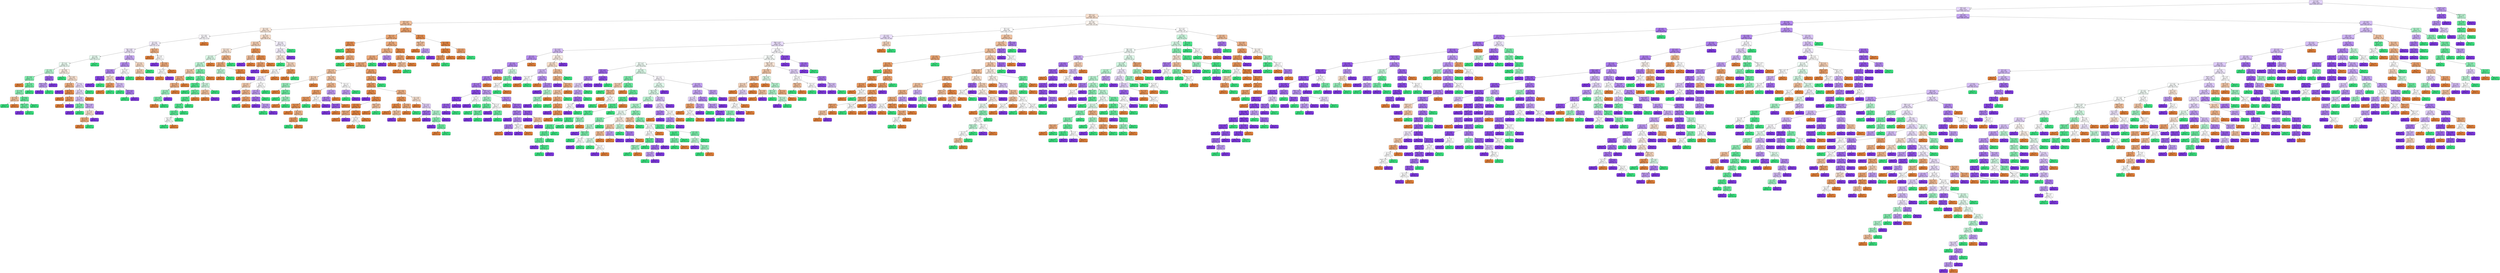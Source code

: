digraph Tree {
node [shape=box, style="filled, rounded", color="black", fontname=helvetica] ;
edge [fontname=helvetica] ;
0 [label="21 <= 0.5\ngini = 0.64\nsamples = 2195\nvalue = [1036, 849, 1573]", fillcolor="#e3d3f9"] ;
1 [label="HST <= 4.5\ngini = 0.64\nsamples = 2178\nvalue = [1035, 838, 1551]", fillcolor="#e4d4f9"] ;
0 -> 1 [labeldistance=2.5, labelangle=45, headlabel="True"] ;
2 [label="HST <= 2.5\ngini = 0.64\nsamples = 878\nvalue = [637, 384, 371]", fillcolor="#f8dfcd"] ;
1 -> 2 ;
3 [label="AST <= 4.5\ngini = 0.55\nsamples = 324\nvalue = [312, 106, 91]", fillcolor="#f2bf9a"] ;
2 -> 3 ;
4 [label="HC <= 4.5\ngini = 0.65\nsamples = 159\nvalue = [110, 77, 63]", fillcolor="#fae7d9"] ;
3 -> 4 ;
5 [label="HF <= 19.5\ngini = 0.66\nsamples = 76\nvalue = [42, 32, 44]", fillcolor="#fcfafe"] ;
4 -> 5 ;
6 [label="10 <= 0.5\ngini = 0.66\nsamples = 74\nvalue = [37, 32, 44]", fillcolor="#f3edfd"] ;
5 -> 6 ;
7 [label="Day <= 20.5\ngini = 0.66\nsamples = 65\nvalue = [29, 32, 41]", fillcolor="#efe6fc"] ;
6 -> 7 ;
8 [label="22 <= 0.5\ngini = 0.66\nsamples = 41\nvalue = [19, 24, 17]", fillcolor="#e7fcf0"] ;
7 -> 8 ;
9 [label="AY <= 1.5\ngini = 0.66\nsamples = 40\nvalue = [19, 23, 17]", fillcolor="#ebfcf2"] ;
8 -> 9 ;
10 [label="AC <= 8.0\ngini = 0.58\nsamples = 15\nvalue = [3, 11, 6]", fillcolor="#b8f6d2"] ;
9 -> 10 ;
11 [label="AF <= 6.0\ngini = 0.44\nsamples = 11\nvalue = [3, 10, 1]", fillcolor="#81eeaf"] ;
10 -> 11 ;
12 [label="gini = 0.0\nsamples = 1\nvalue = [1, 0, 0]", fillcolor="#e58139"] ;
11 -> 12 ;
13 [label="AST <= 3.5\ngini = 0.38\nsamples = 10\nvalue = [2, 10, 1]", fillcolor="#6feca3"] ;
11 -> 13 ;
14 [label="HY <= 0.5\ngini = 0.49\nsamples = 7\nvalue = [2, 6, 1]", fillcolor="#8ef0b7"] ;
13 -> 14 ;
15 [label="AF <= 9.5\ngini = 0.44\nsamples = 2\nvalue = [2, 1, 0]", fillcolor="#f2c09c"] ;
14 -> 15 ;
16 [label="gini = 0.0\nsamples = 1\nvalue = [0, 1, 0]", fillcolor="#39e581"] ;
15 -> 16 ;
17 [label="gini = 0.0\nsamples = 1\nvalue = [2, 0, 0]", fillcolor="#e58139"] ;
15 -> 17 ;
18 [label="34 <= 0.5\ngini = 0.28\nsamples = 5\nvalue = [0, 5, 1]", fillcolor="#61ea9a"] ;
14 -> 18 ;
19 [label="Week <= 12.5\ngini = 0.32\nsamples = 4\nvalue = [0, 4, 1]", fillcolor="#6aeca0"] ;
18 -> 19 ;
20 [label="gini = 0.0\nsamples = 1\nvalue = [0, 0, 1]", fillcolor="#8139e5"] ;
19 -> 20 ;
21 [label="gini = 0.0\nsamples = 3\nvalue = [0, 4, 0]", fillcolor="#39e581"] ;
19 -> 21 ;
22 [label="gini = 0.0\nsamples = 1\nvalue = [0, 1, 0]", fillcolor="#39e581"] ;
18 -> 22 ;
23 [label="gini = 0.0\nsamples = 3\nvalue = [0, 4, 0]", fillcolor="#39e581"] ;
13 -> 23 ;
24 [label="AF <= 15.5\ngini = 0.28\nsamples = 4\nvalue = [0, 1, 5]", fillcolor="#9a61ea"] ;
10 -> 24 ;
25 [label="Month <= 10.0\ngini = 0.44\nsamples = 3\nvalue = [0, 1, 2]", fillcolor="#c09cf2"] ;
24 -> 25 ;
26 [label="gini = 0.0\nsamples = 2\nvalue = [0, 0, 2]", fillcolor="#8139e5"] ;
25 -> 26 ;
27 [label="gini = 0.0\nsamples = 1\nvalue = [0, 1, 0]", fillcolor="#39e581"] ;
25 -> 27 ;
28 [label="gini = 0.0\nsamples = 1\nvalue = [0, 0, 3]", fillcolor="#8139e5"] ;
24 -> 28 ;
29 [label="AF <= 8.0\ngini = 0.66\nsamples = 25\nvalue = [16, 12, 11]", fillcolor="#fbece2"] ;
9 -> 29 ;
30 [label="gini = 0.0\nsamples = 3\nvalue = [0, 7, 0]", fillcolor="#39e581"] ;
29 -> 30 ;
31 [label="HF <= 10.5\ngini = 0.61\nsamples = 22\nvalue = [16, 5, 11]", fillcolor="#f9e1d0"] ;
29 -> 31 ;
32 [label="HF <= 7.0\ngini = 0.39\nsamples = 10\nvalue = [11, 0, 4]", fillcolor="#eeaf81"] ;
31 -> 32 ;
33 [label="gini = 0.0\nsamples = 2\nvalue = [0, 0, 3]", fillcolor="#8139e5"] ;
32 -> 33 ;
34 [label="HS <= 8.5\ngini = 0.15\nsamples = 8\nvalue = [11, 0, 1]", fillcolor="#e78c4b"] ;
32 -> 34 ;
35 [label="gini = 0.0\nsamples = 4\nvalue = [6, 0, 0]", fillcolor="#e58139"] ;
34 -> 35 ;
36 [label="AC <= 5.5\ngini = 0.28\nsamples = 4\nvalue = [5, 0, 1]", fillcolor="#ea9a61"] ;
34 -> 36 ;
37 [label="gini = 0.0\nsamples = 3\nvalue = [5, 0, 0]", fillcolor="#e58139"] ;
36 -> 37 ;
38 [label="gini = 0.0\nsamples = 1\nvalue = [0, 0, 1]", fillcolor="#8139e5"] ;
36 -> 38 ;
39 [label="7 <= 0.5\ngini = 0.66\nsamples = 12\nvalue = [5, 5, 7]", fillcolor="#eadefb"] ;
31 -> 39 ;
40 [label="19 <= 0.5\ngini = 0.65\nsamples = 11\nvalue = [5, 4, 7]", fillcolor="#e8dbfa"] ;
39 -> 40 ;
41 [label="HF <= 11.5\ngini = 0.62\nsamples = 9\nvalue = [3, 4, 7]", fillcolor="#d9c4f7"] ;
40 -> 41 ;
42 [label="AF <= 12.0\ngini = 0.38\nsamples = 2\nvalue = [0, 3, 1]", fillcolor="#7beeab"] ;
41 -> 42 ;
43 [label="gini = 0.0\nsamples = 1\nvalue = [0, 0, 1]", fillcolor="#8139e5"] ;
42 -> 43 ;
44 [label="gini = 0.0\nsamples = 1\nvalue = [0, 3, 0]", fillcolor="#39e581"] ;
42 -> 44 ;
45 [label="Week <= 38.5\ngini = 0.54\nsamples = 7\nvalue = [3, 1, 6]", fillcolor="#c9aaf4"] ;
41 -> 45 ;
46 [label="HS <= 7.0\ngini = 0.61\nsamples = 5\nvalue = [3, 1, 2]", fillcolor="#f8e0ce"] ;
45 -> 46 ;
47 [label="HST <= 1.5\ngini = 0.38\nsamples = 3\nvalue = [3, 1, 0]", fillcolor="#eeab7b"] ;
46 -> 47 ;
48 [label="gini = 0.0\nsamples = 2\nvalue = [3, 0, 0]", fillcolor="#e58139"] ;
47 -> 48 ;
49 [label="gini = 0.0\nsamples = 1\nvalue = [0, 1, 0]", fillcolor="#39e581"] ;
47 -> 49 ;
50 [label="gini = 0.0\nsamples = 2\nvalue = [0, 0, 2]", fillcolor="#8139e5"] ;
46 -> 50 ;
51 [label="gini = 0.0\nsamples = 2\nvalue = [0, 0, 4]", fillcolor="#8139e5"] ;
45 -> 51 ;
52 [label="gini = 0.0\nsamples = 2\nvalue = [2, 0, 0]", fillcolor="#e58139"] ;
40 -> 52 ;
53 [label="gini = 0.0\nsamples = 1\nvalue = [0, 1, 0]", fillcolor="#39e581"] ;
39 -> 53 ;
54 [label="gini = 0.0\nsamples = 1\nvalue = [0, 1, 0]", fillcolor="#39e581"] ;
8 -> 54 ;
55 [label="HC <= 3.5\ngini = 0.58\nsamples = 24\nvalue = [10, 8, 24]", fillcolor="#c8a8f4"] ;
7 -> 55 ;
56 [label="34 <= 0.5\ngini = 0.51\nsamples = 18\nvalue = [5, 6, 21]", fillcolor="#b68df0"] ;
55 -> 56 ;
57 [label="AF <= 11.5\ngini = 0.49\nsamples = 16\nvalue = [5, 4, 19]", fillcolor="#b286ef"] ;
56 -> 57 ;
58 [label="28 <= 0.5\ngini = 0.11\nsamples = 8\nvalue = [0, 1, 16]", fillcolor="#8945e7"] ;
57 -> 58 ;
59 [label="gini = 0.0\nsamples = 7\nvalue = [0, 0, 16]", fillcolor="#8139e5"] ;
58 -> 59 ;
60 [label="gini = 0.0\nsamples = 1\nvalue = [0, 1, 0]", fillcolor="#39e581"] ;
58 -> 60 ;
61 [label="Month <= 6.5\ngini = 0.64\nsamples = 8\nvalue = [5, 3, 3]", fillcolor="#f8e0ce"] ;
57 -> 61 ;
62 [label="13 <= 0.5\ngini = 0.28\nsamples = 5\nvalue = [5, 1, 0]", fillcolor="#ea9a61"] ;
61 -> 62 ;
63 [label="gini = 0.0\nsamples = 4\nvalue = [5, 0, 0]", fillcolor="#e58139"] ;
62 -> 63 ;
64 [label="gini = 0.0\nsamples = 1\nvalue = [0, 1, 0]", fillcolor="#39e581"] ;
62 -> 64 ;
65 [label="HC <= 0.5\ngini = 0.48\nsamples = 3\nvalue = [0, 2, 3]", fillcolor="#d5bdf6"] ;
61 -> 65 ;
66 [label="gini = 0.0\nsamples = 1\nvalue = [0, 1, 0]", fillcolor="#39e581"] ;
65 -> 66 ;
67 [label="AST <= 3.0\ngini = 0.38\nsamples = 2\nvalue = [0, 1, 3]", fillcolor="#ab7bee"] ;
65 -> 67 ;
68 [label="gini = 0.0\nsamples = 1\nvalue = [0, 1, 0]", fillcolor="#39e581"] ;
67 -> 68 ;
69 [label="gini = 0.0\nsamples = 1\nvalue = [0, 0, 3]", fillcolor="#8139e5"] ;
67 -> 69 ;
70 [label="AF <= 14.0\ngini = 0.5\nsamples = 2\nvalue = [0, 2, 2]", fillcolor="#ffffff"] ;
56 -> 70 ;
71 [label="gini = 0.0\nsamples = 1\nvalue = [0, 0, 2]", fillcolor="#8139e5"] ;
70 -> 71 ;
72 [label="gini = 0.0\nsamples = 1\nvalue = [0, 2, 0]", fillcolor="#39e581"] ;
70 -> 72 ;
73 [label="6 <= 0.5\ngini = 0.62\nsamples = 6\nvalue = [5, 2, 3]", fillcolor="#f8dbc6"] ;
55 -> 73 ;
74 [label="AC <= 5.5\ngini = 0.47\nsamples = 5\nvalue = [5, 0, 3]", fillcolor="#f5cdb0"] ;
73 -> 74 ;
75 [label="gini = 0.0\nsamples = 3\nvalue = [5, 0, 0]", fillcolor="#e58139"] ;
74 -> 75 ;
76 [label="gini = 0.0\nsamples = 2\nvalue = [0, 0, 3]", fillcolor="#8139e5"] ;
74 -> 76 ;
77 [label="gini = 0.0\nsamples = 1\nvalue = [0, 2, 0]", fillcolor="#39e581"] ;
73 -> 77 ;
78 [label="HST <= 1.5\ngini = 0.4\nsamples = 9\nvalue = [8, 0, 3]", fillcolor="#efb083"] ;
6 -> 78 ;
79 [label="gini = 0.0\nsamples = 4\nvalue = [5, 0, 0]", fillcolor="#e58139"] ;
78 -> 79 ;
80 [label="HS <= 6.0\ngini = 0.5\nsamples = 5\nvalue = [3, 0, 3]", fillcolor="#ffffff"] ;
78 -> 80 ;
81 [label="gini = 0.0\nsamples = 1\nvalue = [0, 0, 2]", fillcolor="#8139e5"] ;
80 -> 81 ;
82 [label="HS <= 8.5\ngini = 0.38\nsamples = 4\nvalue = [3, 0, 1]", fillcolor="#eeab7b"] ;
80 -> 82 ;
83 [label="AS <= 13.5\ngini = 0.5\nsamples = 2\nvalue = [1, 0, 1]", fillcolor="#ffffff"] ;
82 -> 83 ;
84 [label="gini = 0.0\nsamples = 1\nvalue = [1, 0, 0]", fillcolor="#e58139"] ;
83 -> 84 ;
85 [label="gini = 0.0\nsamples = 1\nvalue = [0, 0, 1]", fillcolor="#8139e5"] ;
83 -> 85 ;
86 [label="gini = 0.0\nsamples = 2\nvalue = [2, 0, 0]", fillcolor="#e58139"] ;
82 -> 86 ;
87 [label="gini = 0.0\nsamples = 2\nvalue = [5, 0, 0]", fillcolor="#e58139"] ;
5 -> 87 ;
88 [label="AC <= 5.5\ngini = 0.6\nsamples = 83\nvalue = [68, 45, 19]", fillcolor="#f8decb"] ;
4 -> 88 ;
89 [label="AC <= 4.5\ngini = 0.52\nsamples = 58\nvalue = [56, 33, 5]", fillcolor="#f5cfb4"] ;
88 -> 89 ;
90 [label="HF <= 11.5\ngini = 0.53\nsamples = 46\nvalue = [42, 33, 3]", fillcolor="#fae6d7"] ;
89 -> 90 ;
91 [label="13 <= 0.5\ngini = 0.53\nsamples = 30\nvalue = [21, 26, 2]", fillcolor="#dcfae8"] ;
90 -> 91 ;
92 [label="HF <= 8.5\ngini = 0.52\nsamples = 29\nvalue = [17, 26, 2]", fillcolor="#bff7d6"] ;
91 -> 92 ;
93 [label="HS <= 16.5\ngini = 0.51\nsamples = 12\nvalue = [11, 6, 1]", fillcolor="#f4caac"] ;
92 -> 93 ;
94 [label="23 <= 0.5\ngini = 0.42\nsamples = 10\nvalue = [11, 3, 1]", fillcolor="#eeab7b"] ;
93 -> 94 ;
95 [label="AST <= 2.5\ngini = 0.44\nsamples = 9\nvalue = [10, 3, 1]", fillcolor="#eeaf81"] ;
94 -> 95 ;
96 [label="22 <= 0.5\ngini = 0.56\nsamples = 4\nvalue = [1, 3, 1]", fillcolor="#9cf2c0"] ;
95 -> 96 ;
97 [label="AY <= 2.0\ngini = 0.38\nsamples = 3\nvalue = [1, 3, 0]", fillcolor="#7beeab"] ;
96 -> 97 ;
98 [label="gini = 0.0\nsamples = 1\nvalue = [1, 0, 0]", fillcolor="#e58139"] ;
97 -> 98 ;
99 [label="gini = 0.0\nsamples = 2\nvalue = [0, 3, 0]", fillcolor="#39e581"] ;
97 -> 99 ;
100 [label="gini = 0.0\nsamples = 1\nvalue = [0, 0, 1]", fillcolor="#8139e5"] ;
96 -> 100 ;
101 [label="gini = 0.0\nsamples = 5\nvalue = [9, 0, 0]", fillcolor="#e58139"] ;
95 -> 101 ;
102 [label="gini = 0.0\nsamples = 1\nvalue = [1, 0, 0]", fillcolor="#e58139"] ;
94 -> 102 ;
103 [label="gini = 0.0\nsamples = 2\nvalue = [0, 3, 0]", fillcolor="#39e581"] ;
93 -> 103 ;
104 [label="HR <= 0.5\ngini = 0.4\nsamples = 17\nvalue = [6, 20, 1]", fillcolor="#7beeab"] ;
92 -> 104 ;
105 [label="AY <= 2.5\ngini = 0.33\nsamples = 16\nvalue = [4, 20, 1]", fillcolor="#68eb9f"] ;
104 -> 105 ;
106 [label="HS <= 11.5\ngini = 0.19\nsamples = 12\nvalue = [2, 17, 0]", fillcolor="#50e890"] ;
105 -> 106 ;
107 [label="gini = 0.0\nsamples = 4\nvalue = [0, 8, 0]", fillcolor="#39e581"] ;
106 -> 107 ;
108 [label="AST <= 2.5\ngini = 0.3\nsamples = 8\nvalue = [2, 9, 0]", fillcolor="#65eb9d"] ;
106 -> 108 ;
109 [label="6 <= 0.5\ngini = 0.18\nsamples = 7\nvalue = [1, 9, 0]", fillcolor="#4fe88f"] ;
108 -> 109 ;
110 [label="35 <= 0.5\ngini = 0.2\nsamples = 6\nvalue = [1, 8, 0]", fillcolor="#52e891"] ;
109 -> 110 ;
111 [label="AC <= 1.0\ngini = 0.24\nsamples = 4\nvalue = [1, 6, 0]", fillcolor="#5ae996"] ;
110 -> 111 ;
112 [label="AST <= 0.5\ngini = 0.5\nsamples = 2\nvalue = [1, 1, 0]", fillcolor="#ffffff"] ;
111 -> 112 ;
113 [label="gini = 0.0\nsamples = 1\nvalue = [0, 1, 0]", fillcolor="#39e581"] ;
112 -> 113 ;
114 [label="gini = 0.0\nsamples = 1\nvalue = [1, 0, 0]", fillcolor="#e58139"] ;
112 -> 114 ;
115 [label="gini = 0.0\nsamples = 2\nvalue = [0, 5, 0]", fillcolor="#39e581"] ;
111 -> 115 ;
116 [label="gini = 0.0\nsamples = 2\nvalue = [0, 2, 0]", fillcolor="#39e581"] ;
110 -> 116 ;
117 [label="gini = 0.0\nsamples = 1\nvalue = [0, 1, 0]", fillcolor="#39e581"] ;
109 -> 117 ;
118 [label="gini = 0.0\nsamples = 1\nvalue = [1, 0, 0]", fillcolor="#e58139"] ;
108 -> 118 ;
119 [label="HS <= 11.5\ngini = 0.61\nsamples = 4\nvalue = [2, 3, 1]", fillcolor="#cef8e0"] ;
105 -> 119 ;
120 [label="AC <= 2.5\ngini = 0.44\nsamples = 2\nvalue = [2, 0, 1]", fillcolor="#f2c09c"] ;
119 -> 120 ;
121 [label="gini = 0.0\nsamples = 1\nvalue = [2, 0, 0]", fillcolor="#e58139"] ;
120 -> 121 ;
122 [label="gini = 0.0\nsamples = 1\nvalue = [0, 0, 1]", fillcolor="#8139e5"] ;
120 -> 122 ;
123 [label="gini = 0.0\nsamples = 2\nvalue = [0, 3, 0]", fillcolor="#39e581"] ;
119 -> 123 ;
124 [label="gini = 0.0\nsamples = 1\nvalue = [2, 0, 0]", fillcolor="#e58139"] ;
104 -> 124 ;
125 [label="gini = 0.0\nsamples = 1\nvalue = [4, 0, 0]", fillcolor="#e58139"] ;
91 -> 125 ;
126 [label="35 <= 0.5\ngini = 0.42\nsamples = 16\nvalue = [21, 7, 1]", fillcolor="#eeaf81"] ;
90 -> 126 ;
127 [label="HC <= 6.5\ngini = 0.39\nsamples = 15\nvalue = [21, 6, 1]", fillcolor="#eda978"] ;
126 -> 127 ;
128 [label="Month <= 7.5\ngini = 0.48\nsamples = 5\nvalue = [4, 6, 0]", fillcolor="#bdf6d5"] ;
127 -> 128 ;
129 [label="gini = 0.0\nsamples = 2\nvalue = [4, 0, 0]", fillcolor="#e58139"] ;
128 -> 129 ;
130 [label="gini = 0.0\nsamples = 3\nvalue = [0, 6, 0]", fillcolor="#39e581"] ;
128 -> 130 ;
131 [label="AR <= 0.5\ngini = 0.1\nsamples = 10\nvalue = [17, 0, 1]", fillcolor="#e78845"] ;
127 -> 131 ;
132 [label="gini = 0.0\nsamples = 9\nvalue = [17, 0, 0]", fillcolor="#e58139"] ;
131 -> 132 ;
133 [label="gini = 0.0\nsamples = 1\nvalue = [0, 0, 1]", fillcolor="#8139e5"] ;
131 -> 133 ;
134 [label="gini = 0.0\nsamples = 1\nvalue = [0, 1, 0]", fillcolor="#39e581"] ;
126 -> 134 ;
135 [label="AS <= 7.5\ngini = 0.22\nsamples = 12\nvalue = [14, 0, 2]", fillcolor="#e99355"] ;
89 -> 135 ;
136 [label="HC <= 8.5\ngini = 0.44\nsamples = 2\nvalue = [2, 0, 1]", fillcolor="#f2c09c"] ;
135 -> 136 ;
137 [label="gini = 0.0\nsamples = 1\nvalue = [0, 0, 1]", fillcolor="#8139e5"] ;
136 -> 137 ;
138 [label="gini = 0.0\nsamples = 1\nvalue = [2, 0, 0]", fillcolor="#e58139"] ;
136 -> 138 ;
139 [label="AST <= 3.0\ngini = 0.14\nsamples = 10\nvalue = [12, 0, 1]", fillcolor="#e78c49"] ;
135 -> 139 ;
140 [label="AF <= 8.0\ngini = 0.32\nsamples = 3\nvalue = [4, 0, 1]", fillcolor="#eca06a"] ;
139 -> 140 ;
141 [label="gini = 0.0\nsamples = 1\nvalue = [0, 0, 1]", fillcolor="#8139e5"] ;
140 -> 141 ;
142 [label="gini = 0.0\nsamples = 2\nvalue = [4, 0, 0]", fillcolor="#e58139"] ;
140 -> 142 ;
143 [label="gini = 0.0\nsamples = 7\nvalue = [8, 0, 0]", fillcolor="#e58139"] ;
139 -> 143 ;
144 [label="28 <= 0.5\ngini = 0.66\nsamples = 25\nvalue = [12, 12, 14]", fillcolor="#f5f0fd"] ;
88 -> 144 ;
145 [label="AF <= 14.5\ngini = 0.66\nsamples = 24\nvalue = [12, 9, 14]", fillcolor="#f4eefd"] ;
144 -> 145 ;
146 [label="Week <= 6.5\ngini = 0.64\nsamples = 20\nvalue = [12, 9, 6]", fillcolor="#fbeade"] ;
145 -> 146 ;
147 [label="gini = 0.0\nsamples = 2\nvalue = [0, 3, 0]", fillcolor="#39e581"] ;
146 -> 147 ;
148 [label="HS <= 12.5\ngini = 0.62\nsamples = 18\nvalue = [12, 6, 6]", fillcolor="#f6d5bd"] ;
146 -> 148 ;
149 [label="18 <= 0.5\ngini = 0.66\nsamples = 14\nvalue = [6, 5, 6]", fillcolor="#ffffff"] ;
148 -> 149 ;
150 [label="AY <= 1.5\ngini = 0.66\nsamples = 13\nvalue = [4, 5, 6]", fillcolor="#f2ebfc"] ;
149 -> 150 ;
151 [label="AY <= 0.5\ngini = 0.57\nsamples = 7\nvalue = [4, 1, 2]", fillcolor="#f5cdb0"] ;
150 -> 151 ;
152 [label="gini = 0.0\nsamples = 1\nvalue = [0, 0, 1]", fillcolor="#8139e5"] ;
151 -> 152 ;
153 [label="AST <= 1.0\ngini = 0.5\nsamples = 6\nvalue = [4, 1, 1]", fillcolor="#efb388"] ;
151 -> 153 ;
154 [label="gini = 0.0\nsamples = 1\nvalue = [0, 0, 1]", fillcolor="#8139e5"] ;
153 -> 154 ;
155 [label="HF <= 7.5\ngini = 0.32\nsamples = 5\nvalue = [4, 1, 0]", fillcolor="#eca06a"] ;
153 -> 155 ;
156 [label="gini = 0.0\nsamples = 1\nvalue = [0, 1, 0]", fillcolor="#39e581"] ;
155 -> 156 ;
157 [label="gini = 0.0\nsamples = 4\nvalue = [4, 0, 0]", fillcolor="#e58139"] ;
155 -> 157 ;
158 [label="HY <= 2.5\ngini = 0.5\nsamples = 6\nvalue = [0, 4, 4]", fillcolor="#ffffff"] ;
150 -> 158 ;
159 [label="29 <= 0.5\ngini = 0.44\nsamples = 4\nvalue = [0, 2, 4]", fillcolor="#c09cf2"] ;
158 -> 159 ;
160 [label="HF <= 6.5\ngini = 0.32\nsamples = 3\nvalue = [0, 1, 4]", fillcolor="#a06aec"] ;
159 -> 160 ;
161 [label="gini = 0.0\nsamples = 1\nvalue = [0, 0, 2]", fillcolor="#8139e5"] ;
160 -> 161 ;
162 [label="AF <= 8.5\ngini = 0.44\nsamples = 2\nvalue = [0, 1, 2]", fillcolor="#c09cf2"] ;
160 -> 162 ;
163 [label="gini = 0.0\nsamples = 1\nvalue = [0, 1, 0]", fillcolor="#39e581"] ;
162 -> 163 ;
164 [label="gini = 0.0\nsamples = 1\nvalue = [0, 0, 2]", fillcolor="#8139e5"] ;
162 -> 164 ;
165 [label="gini = 0.0\nsamples = 1\nvalue = [0, 1, 0]", fillcolor="#39e581"] ;
159 -> 165 ;
166 [label="gini = 0.0\nsamples = 2\nvalue = [0, 2, 0]", fillcolor="#39e581"] ;
158 -> 166 ;
167 [label="gini = 0.0\nsamples = 1\nvalue = [2, 0, 0]", fillcolor="#e58139"] ;
149 -> 167 ;
168 [label="HS <= 18.0\ngini = 0.24\nsamples = 4\nvalue = [6, 1, 0]", fillcolor="#e9965a"] ;
148 -> 168 ;
169 [label="gini = 0.0\nsamples = 3\nvalue = [6, 0, 0]", fillcolor="#e58139"] ;
168 -> 169 ;
170 [label="gini = 0.0\nsamples = 1\nvalue = [0, 1, 0]", fillcolor="#39e581"] ;
168 -> 170 ;
171 [label="gini = 0.0\nsamples = 4\nvalue = [0, 0, 8]", fillcolor="#8139e5"] ;
145 -> 171 ;
172 [label="gini = 0.0\nsamples = 1\nvalue = [0, 3, 0]", fillcolor="#39e581"] ;
144 -> 172 ;
173 [label="19 <= 0.5\ngini = 0.37\nsamples = 165\nvalue = [202, 29, 28]", fillcolor="#eba06a"] ;
3 -> 173 ;
174 [label="Day <= 4.5\ngini = 0.4\nsamples = 137\nvalue = [157, 26, 26]", fillcolor="#eca571"] ;
173 -> 174 ;
175 [label="HST <= 0.5\ngini = 0.18\nsamples = 25\nvalue = [35, 4, 0]", fillcolor="#e88f50"] ;
174 -> 175 ;
176 [label="gini = 0.0\nsamples = 1\nvalue = [0, 2, 0]", fillcolor="#39e581"] ;
175 -> 176 ;
177 [label="Month <= 6.5\ngini = 0.1\nsamples = 24\nvalue = [35, 2, 0]", fillcolor="#e68844"] ;
175 -> 177 ;
178 [label="gini = 0.0\nsamples = 18\nvalue = [29, 0, 0]", fillcolor="#e58139"] ;
177 -> 178 ;
179 [label="HS <= 7.0\ngini = 0.38\nsamples = 6\nvalue = [6, 2, 0]", fillcolor="#eeab7b"] ;
177 -> 179 ;
180 [label="gini = 0.0\nsamples = 2\nvalue = [0, 2, 0]", fillcolor="#39e581"] ;
179 -> 180 ;
181 [label="gini = 0.0\nsamples = 4\nvalue = [6, 0, 0]", fillcolor="#e58139"] ;
179 -> 181 ;
182 [label="18 <= 0.5\ngini = 0.44\nsamples = 112\nvalue = [122, 22, 26]", fillcolor="#eeab7b"] ;
174 -> 182 ;
183 [label="HS <= 14.5\ngini = 0.47\nsamples = 98\nvalue = [106, 21, 26]", fillcolor="#efb082"] ;
182 -> 183 ;
184 [label="HY <= 6.0\ngini = 0.44\nsamples = 92\nvalue = [103, 21, 19]", fillcolor="#eeaa7a"] ;
183 -> 184 ;
185 [label="Day <= 15.5\ngini = 0.43\nsamples = 91\nvalue = [103, 19, 19]", fillcolor="#eda877"] ;
184 -> 185 ;
186 [label="HST <= 1.5\ngini = 0.57\nsamples = 31\nvalue = [26, 9, 9]", fillcolor="#f2c29f"] ;
185 -> 186 ;
187 [label="AY <= 2.0\ngini = 0.48\nsamples = 6\nvalue = [6, 4, 0]", fillcolor="#f6d5bd"] ;
186 -> 187 ;
188 [label="HC <= 2.5\ngini = 0.44\nsamples = 4\nvalue = [2, 4, 0]", fillcolor="#9cf2c0"] ;
187 -> 188 ;
189 [label="gini = 0.0\nsamples = 1\nvalue = [1, 0, 0]", fillcolor="#e58139"] ;
188 -> 189 ;
190 [label="AY <= 0.5\ngini = 0.32\nsamples = 3\nvalue = [1, 4, 0]", fillcolor="#6aeca0"] ;
188 -> 190 ;
191 [label="gini = 0.0\nsamples = 1\nvalue = [0, 2, 0]", fillcolor="#39e581"] ;
190 -> 191 ;
192 [label="HF <= 10.5\ngini = 0.44\nsamples = 2\nvalue = [1, 2, 0]", fillcolor="#9cf2c0"] ;
190 -> 192 ;
193 [label="gini = 0.0\nsamples = 1\nvalue = [1, 0, 0]", fillcolor="#e58139"] ;
192 -> 193 ;
194 [label="gini = 0.0\nsamples = 1\nvalue = [0, 2, 0]", fillcolor="#39e581"] ;
192 -> 194 ;
195 [label="gini = 0.0\nsamples = 2\nvalue = [4, 0, 0]", fillcolor="#e58139"] ;
187 -> 195 ;
196 [label="Day <= 13.5\ngini = 0.56\nsamples = 25\nvalue = [20, 5, 9]", fillcolor="#f4c8a8"] ;
186 -> 196 ;
197 [label="HF <= 12.5\ngini = 0.49\nsamples = 21\nvalue = [20, 3, 7]", fillcolor="#f0b88f"] ;
196 -> 197 ;
198 [label="29 <= 0.5\ngini = 0.32\nsamples = 15\nvalue = [17, 3, 1]", fillcolor="#eb9d65"] ;
197 -> 198 ;
199 [label="HF <= 11.5\ngini = 0.27\nsamples = 13\nvalue = [16, 3, 0]", fillcolor="#ea995e"] ;
198 -> 199 ;
200 [label="AS <= 14.5\ngini = 0.2\nsamples = 12\nvalue = [16, 2, 0]", fillcolor="#e89152"] ;
199 -> 200 ;
201 [label="gini = 0.0\nsamples = 7\nvalue = [11, 0, 0]", fillcolor="#e58139"] ;
200 -> 201 ;
202 [label="AY <= 2.5\ngini = 0.41\nsamples = 5\nvalue = [5, 2, 0]", fillcolor="#efb388"] ;
200 -> 202 ;
203 [label="AS <= 17.0\ngini = 0.28\nsamples = 4\nvalue = [5, 1, 0]", fillcolor="#ea9a61"] ;
202 -> 203 ;
204 [label="gini = 0.0\nsamples = 1\nvalue = [0, 1, 0]", fillcolor="#39e581"] ;
203 -> 204 ;
205 [label="gini = 0.0\nsamples = 3\nvalue = [5, 0, 0]", fillcolor="#e58139"] ;
203 -> 205 ;
206 [label="gini = 0.0\nsamples = 1\nvalue = [0, 1, 0]", fillcolor="#39e581"] ;
202 -> 206 ;
207 [label="gini = 0.0\nsamples = 1\nvalue = [0, 1, 0]", fillcolor="#39e581"] ;
199 -> 207 ;
208 [label="AST <= 6.0\ngini = 0.5\nsamples = 2\nvalue = [1, 0, 1]", fillcolor="#ffffff"] ;
198 -> 208 ;
209 [label="gini = 0.0\nsamples = 1\nvalue = [1, 0, 0]", fillcolor="#e58139"] ;
208 -> 209 ;
210 [label="gini = 0.0\nsamples = 1\nvalue = [0, 0, 1]", fillcolor="#8139e5"] ;
208 -> 210 ;
211 [label="HY <= 2.5\ngini = 0.44\nsamples = 6\nvalue = [3, 0, 6]", fillcolor="#c09cf2"] ;
197 -> 211 ;
212 [label="HR <= 0.5\ngini = 0.38\nsamples = 5\nvalue = [2, 0, 6]", fillcolor="#ab7bee"] ;
211 -> 212 ;
213 [label="HS <= 10.5\ngini = 0.24\nsamples = 4\nvalue = [1, 0, 6]", fillcolor="#965ae9"] ;
212 -> 213 ;
214 [label="gini = 0.0\nsamples = 3\nvalue = [0, 0, 6]", fillcolor="#8139e5"] ;
213 -> 214 ;
215 [label="gini = 0.0\nsamples = 1\nvalue = [1, 0, 0]", fillcolor="#e58139"] ;
213 -> 215 ;
216 [label="gini = 0.0\nsamples = 1\nvalue = [1, 0, 0]", fillcolor="#e58139"] ;
212 -> 216 ;
217 [label="gini = 0.0\nsamples = 1\nvalue = [1, 0, 0]", fillcolor="#e58139"] ;
211 -> 217 ;
218 [label="AY <= 1.5\ngini = 0.5\nsamples = 4\nvalue = [0, 2, 2]", fillcolor="#ffffff"] ;
196 -> 218 ;
219 [label="AF <= 7.5\ngini = 0.44\nsamples = 3\nvalue = [0, 1, 2]", fillcolor="#c09cf2"] ;
218 -> 219 ;
220 [label="gini = 0.0\nsamples = 1\nvalue = [0, 1, 0]", fillcolor="#39e581"] ;
219 -> 220 ;
221 [label="gini = 0.0\nsamples = 2\nvalue = [0, 0, 2]", fillcolor="#8139e5"] ;
219 -> 221 ;
222 [label="gini = 0.0\nsamples = 1\nvalue = [0, 1, 0]", fillcolor="#39e581"] ;
218 -> 222 ;
223 [label="34 <= 0.5\ngini = 0.35\nsamples = 60\nvalue = [77, 10, 10]", fillcolor="#eb9e67"] ;
185 -> 223 ;
224 [label="AST <= 12.0\ngini = 0.34\nsamples = 59\nvalue = [77, 10, 9]", fillcolor="#eb9d65"] ;
223 -> 224 ;
225 [label="Day <= 24.5\ngini = 0.31\nsamples = 58\nvalue = [77, 8, 9]", fillcolor="#ea9a61"] ;
224 -> 225 ;
226 [label="AF <= 3.0\ngini = 0.14\nsamples = 31\nvalue = [48, 2, 2]", fillcolor="#e78b49"] ;
225 -> 226 ;
227 [label="gini = 0.0\nsamples = 1\nvalue = [0, 0, 1]", fillcolor="#8139e5"] ;
226 -> 227 ;
228 [label="11 <= 0.5\ngini = 0.11\nsamples = 30\nvalue = [48, 2, 1]", fillcolor="#e78945"] ;
226 -> 228 ;
229 [label="HC <= 1.5\ngini = 0.08\nsamples = 28\nvalue = [46, 1, 1]", fillcolor="#e68641"] ;
228 -> 229 ;
230 [label="Month <= 4.5\ngini = 0.38\nsamples = 2\nvalue = [3, 0, 1]", fillcolor="#eeab7b"] ;
229 -> 230 ;
231 [label="gini = 0.0\nsamples = 1\nvalue = [3, 0, 0]", fillcolor="#e58139"] ;
230 -> 231 ;
232 [label="gini = 0.0\nsamples = 1\nvalue = [0, 0, 1]", fillcolor="#8139e5"] ;
230 -> 232 ;
233 [label="AST <= 5.5\ngini = 0.04\nsamples = 26\nvalue = [43, 1, 0]", fillcolor="#e6843e"] ;
229 -> 233 ;
234 [label="28 <= 0.5\ngini = 0.5\nsamples = 2\nvalue = [1, 1, 0]", fillcolor="#ffffff"] ;
233 -> 234 ;
235 [label="gini = 0.0\nsamples = 1\nvalue = [1, 0, 0]", fillcolor="#e58139"] ;
234 -> 235 ;
236 [label="gini = 0.0\nsamples = 1\nvalue = [0, 1, 0]", fillcolor="#39e581"] ;
234 -> 236 ;
237 [label="gini = 0.0\nsamples = 24\nvalue = [42, 0, 0]", fillcolor="#e58139"] ;
233 -> 237 ;
238 [label="Week <= 31.0\ngini = 0.44\nsamples = 2\nvalue = [2, 1, 0]", fillcolor="#f2c09c"] ;
228 -> 238 ;
239 [label="gini = 0.0\nsamples = 1\nvalue = [2, 0, 0]", fillcolor="#e58139"] ;
238 -> 239 ;
240 [label="gini = 0.0\nsamples = 1\nvalue = [0, 1, 0]", fillcolor="#39e581"] ;
238 -> 240 ;
241 [label="HF <= 10.5\ngini = 0.48\nsamples = 27\nvalue = [29, 6, 7]", fillcolor="#efb083"] ;
225 -> 241 ;
242 [label="AF <= 14.5\ngini = 0.23\nsamples = 14\nvalue = [20, 2, 1]", fillcolor="#e99355"] ;
241 -> 242 ;
243 [label="AY <= 2.5\ngini = 0.12\nsamples = 10\nvalue = [14, 0, 1]", fillcolor="#e78a47"] ;
242 -> 243 ;
244 [label="gini = 0.0\nsamples = 8\nvalue = [12, 0, 0]", fillcolor="#e58139"] ;
243 -> 244 ;
245 [label="Day <= 27.5\ngini = 0.44\nsamples = 2\nvalue = [2, 0, 1]", fillcolor="#f2c09c"] ;
243 -> 245 ;
246 [label="gini = 0.0\nsamples = 1\nvalue = [0, 0, 1]", fillcolor="#8139e5"] ;
245 -> 246 ;
247 [label="gini = 0.0\nsamples = 1\nvalue = [2, 0, 0]", fillcolor="#e58139"] ;
245 -> 247 ;
248 [label="37 <= 0.5\ngini = 0.38\nsamples = 4\nvalue = [6, 2, 0]", fillcolor="#eeab7b"] ;
242 -> 248 ;
249 [label="gini = 0.0\nsamples = 3\nvalue = [6, 0, 0]", fillcolor="#e58139"] ;
248 -> 249 ;
250 [label="gini = 0.0\nsamples = 1\nvalue = [0, 2, 0]", fillcolor="#39e581"] ;
248 -> 250 ;
251 [label="AS <= 14.0\ngini = 0.63\nsamples = 13\nvalue = [9, 4, 6]", fillcolor="#f9e2d1"] ;
241 -> 251 ;
252 [label="gini = 0.0\nsamples = 5\nvalue = [7, 0, 0]", fillcolor="#e58139"] ;
251 -> 252 ;
253 [label="HF <= 11.5\ngini = 0.61\nsamples = 8\nvalue = [2, 4, 6]", fillcolor="#e0cef8"] ;
251 -> 253 ;
254 [label="Month <= 8.5\ngini = 0.32\nsamples = 3\nvalue = [1, 0, 4]", fillcolor="#a06aec"] ;
253 -> 254 ;
255 [label="gini = 0.0\nsamples = 1\nvalue = [1, 0, 0]", fillcolor="#e58139"] ;
254 -> 255 ;
256 [label="gini = 0.0\nsamples = 2\nvalue = [0, 0, 4]", fillcolor="#8139e5"] ;
254 -> 256 ;
257 [label="23 <= 0.5\ngini = 0.57\nsamples = 5\nvalue = [1, 4, 2]", fillcolor="#b0f5cd"] ;
253 -> 257 ;
258 [label="HC <= 3.5\ngini = 0.5\nsamples = 4\nvalue = [1, 4, 1]", fillcolor="#88efb3"] ;
257 -> 258 ;
259 [label="gini = 0.0\nsamples = 1\nvalue = [0, 0, 1]", fillcolor="#8139e5"] ;
258 -> 259 ;
260 [label="HS <= 7.5\ngini = 0.32\nsamples = 3\nvalue = [1, 4, 0]", fillcolor="#6aeca0"] ;
258 -> 260 ;
261 [label="gini = 0.0\nsamples = 1\nvalue = [1, 0, 0]", fillcolor="#e58139"] ;
260 -> 261 ;
262 [label="gini = 0.0\nsamples = 2\nvalue = [0, 4, 0]", fillcolor="#39e581"] ;
260 -> 262 ;
263 [label="gini = 0.0\nsamples = 1\nvalue = [0, 0, 1]", fillcolor="#8139e5"] ;
257 -> 263 ;
264 [label="gini = 0.0\nsamples = 1\nvalue = [0, 2, 0]", fillcolor="#39e581"] ;
224 -> 264 ;
265 [label="gini = 0.0\nsamples = 1\nvalue = [0, 0, 1]", fillcolor="#8139e5"] ;
223 -> 265 ;
266 [label="gini = 0.0\nsamples = 1\nvalue = [0, 2, 0]", fillcolor="#39e581"] ;
184 -> 266 ;
267 [label="AS <= 13.0\ngini = 0.42\nsamples = 6\nvalue = [3, 0, 7]", fillcolor="#b78ef0"] ;
183 -> 267 ;
268 [label="gini = 0.0\nsamples = 3\nvalue = [0, 0, 7]", fillcolor="#8139e5"] ;
267 -> 268 ;
269 [label="gini = 0.0\nsamples = 3\nvalue = [3, 0, 0]", fillcolor="#e58139"] ;
267 -> 269 ;
270 [label="Month <= 1.5\ngini = 0.11\nsamples = 14\nvalue = [16, 1, 0]", fillcolor="#e78945"] ;
182 -> 270 ;
271 [label="HY <= 2.0\ngini = 0.32\nsamples = 3\nvalue = [4, 1, 0]", fillcolor="#eca06a"] ;
270 -> 271 ;
272 [label="Week <= 4.5\ngini = 0.44\nsamples = 2\nvalue = [2, 1, 0]", fillcolor="#f2c09c"] ;
271 -> 272 ;
273 [label="gini = 0.0\nsamples = 1\nvalue = [2, 0, 0]", fillcolor="#e58139"] ;
272 -> 273 ;
274 [label="gini = 0.0\nsamples = 1\nvalue = [0, 1, 0]", fillcolor="#39e581"] ;
272 -> 274 ;
275 [label="gini = 0.0\nsamples = 1\nvalue = [2, 0, 0]", fillcolor="#e58139"] ;
271 -> 275 ;
276 [label="gini = 0.0\nsamples = 11\nvalue = [12, 0, 0]", fillcolor="#e58139"] ;
270 -> 276 ;
277 [label="AST <= 5.5\ngini = 0.18\nsamples = 28\nvalue = [45, 3, 2]", fillcolor="#e88e4e"] ;
173 -> 277 ;
278 [label="Week <= 18.0\ngini = 0.53\nsamples = 5\nvalue = [5, 1, 2]", fillcolor="#f2c09c"] ;
277 -> 278 ;
279 [label="gini = 0.0\nsamples = 3\nvalue = [5, 0, 0]", fillcolor="#e58139"] ;
278 -> 279 ;
280 [label="HY <= 1.5\ngini = 0.44\nsamples = 2\nvalue = [0, 1, 2]", fillcolor="#c09cf2"] ;
278 -> 280 ;
281 [label="gini = 0.0\nsamples = 1\nvalue = [0, 1, 0]", fillcolor="#39e581"] ;
280 -> 281 ;
282 [label="gini = 0.0\nsamples = 1\nvalue = [0, 0, 2]", fillcolor="#8139e5"] ;
280 -> 282 ;
283 [label="HS <= 10.5\ngini = 0.09\nsamples = 23\nvalue = [40, 2, 0]", fillcolor="#e68743"] ;
277 -> 283 ;
284 [label="AS <= 12.0\ngini = 0.05\nsamples = 20\nvalue = [36, 1, 0]", fillcolor="#e6843e"] ;
283 -> 284 ;
285 [label="Day <= 24.5\ngini = 0.28\nsamples = 3\nvalue = [5, 1, 0]", fillcolor="#ea9a61"] ;
284 -> 285 ;
286 [label="gini = 0.0\nsamples = 2\nvalue = [5, 0, 0]", fillcolor="#e58139"] ;
285 -> 286 ;
287 [label="gini = 0.0\nsamples = 1\nvalue = [0, 1, 0]", fillcolor="#39e581"] ;
285 -> 287 ;
288 [label="gini = 0.0\nsamples = 17\nvalue = [31, 0, 0]", fillcolor="#e58139"] ;
284 -> 288 ;
289 [label="AC <= 7.0\ngini = 0.32\nsamples = 3\nvalue = [4, 1, 0]", fillcolor="#eca06a"] ;
283 -> 289 ;
290 [label="gini = 0.0\nsamples = 2\nvalue = [4, 0, 0]", fillcolor="#e58139"] ;
289 -> 290 ;
291 [label="gini = 0.0\nsamples = 1\nvalue = [0, 1, 0]", fillcolor="#39e581"] ;
289 -> 291 ;
292 [label="HC <= 6.5\ngini = 0.66\nsamples = 554\nvalue = [325, 278, 280]", fillcolor="#fdf6f0"] ;
2 -> 292 ;
293 [label="AST <= 5.5\ngini = 0.66\nsamples = 396\nvalue = [224, 177, 226]", fillcolor="#fefeff"] ;
292 -> 293 ;
294 [label="HY <= 4.5\ngini = 0.65\nsamples = 263\nvalue = [104, 135, 182]", fillcolor="#eadefb"] ;
293 -> 294 ;
295 [label="Week <= 15.5\ngini = 0.65\nsamples = 259\nvalue = [101, 133, 182]", fillcolor="#e9ddfa"] ;
294 -> 295 ;
296 [label="AF <= 12.5\ngini = 0.61\nsamples = 86\nvalue = [39, 29, 73]", fillcolor="#d5bdf6"] ;
295 -> 296 ;
297 [label="28 <= 0.5\ngini = 0.51\nsamples = 52\nvalue = [14, 14, 53]", fillcolor="#b68cf0"] ;
296 -> 297 ;
298 [label="18 <= 0.5\ngini = 0.49\nsamples = 49\nvalue = [11, 14, 53]", fillcolor="#b286ef"] ;
297 -> 298 ;
299 [label="29 <= 0.5\ngini = 0.46\nsamples = 45\nvalue = [10, 11, 51]", fillcolor="#ac7dee"] ;
298 -> 299 ;
300 [label="36 <= 0.5\ngini = 0.44\nsamples = 44\nvalue = [9, 11, 51]", fillcolor="#ab7bee"] ;
299 -> 300 ;
301 [label="AST <= 2.5\ngini = 0.43\nsamples = 43\nvalue = [8, 11, 51]", fillcolor="#aa79ed"] ;
300 -> 301 ;
302 [label="AC <= 8.0\ngini = 0.14\nsamples = 15\nvalue = [0, 2, 25]", fillcolor="#8b49e7"] ;
301 -> 302 ;
303 [label="AC <= 2.5\ngini = 0.08\nsamples = 13\nvalue = [0, 1, 24]", fillcolor="#8641e6"] ;
302 -> 303 ;
304 [label="AR <= 0.5\ngini = 0.28\nsamples = 3\nvalue = [0, 1, 5]", fillcolor="#9a61ea"] ;
303 -> 304 ;
305 [label="gini = 0.0\nsamples = 2\nvalue = [0, 0, 5]", fillcolor="#8139e5"] ;
304 -> 305 ;
306 [label="gini = 0.0\nsamples = 1\nvalue = [0, 1, 0]", fillcolor="#39e581"] ;
304 -> 306 ;
307 [label="gini = 0.0\nsamples = 10\nvalue = [0, 0, 19]", fillcolor="#8139e5"] ;
303 -> 307 ;
308 [label="AF <= 7.5\ngini = 0.5\nsamples = 2\nvalue = [0, 1, 1]", fillcolor="#ffffff"] ;
302 -> 308 ;
309 [label="gini = 0.0\nsamples = 1\nvalue = [0, 0, 1]", fillcolor="#8139e5"] ;
308 -> 309 ;
310 [label="gini = 0.0\nsamples = 1\nvalue = [0, 1, 0]", fillcolor="#39e581"] ;
308 -> 310 ;
311 [label="Month <= 1.5\ngini = 0.56\nsamples = 28\nvalue = [8, 9, 26]", fillcolor="#c09cf2"] ;
301 -> 311 ;
312 [label="AST <= 3.5\ngini = 0.46\nsamples = 11\nvalue = [0, 9, 5]", fillcolor="#a7f3c7"] ;
311 -> 312 ;
313 [label="HY <= 1.5\ngini = 0.28\nsamples = 4\nvalue = [0, 5, 1]", fillcolor="#61ea9a"] ;
312 -> 313 ;
314 [label="gini = 0.0\nsamples = 1\nvalue = [0, 1, 0]", fillcolor="#39e581"] ;
313 -> 314 ;
315 [label="Day <= 18.5\ngini = 0.32\nsamples = 3\nvalue = [0, 4, 1]", fillcolor="#6aeca0"] ;
313 -> 315 ;
316 [label="gini = 0.0\nsamples = 1\nvalue = [0, 0, 1]", fillcolor="#8139e5"] ;
315 -> 316 ;
317 [label="gini = 0.0\nsamples = 2\nvalue = [0, 4, 0]", fillcolor="#39e581"] ;
315 -> 317 ;
318 [label="HST <= 3.5\ngini = 0.5\nsamples = 7\nvalue = [0, 4, 4]", fillcolor="#ffffff"] ;
312 -> 318 ;
319 [label="gini = 0.0\nsamples = 3\nvalue = [0, 0, 3]", fillcolor="#8139e5"] ;
318 -> 319 ;
320 [label="HF <= 10.0\ngini = 0.32\nsamples = 4\nvalue = [0, 4, 1]", fillcolor="#6aeca0"] ;
318 -> 320 ;
321 [label="gini = 0.0\nsamples = 1\nvalue = [0, 0, 1]", fillcolor="#8139e5"] ;
320 -> 321 ;
322 [label="gini = 0.0\nsamples = 3\nvalue = [0, 4, 0]", fillcolor="#39e581"] ;
320 -> 322 ;
323 [label="HS <= 7.5\ngini = 0.4\nsamples = 17\nvalue = [8, 0, 21]", fillcolor="#b184ef"] ;
311 -> 323 ;
324 [label="gini = 0.0\nsamples = 1\nvalue = [3, 0, 0]", fillcolor="#e58139"] ;
323 -> 324 ;
325 [label="HST <= 3.5\ngini = 0.31\nsamples = 16\nvalue = [5, 0, 21]", fillcolor="#9f68eb"] ;
323 -> 325 ;
326 [label="Month <= 2.5\ngini = 0.38\nsamples = 7\nvalue = [3, 0, 9]", fillcolor="#ab7bee"] ;
325 -> 326 ;
327 [label="gini = 0.0\nsamples = 2\nvalue = [0, 0, 2]", fillcolor="#8139e5"] ;
326 -> 327 ;
328 [label="HY <= 2.5\ngini = 0.42\nsamples = 5\nvalue = [3, 0, 7]", fillcolor="#b78ef0"] ;
326 -> 328 ;
329 [label="HS <= 8.5\ngini = 0.38\nsamples = 3\nvalue = [2, 0, 6]", fillcolor="#ab7bee"] ;
328 -> 329 ;
330 [label="gini = 0.0\nsamples = 1\nvalue = [2, 0, 0]", fillcolor="#e58139"] ;
329 -> 330 ;
331 [label="gini = 0.0\nsamples = 2\nvalue = [0, 0, 6]", fillcolor="#8139e5"] ;
329 -> 331 ;
332 [label="Week <= 11.0\ngini = 0.5\nsamples = 2\nvalue = [1, 0, 1]", fillcolor="#ffffff"] ;
328 -> 332 ;
333 [label="gini = 0.0\nsamples = 1\nvalue = [0, 0, 1]", fillcolor="#8139e5"] ;
332 -> 333 ;
334 [label="gini = 0.0\nsamples = 1\nvalue = [1, 0, 0]", fillcolor="#e58139"] ;
332 -> 334 ;
335 [label="AC <= 6.5\ngini = 0.24\nsamples = 9\nvalue = [2, 0, 12]", fillcolor="#965ae9"] ;
325 -> 335 ;
336 [label="gini = 0.0\nsamples = 6\nvalue = [0, 0, 11]", fillcolor="#8139e5"] ;
335 -> 336 ;
337 [label="35 <= 0.5\ngini = 0.44\nsamples = 3\nvalue = [2, 0, 1]", fillcolor="#f2c09c"] ;
335 -> 337 ;
338 [label="gini = 0.0\nsamples = 2\nvalue = [2, 0, 0]", fillcolor="#e58139"] ;
337 -> 338 ;
339 [label="gini = 0.0\nsamples = 1\nvalue = [0, 0, 1]", fillcolor="#8139e5"] ;
337 -> 339 ;
340 [label="gini = 0.0\nsamples = 1\nvalue = [1, 0, 0]", fillcolor="#e58139"] ;
300 -> 340 ;
341 [label="gini = 0.0\nsamples = 1\nvalue = [1, 0, 0]", fillcolor="#e58139"] ;
299 -> 341 ;
342 [label="AY <= 1.5\ngini = 0.61\nsamples = 4\nvalue = [1, 3, 2]", fillcolor="#cef8e0"] ;
298 -> 342 ;
343 [label="HC <= 4.0\ngini = 0.38\nsamples = 3\nvalue = [1, 3, 0]", fillcolor="#7beeab"] ;
342 -> 343 ;
344 [label="AST <= 4.0\ngini = 0.5\nsamples = 2\nvalue = [1, 1, 0]", fillcolor="#ffffff"] ;
343 -> 344 ;
345 [label="gini = 0.0\nsamples = 1\nvalue = [0, 1, 0]", fillcolor="#39e581"] ;
344 -> 345 ;
346 [label="gini = 0.0\nsamples = 1\nvalue = [1, 0, 0]", fillcolor="#e58139"] ;
344 -> 346 ;
347 [label="gini = 0.0\nsamples = 1\nvalue = [0, 2, 0]", fillcolor="#39e581"] ;
343 -> 347 ;
348 [label="gini = 0.0\nsamples = 1\nvalue = [0, 0, 2]", fillcolor="#8139e5"] ;
342 -> 348 ;
349 [label="gini = 0.0\nsamples = 3\nvalue = [3, 0, 0]", fillcolor="#e58139"] ;
297 -> 349 ;
350 [label="28 <= 0.5\ngini = 0.65\nsamples = 34\nvalue = [25, 15, 20]", fillcolor="#fcefe6"] ;
296 -> 350 ;
351 [label="AS <= 9.5\ngini = 0.64\nsamples = 31\nvalue = [25, 15, 14]", fillcolor="#f8dfcc"] ;
350 -> 351 ;
352 [label="AC <= 2.0\ngini = 0.6\nsamples = 13\nvalue = [4, 6, 12]", fillcolor="#d0b5f5"] ;
351 -> 352 ;
353 [label="HS <= 16.0\ngini = 0.5\nsamples = 3\nvalue = [2, 2, 0]", fillcolor="#ffffff"] ;
352 -> 353 ;
354 [label="gini = 0.0\nsamples = 1\nvalue = [2, 0, 0]", fillcolor="#e58139"] ;
353 -> 354 ;
355 [label="gini = 0.0\nsamples = 2\nvalue = [0, 2, 0]", fillcolor="#39e581"] ;
353 -> 355 ;
356 [label="HF <= 6.5\ngini = 0.49\nsamples = 10\nvalue = [2, 4, 12]", fillcolor="#b78ef0"] ;
352 -> 356 ;
357 [label="gini = 0.0\nsamples = 1\nvalue = [1, 0, 0]", fillcolor="#e58139"] ;
356 -> 357 ;
358 [label="HC <= 4.0\ngini = 0.44\nsamples = 9\nvalue = [1, 4, 12]", fillcolor="#b185ef"] ;
356 -> 358 ;
359 [label="gini = 0.0\nsamples = 5\nvalue = [0, 0, 10]", fillcolor="#8139e5"] ;
358 -> 359 ;
360 [label="AST <= 3.5\ngini = 0.57\nsamples = 4\nvalue = [1, 4, 2]", fillcolor="#b0f5cd"] ;
358 -> 360 ;
361 [label="Day <= 15.5\ngini = 0.44\nsamples = 3\nvalue = [0, 4, 2]", fillcolor="#9cf2c0"] ;
360 -> 361 ;
362 [label="gini = 0.0\nsamples = 1\nvalue = [0, 0, 2]", fillcolor="#8139e5"] ;
361 -> 362 ;
363 [label="gini = 0.0\nsamples = 2\nvalue = [0, 4, 0]", fillcolor="#39e581"] ;
361 -> 363 ;
364 [label="gini = 0.0\nsamples = 1\nvalue = [1, 0, 0]", fillcolor="#e58139"] ;
360 -> 364 ;
365 [label="18 <= 0.5\ngini = 0.49\nsamples = 18\nvalue = [21, 9, 2]", fillcolor="#f1bd98"] ;
351 -> 365 ;
366 [label="AST <= 2.5\ngini = 0.45\nsamples = 17\nvalue = [21, 7, 2]", fillcolor="#efb286"] ;
365 -> 366 ;
367 [label="gini = 0.0\nsamples = 1\nvalue = [0, 0, 1]", fillcolor="#8139e5"] ;
366 -> 367 ;
368 [label="AST <= 4.5\ngini = 0.42\nsamples = 16\nvalue = [21, 7, 1]", fillcolor="#eeaf81"] ;
366 -> 368 ;
369 [label="AY <= 3.5\ngini = 0.49\nsamples = 13\nvalue = [14, 7, 1]", fillcolor="#f3c4a3"] ;
368 -> 369 ;
370 [label="AC <= 2.5\ngini = 0.41\nsamples = 11\nvalue = [14, 4, 1]", fillcolor="#eeab7b"] ;
369 -> 370 ;
371 [label="gini = 0.0\nsamples = 2\nvalue = [0, 2, 0]", fillcolor="#39e581"] ;
370 -> 371 ;
372 [label="HC <= 1.5\ngini = 0.3\nsamples = 9\nvalue = [14, 2, 1]", fillcolor="#ea9a61"] ;
370 -> 372 ;
373 [label="gini = 0.0\nsamples = 1\nvalue = [0, 0, 1]", fillcolor="#8139e5"] ;
372 -> 373 ;
374 [label="27 <= 0.5\ngini = 0.22\nsamples = 8\nvalue = [14, 2, 0]", fillcolor="#e99355"] ;
372 -> 374 ;
375 [label="gini = 0.0\nsamples = 7\nvalue = [14, 0, 0]", fillcolor="#e58139"] ;
374 -> 375 ;
376 [label="gini = 0.0\nsamples = 1\nvalue = [0, 2, 0]", fillcolor="#39e581"] ;
374 -> 376 ;
377 [label="gini = 0.0\nsamples = 2\nvalue = [0, 3, 0]", fillcolor="#39e581"] ;
369 -> 377 ;
378 [label="gini = 0.0\nsamples = 3\nvalue = [7, 0, 0]", fillcolor="#e58139"] ;
368 -> 378 ;
379 [label="gini = 0.0\nsamples = 1\nvalue = [0, 2, 0]", fillcolor="#39e581"] ;
365 -> 379 ;
380 [label="gini = 0.0\nsamples = 3\nvalue = [0, 0, 6]", fillcolor="#8139e5"] ;
350 -> 380 ;
381 [label="23 <= 0.5\ngini = 0.65\nsamples = 173\nvalue = [62, 104, 109]", fillcolor="#fbf9fe"] ;
295 -> 381 ;
382 [label="HS <= 13.5\ngini = 0.65\nsamples = 168\nvalue = [62, 103, 98]", fillcolor="#f9fefb"] ;
381 -> 382 ;
383 [label="AST <= 1.5\ngini = 0.63\nsamples = 132\nvalue = [36, 89, 80]", fillcolor="#f1fdf6"] ;
382 -> 383 ;
384 [label="HST <= 3.5\ngini = 0.31\nsamples = 15\nvalue = [0, 4, 17]", fillcolor="#9f68eb"] ;
383 -> 384 ;
385 [label="AC <= 3.5\ngini = 0.4\nsamples = 8\nvalue = [0, 3, 8]", fillcolor="#b083ef"] ;
384 -> 385 ;
386 [label="11 <= 0.5\ngini = 0.49\nsamples = 6\nvalue = [0, 3, 4]", fillcolor="#e0cef8"] ;
385 -> 386 ;
387 [label="32 <= 0.5\ngini = 0.44\nsamples = 5\nvalue = [0, 2, 4]", fillcolor="#c09cf2"] ;
386 -> 387 ;
388 [label="AR <= 0.5\ngini = 0.32\nsamples = 4\nvalue = [0, 1, 4]", fillcolor="#a06aec"] ;
387 -> 388 ;
389 [label="AST <= 0.5\ngini = 0.5\nsamples = 2\nvalue = [0, 1, 1]", fillcolor="#ffffff"] ;
388 -> 389 ;
390 [label="gini = 0.0\nsamples = 1\nvalue = [0, 0, 1]", fillcolor="#8139e5"] ;
389 -> 390 ;
391 [label="gini = 0.0\nsamples = 1\nvalue = [0, 1, 0]", fillcolor="#39e581"] ;
389 -> 391 ;
392 [label="gini = 0.0\nsamples = 2\nvalue = [0, 0, 3]", fillcolor="#8139e5"] ;
388 -> 392 ;
393 [label="gini = 0.0\nsamples = 1\nvalue = [0, 1, 0]", fillcolor="#39e581"] ;
387 -> 393 ;
394 [label="gini = 0.0\nsamples = 1\nvalue = [0, 1, 0]", fillcolor="#39e581"] ;
386 -> 394 ;
395 [label="gini = 0.0\nsamples = 2\nvalue = [0, 0, 4]", fillcolor="#8139e5"] ;
385 -> 395 ;
396 [label="7 <= 0.5\ngini = 0.18\nsamples = 7\nvalue = [0, 1, 9]", fillcolor="#8f4fe8"] ;
384 -> 396 ;
397 [label="gini = 0.0\nsamples = 6\nvalue = [0, 0, 9]", fillcolor="#8139e5"] ;
396 -> 397 ;
398 [label="gini = 0.0\nsamples = 1\nvalue = [0, 1, 0]", fillcolor="#39e581"] ;
396 -> 398 ;
399 [label="AS <= 8.5\ngini = 0.63\nsamples = 117\nvalue = [36, 85, 63]", fillcolor="#dbfae8"] ;
383 -> 399 ;
400 [label="AC <= 2.5\ngini = 0.45\nsamples = 26\nvalue = [8, 29, 4]", fillcolor="#81eeaf"] ;
399 -> 400 ;
401 [label="HF <= 10.0\ngini = 0.47\nsamples = 6\nvalue = [5, 3, 0]", fillcolor="#f5cdb0"] ;
400 -> 401 ;
402 [label="gini = 0.0\nsamples = 1\nvalue = [0, 1, 0]", fillcolor="#39e581"] ;
401 -> 402 ;
403 [label="Week <= 42.5\ngini = 0.41\nsamples = 5\nvalue = [5, 2, 0]", fillcolor="#efb388"] ;
401 -> 403 ;
404 [label="gini = 0.0\nsamples = 3\nvalue = [3, 0, 0]", fillcolor="#e58139"] ;
403 -> 404 ;
405 [label="HS <= 10.5\ngini = 0.5\nsamples = 2\nvalue = [2, 2, 0]", fillcolor="#ffffff"] ;
403 -> 405 ;
406 [label="gini = 0.0\nsamples = 1\nvalue = [0, 2, 0]", fillcolor="#39e581"] ;
405 -> 406 ;
407 [label="gini = 0.0\nsamples = 1\nvalue = [2, 0, 0]", fillcolor="#e58139"] ;
405 -> 407 ;
408 [label="AS <= 4.5\ngini = 0.36\nsamples = 20\nvalue = [3, 26, 4]", fillcolor="#69eb9f"] ;
400 -> 408 ;
409 [label="gini = 0.0\nsamples = 1\nvalue = [1, 0, 0]", fillcolor="#e58139"] ;
408 -> 409 ;
410 [label="37 <= 0.5\ngini = 0.32\nsamples = 19\nvalue = [2, 26, 4]", fillcolor="#63eb9c"] ;
408 -> 410 ;
411 [label="32 <= 0.5\ngini = 0.24\nsamples = 18\nvalue = [2, 26, 2]", fillcolor="#55e993"] ;
410 -> 411 ;
412 [label="12 <= 0.5\ngini = 0.19\nsamples = 17\nvalue = [1, 26, 2]", fillcolor="#4fe88f"] ;
411 -> 412 ;
413 [label="Day <= 28.5\ngini = 0.2\nsamples = 16\nvalue = [1, 24, 2]", fillcolor="#51e890"] ;
412 -> 413 ;
414 [label="29 <= 0.5\ngini = 0.15\nsamples = 14\nvalue = [0, 22, 2]", fillcolor="#4be78c"] ;
413 -> 414 ;
415 [label="36 <= 0.5\ngini = 0.22\nsamples = 10\nvalue = [0, 14, 2]", fillcolor="#55e993"] ;
414 -> 415 ;
416 [label="18 <= 0.5\ngini = 0.26\nsamples = 9\nvalue = [0, 11, 2]", fillcolor="#5dea98"] ;
415 -> 416 ;
417 [label="HF <= 6.5\ngini = 0.28\nsamples = 8\nvalue = [0, 10, 2]", fillcolor="#61ea9a"] ;
416 -> 417 ;
418 [label="gini = 0.0\nsamples = 1\nvalue = [0, 0, 1]", fillcolor="#8139e5"] ;
417 -> 418 ;
419 [label="Month <= 11.5\ngini = 0.17\nsamples = 7\nvalue = [0, 10, 1]", fillcolor="#4de88e"] ;
417 -> 419 ;
420 [label="gini = 0.0\nsamples = 6\nvalue = [0, 10, 0]", fillcolor="#39e581"] ;
419 -> 420 ;
421 [label="gini = 0.0\nsamples = 1\nvalue = [0, 0, 1]", fillcolor="#8139e5"] ;
419 -> 421 ;
422 [label="gini = 0.0\nsamples = 1\nvalue = [0, 1, 0]", fillcolor="#39e581"] ;
416 -> 422 ;
423 [label="gini = 0.0\nsamples = 1\nvalue = [0, 3, 0]", fillcolor="#39e581"] ;
415 -> 423 ;
424 [label="gini = 0.0\nsamples = 4\nvalue = [0, 8, 0]", fillcolor="#39e581"] ;
414 -> 424 ;
425 [label="Month <= 9.5\ngini = 0.44\nsamples = 2\nvalue = [1, 2, 0]", fillcolor="#9cf2c0"] ;
413 -> 425 ;
426 [label="gini = 0.0\nsamples = 1\nvalue = [0, 2, 0]", fillcolor="#39e581"] ;
425 -> 426 ;
427 [label="gini = 0.0\nsamples = 1\nvalue = [1, 0, 0]", fillcolor="#e58139"] ;
425 -> 427 ;
428 [label="gini = 0.0\nsamples = 1\nvalue = [0, 2, 0]", fillcolor="#39e581"] ;
412 -> 428 ;
429 [label="gini = 0.0\nsamples = 1\nvalue = [1, 0, 0]", fillcolor="#e58139"] ;
411 -> 429 ;
430 [label="gini = 0.0\nsamples = 1\nvalue = [0, 0, 2]", fillcolor="#8139e5"] ;
410 -> 430 ;
431 [label="AC <= 7.5\ngini = 0.64\nsamples = 91\nvalue = [28, 56, 59]", fillcolor="#fbf8fe"] ;
399 -> 431 ;
432 [label="13 <= 0.5\ngini = 0.65\nsamples = 66\nvalue = [24, 45, 35]", fillcolor="#e2fbed"] ;
431 -> 432 ;
433 [label="Day <= 27.0\ngini = 0.64\nsamples = 65\nvalue = [24, 45, 32]", fillcolor="#dafae7"] ;
432 -> 433 ;
434 [label="31 <= 0.5\ngini = 0.61\nsamples = 54\nvalue = [18, 43, 22]", fillcolor="#bbf6d4"] ;
433 -> 434 ;
435 [label="AS <= 11.5\ngini = 0.6\nsamples = 52\nvalue = [18, 43, 17]", fillcolor="#acf4ca"] ;
434 -> 435 ;
436 [label="AS <= 9.5\ngini = 0.66\nsamples = 24\nvalue = [11, 13, 9]", fillcolor="#edfdf4"] ;
435 -> 436 ;
437 [label="HC <= 4.5\ngini = 0.41\nsamples = 6\nvalue = [0, 5, 2]", fillcolor="#88efb3"] ;
436 -> 437 ;
438 [label="AC <= 4.0\ngini = 0.48\nsamples = 4\nvalue = [0, 3, 2]", fillcolor="#bdf6d5"] ;
437 -> 438 ;
439 [label="gini = 0.0\nsamples = 1\nvalue = [0, 0, 1]", fillcolor="#8139e5"] ;
438 -> 439 ;
440 [label="Week <= 31.0\ngini = 0.38\nsamples = 3\nvalue = [0, 3, 1]", fillcolor="#7beeab"] ;
438 -> 440 ;
441 [label="gini = 0.0\nsamples = 1\nvalue = [0, 2, 0]", fillcolor="#39e581"] ;
440 -> 441 ;
442 [label="18 <= 0.5\ngini = 0.5\nsamples = 2\nvalue = [0, 1, 1]", fillcolor="#ffffff"] ;
440 -> 442 ;
443 [label="gini = 0.0\nsamples = 1\nvalue = [0, 0, 1]", fillcolor="#8139e5"] ;
442 -> 443 ;
444 [label="gini = 0.0\nsamples = 1\nvalue = [0, 1, 0]", fillcolor="#39e581"] ;
442 -> 444 ;
445 [label="gini = 0.0\nsamples = 2\nvalue = [0, 2, 0]", fillcolor="#39e581"] ;
437 -> 445 ;
446 [label="Day <= 19.5\ngini = 0.65\nsamples = 18\nvalue = [11, 8, 7]", fillcolor="#fbeade"] ;
436 -> 446 ;
447 [label="10 <= 0.5\ngini = 0.57\nsamples = 11\nvalue = [10, 3, 4]", fillcolor="#f3c5a4"] ;
446 -> 447 ;
448 [label="Day <= 8.5\ngini = 0.52\nsamples = 9\nvalue = [9, 3, 2]", fillcolor="#f1ba93"] ;
447 -> 448 ;
449 [label="HC <= 2.5\ngini = 0.65\nsamples = 5\nvalue = [2, 3, 2]", fillcolor="#d7fae6"] ;
448 -> 449 ;
450 [label="gini = 0.0\nsamples = 1\nvalue = [0, 3, 0]", fillcolor="#39e581"] ;
449 -> 450 ;
451 [label="AC <= 3.5\ngini = 0.5\nsamples = 4\nvalue = [2, 0, 2]", fillcolor="#ffffff"] ;
449 -> 451 ;
452 [label="gini = 0.0\nsamples = 2\nvalue = [0, 0, 2]", fillcolor="#8139e5"] ;
451 -> 452 ;
453 [label="gini = 0.0\nsamples = 2\nvalue = [2, 0, 0]", fillcolor="#e58139"] ;
451 -> 453 ;
454 [label="gini = 0.0\nsamples = 4\nvalue = [7, 0, 0]", fillcolor="#e58139"] ;
448 -> 454 ;
455 [label="HC <= 5.0\ngini = 0.44\nsamples = 2\nvalue = [1, 0, 2]", fillcolor="#c09cf2"] ;
447 -> 455 ;
456 [label="gini = 0.0\nsamples = 1\nvalue = [1, 0, 0]", fillcolor="#e58139"] ;
455 -> 456 ;
457 [label="gini = 0.0\nsamples = 1\nvalue = [0, 0, 2]", fillcolor="#8139e5"] ;
455 -> 457 ;
458 [label="AST <= 3.5\ngini = 0.57\nsamples = 7\nvalue = [1, 5, 3]", fillcolor="#bdf6d5"] ;
446 -> 458 ;
459 [label="gini = 0.0\nsamples = 4\nvalue = [0, 5, 0]", fillcolor="#39e581"] ;
458 -> 459 ;
460 [label="HF <= 11.0\ngini = 0.38\nsamples = 3\nvalue = [1, 0, 3]", fillcolor="#ab7bee"] ;
458 -> 460 ;
461 [label="gini = 0.0\nsamples = 2\nvalue = [0, 0, 3]", fillcolor="#8139e5"] ;
460 -> 461 ;
462 [label="gini = 0.0\nsamples = 1\nvalue = [1, 0, 0]", fillcolor="#e58139"] ;
460 -> 462 ;
463 [label="Day <= 3.0\ngini = 0.5\nsamples = 28\nvalue = [7, 30, 8]", fillcolor="#89f0b4"] ;
435 -> 463 ;
464 [label="Week <= 37.5\ngini = 0.44\nsamples = 2\nvalue = [2, 1, 0]", fillcolor="#f2c09c"] ;
463 -> 464 ;
465 [label="gini = 0.0\nsamples = 1\nvalue = [2, 0, 0]", fillcolor="#e58139"] ;
464 -> 465 ;
466 [label="gini = 0.0\nsamples = 1\nvalue = [0, 1, 0]", fillcolor="#39e581"] ;
464 -> 466 ;
467 [label="HF <= 11.5\ngini = 0.47\nsamples = 26\nvalue = [5, 29, 8]", fillcolor="#85efb1"] ;
463 -> 467 ;
468 [label="AY <= 4.0\ngini = 0.63\nsamples = 12\nvalue = [3, 7, 7]", fillcolor="#ffffff"] ;
467 -> 468 ;
469 [label="HF <= 8.5\ngini = 0.56\nsamples = 11\nvalue = [1, 7, 7]", fillcolor="#ffffff"] ;
468 -> 469 ;
470 [label="Week <= 35.5\ngini = 0.24\nsamples = 4\nvalue = [1, 6, 0]", fillcolor="#5ae996"] ;
469 -> 470 ;
471 [label="Month <= 7.0\ngini = 0.44\nsamples = 2\nvalue = [1, 2, 0]", fillcolor="#9cf2c0"] ;
470 -> 471 ;
472 [label="gini = 0.0\nsamples = 1\nvalue = [0, 2, 0]", fillcolor="#39e581"] ;
471 -> 472 ;
473 [label="gini = 0.0\nsamples = 1\nvalue = [1, 0, 0]", fillcolor="#e58139"] ;
471 -> 473 ;
474 [label="gini = 0.0\nsamples = 2\nvalue = [0, 4, 0]", fillcolor="#39e581"] ;
470 -> 474 ;
475 [label="AST <= 3.5\ngini = 0.22\nsamples = 7\nvalue = [0, 1, 7]", fillcolor="#9355e9"] ;
469 -> 475 ;
476 [label="33 <= 0.5\ngini = 0.32\nsamples = 4\nvalue = [0, 1, 4]", fillcolor="#a06aec"] ;
475 -> 476 ;
477 [label="AS <= 12.5\ngini = 0.44\nsamples = 3\nvalue = [0, 1, 2]", fillcolor="#c09cf2"] ;
476 -> 477 ;
478 [label="gini = 0.0\nsamples = 1\nvalue = [0, 1, 0]", fillcolor="#39e581"] ;
477 -> 478 ;
479 [label="gini = 0.0\nsamples = 2\nvalue = [0, 0, 2]", fillcolor="#8139e5"] ;
477 -> 479 ;
480 [label="gini = 0.0\nsamples = 1\nvalue = [0, 0, 2]", fillcolor="#8139e5"] ;
476 -> 480 ;
481 [label="gini = 0.0\nsamples = 3\nvalue = [0, 0, 3]", fillcolor="#8139e5"] ;
475 -> 481 ;
482 [label="gini = 0.0\nsamples = 1\nvalue = [2, 0, 0]", fillcolor="#e58139"] ;
468 -> 482 ;
483 [label="AF <= 11.5\ngini = 0.22\nsamples = 14\nvalue = [2, 22, 1]", fillcolor="#53e891"] ;
467 -> 483 ;
484 [label="HS <= 8.5\ngini = 0.1\nsamples = 9\nvalue = [1, 17, 0]", fillcolor="#45e788"] ;
483 -> 484 ;
485 [label="HST <= 3.5\ngini = 0.38\nsamples = 3\nvalue = [1, 3, 0]", fillcolor="#7beeab"] ;
484 -> 485 ;
486 [label="gini = 0.0\nsamples = 2\nvalue = [0, 3, 0]", fillcolor="#39e581"] ;
485 -> 486 ;
487 [label="gini = 0.0\nsamples = 1\nvalue = [1, 0, 0]", fillcolor="#e58139"] ;
485 -> 487 ;
488 [label="gini = 0.0\nsamples = 6\nvalue = [0, 14, 0]", fillcolor="#39e581"] ;
484 -> 488 ;
489 [label="28 <= 0.5\ngini = 0.45\nsamples = 5\nvalue = [1, 5, 1]", fillcolor="#7beeab"] ;
483 -> 489 ;
490 [label="AY <= 0.5\ngini = 0.62\nsamples = 3\nvalue = [1, 2, 1]", fillcolor="#bdf6d5"] ;
489 -> 490 ;
491 [label="gini = 0.0\nsamples = 1\nvalue = [0, 0, 1]", fillcolor="#8139e5"] ;
490 -> 491 ;
492 [label="HC <= 3.0\ngini = 0.44\nsamples = 2\nvalue = [1, 2, 0]", fillcolor="#9cf2c0"] ;
490 -> 492 ;
493 [label="gini = 0.0\nsamples = 1\nvalue = [0, 2, 0]", fillcolor="#39e581"] ;
492 -> 493 ;
494 [label="gini = 0.0\nsamples = 1\nvalue = [1, 0, 0]", fillcolor="#e58139"] ;
492 -> 494 ;
495 [label="gini = 0.0\nsamples = 2\nvalue = [0, 3, 0]", fillcolor="#39e581"] ;
489 -> 495 ;
496 [label="gini = 0.0\nsamples = 2\nvalue = [0, 0, 5]", fillcolor="#8139e5"] ;
434 -> 496 ;
497 [label="34 <= 0.5\ngini = 0.57\nsamples = 11\nvalue = [6, 2, 10]", fillcolor="#d5bdf6"] ;
433 -> 497 ;
498 [label="HF <= 9.5\ngini = 0.59\nsamples = 10\nvalue = [6, 2, 8]", fillcolor="#e6d7fa"] ;
497 -> 498 ;
499 [label="AF <= 12.5\ngini = 0.38\nsamples = 3\nvalue = [1, 0, 3]", fillcolor="#ab7bee"] ;
498 -> 499 ;
500 [label="gini = 0.0\nsamples = 1\nvalue = [1, 0, 0]", fillcolor="#e58139"] ;
499 -> 500 ;
501 [label="gini = 0.0\nsamples = 2\nvalue = [0, 0, 3]", fillcolor="#8139e5"] ;
499 -> 501 ;
502 [label="AS <= 14.0\ngini = 0.62\nsamples = 7\nvalue = [5, 2, 5]", fillcolor="#ffffff"] ;
498 -> 502 ;
503 [label="HC <= 4.5\ngini = 0.41\nsamples = 5\nvalue = [0, 2, 5]", fillcolor="#b388ef"] ;
502 -> 503 ;
504 [label="gini = 0.0\nsamples = 2\nvalue = [0, 2, 0]", fillcolor="#39e581"] ;
503 -> 504 ;
505 [label="gini = 0.0\nsamples = 3\nvalue = [0, 0, 5]", fillcolor="#8139e5"] ;
503 -> 505 ;
506 [label="gini = 0.0\nsamples = 2\nvalue = [5, 0, 0]", fillcolor="#e58139"] ;
502 -> 506 ;
507 [label="gini = 0.0\nsamples = 1\nvalue = [0, 0, 2]", fillcolor="#8139e5"] ;
497 -> 507 ;
508 [label="gini = 0.0\nsamples = 1\nvalue = [0, 0, 3]", fillcolor="#8139e5"] ;
432 -> 508 ;
509 [label="31 <= 0.5\ngini = 0.53\nsamples = 25\nvalue = [4, 11, 24]", fillcolor="#c4a3f3"] ;
431 -> 509 ;
510 [label="AST <= 3.5\ngini = 0.54\nsamples = 23\nvalue = [4, 10, 22]", fillcolor="#c5a4f3"] ;
509 -> 510 ;
511 [label="HC <= 3.5\ngini = 0.65\nsamples = 9\nvalue = [4, 4, 6]", fillcolor="#e6d7fa"] ;
510 -> 511 ;
512 [label="HST <= 3.5\ngini = 0.32\nsamples = 4\nvalue = [4, 1, 0]", fillcolor="#eca06a"] ;
511 -> 512 ;
513 [label="gini = 0.0\nsamples = 2\nvalue = [3, 0, 0]", fillcolor="#e58139"] ;
512 -> 513 ;
514 [label="AF <= 15.0\ngini = 0.5\nsamples = 2\nvalue = [1, 1, 0]", fillcolor="#ffffff"] ;
512 -> 514 ;
515 [label="gini = 0.0\nsamples = 1\nvalue = [0, 1, 0]", fillcolor="#39e581"] ;
514 -> 515 ;
516 [label="gini = 0.0\nsamples = 1\nvalue = [1, 0, 0]", fillcolor="#e58139"] ;
514 -> 516 ;
517 [label="AF <= 12.5\ngini = 0.44\nsamples = 5\nvalue = [0, 3, 6]", fillcolor="#c09cf2"] ;
511 -> 517 ;
518 [label="gini = 0.0\nsamples = 3\nvalue = [0, 0, 6]", fillcolor="#8139e5"] ;
517 -> 518 ;
519 [label="gini = 0.0\nsamples = 2\nvalue = [0, 3, 0]", fillcolor="#39e581"] ;
517 -> 519 ;
520 [label="AS <= 21.5\ngini = 0.4\nsamples = 14\nvalue = [0, 6, 16]", fillcolor="#b083ef"] ;
510 -> 520 ;
521 [label="HS <= 10.0\ngini = 0.43\nsamples = 13\nvalue = [0, 6, 13]", fillcolor="#bb94f1"] ;
520 -> 521 ;
522 [label="HR <= 0.5\ngini = 0.15\nsamples = 8\nvalue = [0, 1, 11]", fillcolor="#8c4be7"] ;
521 -> 522 ;
523 [label="gini = 0.0\nsamples = 7\nvalue = [0, 0, 11]", fillcolor="#8139e5"] ;
522 -> 523 ;
524 [label="gini = 0.0\nsamples = 1\nvalue = [0, 1, 0]", fillcolor="#39e581"] ;
522 -> 524 ;
525 [label="HY <= 3.0\ngini = 0.41\nsamples = 5\nvalue = [0, 5, 2]", fillcolor="#88efb3"] ;
521 -> 525 ;
526 [label="gini = 0.0\nsamples = 4\nvalue = [0, 5, 0]", fillcolor="#39e581"] ;
525 -> 526 ;
527 [label="gini = 0.0\nsamples = 1\nvalue = [0, 0, 2]", fillcolor="#8139e5"] ;
525 -> 527 ;
528 [label="gini = 0.0\nsamples = 1\nvalue = [0, 0, 3]", fillcolor="#8139e5"] ;
520 -> 528 ;
529 [label="HST <= 3.5\ngini = 0.44\nsamples = 2\nvalue = [0, 1, 2]", fillcolor="#c09cf2"] ;
509 -> 529 ;
530 [label="gini = 0.0\nsamples = 1\nvalue = [0, 1, 0]", fillcolor="#39e581"] ;
529 -> 530 ;
531 [label="gini = 0.0\nsamples = 1\nvalue = [0, 0, 2]", fillcolor="#8139e5"] ;
529 -> 531 ;
532 [label="Week <= 38.5\ngini = 0.64\nsamples = 36\nvalue = [26, 14, 18]", fillcolor="#fae6d7"] ;
382 -> 532 ;
533 [label="AS <= 10.5\ngini = 0.59\nsamples = 22\nvalue = [22, 8, 9]", fillcolor="#f4c8a9"] ;
532 -> 533 ;
534 [label="AF <= 10.5\ngini = 0.36\nsamples = 12\nvalue = [16, 0, 5]", fillcolor="#eda877"] ;
533 -> 534 ;
535 [label="HF <= 7.0\ngini = 0.48\nsamples = 6\nvalue = [6, 0, 4]", fillcolor="#f6d5bd"] ;
534 -> 535 ;
536 [label="gini = 0.0\nsamples = 1\nvalue = [3, 0, 0]", fillcolor="#e58139"] ;
535 -> 536 ;
537 [label="35 <= 0.5\ngini = 0.49\nsamples = 5\nvalue = [3, 0, 4]", fillcolor="#e0cef8"] ;
535 -> 537 ;
538 [label="AY <= 0.5\ngini = 0.38\nsamples = 4\nvalue = [3, 0, 1]", fillcolor="#eeab7b"] ;
537 -> 538 ;
539 [label="37 <= 0.5\ngini = 0.5\nsamples = 2\nvalue = [1, 0, 1]", fillcolor="#ffffff"] ;
538 -> 539 ;
540 [label="gini = 0.0\nsamples = 1\nvalue = [0, 0, 1]", fillcolor="#8139e5"] ;
539 -> 540 ;
541 [label="gini = 0.0\nsamples = 1\nvalue = [1, 0, 0]", fillcolor="#e58139"] ;
539 -> 541 ;
542 [label="gini = 0.0\nsamples = 2\nvalue = [2, 0, 0]", fillcolor="#e58139"] ;
538 -> 542 ;
543 [label="gini = 0.0\nsamples = 1\nvalue = [0, 0, 3]", fillcolor="#8139e5"] ;
537 -> 543 ;
544 [label="HS <= 17.0\ngini = 0.17\nsamples = 6\nvalue = [10, 0, 1]", fillcolor="#e88e4d"] ;
534 -> 544 ;
545 [label="gini = 0.0\nsamples = 4\nvalue = [8, 0, 0]", fillcolor="#e58139"] ;
544 -> 545 ;
546 [label="AF <= 16.0\ngini = 0.44\nsamples = 2\nvalue = [2, 0, 1]", fillcolor="#f2c09c"] ;
544 -> 546 ;
547 [label="gini = 0.0\nsamples = 1\nvalue = [2, 0, 0]", fillcolor="#e58139"] ;
546 -> 547 ;
548 [label="gini = 0.0\nsamples = 1\nvalue = [0, 0, 1]", fillcolor="#8139e5"] ;
546 -> 548 ;
549 [label="Day <= 11.5\ngini = 0.64\nsamples = 10\nvalue = [6, 8, 4]", fillcolor="#defbea"] ;
533 -> 549 ;
550 [label="gini = 0.0\nsamples = 2\nvalue = [3, 0, 0]", fillcolor="#e58139"] ;
549 -> 550 ;
551 [label="AS <= 13.5\ngini = 0.6\nsamples = 8\nvalue = [3, 8, 4]", fillcolor="#b7f6d1"] ;
549 -> 551 ;
552 [label="HST <= 3.5\ngini = 0.46\nsamples = 5\nvalue = [0, 7, 4]", fillcolor="#aaf4c9"] ;
551 -> 552 ;
553 [label="gini = 0.0\nsamples = 1\nvalue = [0, 1, 0]", fillcolor="#39e581"] ;
552 -> 553 ;
554 [label="AST <= 2.5\ngini = 0.48\nsamples = 4\nvalue = [0, 6, 4]", fillcolor="#bdf6d5"] ;
552 -> 554 ;
555 [label="gini = 0.0\nsamples = 2\nvalue = [0, 0, 4]", fillcolor="#8139e5"] ;
554 -> 555 ;
556 [label="gini = 0.0\nsamples = 2\nvalue = [0, 6, 0]", fillcolor="#39e581"] ;
554 -> 556 ;
557 [label="AC <= 7.5\ngini = 0.38\nsamples = 3\nvalue = [3, 1, 0]", fillcolor="#eeab7b"] ;
551 -> 557 ;
558 [label="gini = 0.0\nsamples = 2\nvalue = [3, 0, 0]", fillcolor="#e58139"] ;
557 -> 558 ;
559 [label="gini = 0.0\nsamples = 1\nvalue = [0, 1, 0]", fillcolor="#39e581"] ;
557 -> 559 ;
560 [label="HF <= 12.5\ngini = 0.63\nsamples = 14\nvalue = [4, 6, 9]", fillcolor="#e2d1f9"] ;
532 -> 560 ;
561 [label="AF <= 12.5\ngini = 0.64\nsamples = 8\nvalue = [4, 4, 2]", fillcolor="#ffffff"] ;
560 -> 561 ;
562 [label="Week <= 47.5\ngini = 0.44\nsamples = 5\nvalue = [4, 2, 0]", fillcolor="#f2c09c"] ;
561 -> 562 ;
563 [label="gini = 0.0\nsamples = 2\nvalue = [0, 2, 0]", fillcolor="#39e581"] ;
562 -> 563 ;
564 [label="gini = 0.0\nsamples = 3\nvalue = [4, 0, 0]", fillcolor="#e58139"] ;
562 -> 564 ;
565 [label="HY <= 1.5\ngini = 0.5\nsamples = 3\nvalue = [0, 2, 2]", fillcolor="#ffffff"] ;
561 -> 565 ;
566 [label="gini = 0.0\nsamples = 1\nvalue = [0, 2, 0]", fillcolor="#39e581"] ;
565 -> 566 ;
567 [label="gini = 0.0\nsamples = 2\nvalue = [0, 0, 2]", fillcolor="#8139e5"] ;
565 -> 567 ;
568 [label="HF <= 13.5\ngini = 0.35\nsamples = 6\nvalue = [0, 2, 7]", fillcolor="#a572ec"] ;
560 -> 568 ;
569 [label="gini = 0.0\nsamples = 2\nvalue = [0, 0, 4]", fillcolor="#8139e5"] ;
568 -> 569 ;
570 [label="Day <= 21.5\ngini = 0.48\nsamples = 4\nvalue = [0, 2, 3]", fillcolor="#d5bdf6"] ;
568 -> 570 ;
571 [label="gini = 0.0\nsamples = 2\nvalue = [0, 0, 3]", fillcolor="#8139e5"] ;
570 -> 571 ;
572 [label="gini = 0.0\nsamples = 2\nvalue = [0, 2, 0]", fillcolor="#39e581"] ;
570 -> 572 ;
573 [label="HF <= 12.0\ngini = 0.15\nsamples = 5\nvalue = [0, 1, 11]", fillcolor="#8c4be7"] ;
381 -> 573 ;
574 [label="gini = 0.0\nsamples = 3\nvalue = [0, 0, 7]", fillcolor="#8139e5"] ;
573 -> 574 ;
575 [label="HR <= 0.5\ngini = 0.32\nsamples = 2\nvalue = [0, 1, 4]", fillcolor="#a06aec"] ;
573 -> 575 ;
576 [label="gini = 0.0\nsamples = 1\nvalue = [0, 0, 4]", fillcolor="#8139e5"] ;
575 -> 576 ;
577 [label="gini = 0.0\nsamples = 1\nvalue = [0, 1, 0]", fillcolor="#39e581"] ;
575 -> 577 ;
578 [label="HST <= 3.5\ngini = 0.48\nsamples = 4\nvalue = [3, 2, 0]", fillcolor="#f6d5bd"] ;
294 -> 578 ;
579 [label="gini = 0.0\nsamples = 2\nvalue = [3, 0, 0]", fillcolor="#e58139"] ;
578 -> 579 ;
580 [label="gini = 0.0\nsamples = 2\nvalue = [0, 2, 0]", fillcolor="#39e581"] ;
578 -> 580 ;
581 [label="30 <= 0.5\ngini = 0.57\nsamples = 133\nvalue = [120, 42, 44]", fillcolor="#f3c4a2"] ;
293 -> 581 ;
582 [label="AF <= 17.5\ngini = 0.56\nsamples = 130\nvalue = [120, 41, 41]", fillcolor="#f2c19e"] ;
581 -> 582 ;
583 [label="AST <= 6.5\ngini = 0.56\nsamples = 126\nvalue = [119, 41, 37]", fillcolor="#f2c09c"] ;
582 -> 583 ;
584 [label="35 <= 0.5\ngini = 0.38\nsamples = 36\nvalue = [42, 9, 4]", fillcolor="#eca571"] ;
583 -> 584 ;
585 [label="AS <= 8.5\ngini = 0.33\nsamples = 34\nvalue = [42, 6, 4]", fillcolor="#eb9c64"] ;
584 -> 585 ;
586 [label="gini = 0.0\nsamples = 2\nvalue = [0, 2, 0]", fillcolor="#39e581"] ;
585 -> 586 ;
587 [label="HY <= 1.5\ngini = 0.28\nsamples = 32\nvalue = [42, 4, 4]", fillcolor="#ea975b"] ;
585 -> 587 ;
588 [label="AS <= 13.5\ngini = 0.16\nsamples = 12\nvalue = [21, 2, 0]", fillcolor="#e78d4c"] ;
587 -> 588 ;
589 [label="AY <= 1.5\ngini = 0.26\nsamples = 6\nvalue = [11, 2, 0]", fillcolor="#ea985d"] ;
588 -> 589 ;
590 [label="gini = 0.0\nsamples = 4\nvalue = [9, 0, 0]", fillcolor="#e58139"] ;
589 -> 590 ;
591 [label="Day <= 25.0\ngini = 0.5\nsamples = 2\nvalue = [2, 2, 0]", fillcolor="#ffffff"] ;
589 -> 591 ;
592 [label="gini = 0.0\nsamples = 1\nvalue = [2, 0, 0]", fillcolor="#e58139"] ;
591 -> 592 ;
593 [label="gini = 0.0\nsamples = 1\nvalue = [0, 2, 0]", fillcolor="#39e581"] ;
591 -> 593 ;
594 [label="gini = 0.0\nsamples = 6\nvalue = [10, 0, 0]", fillcolor="#e58139"] ;
588 -> 594 ;
595 [label="32 <= 0.5\ngini = 0.37\nsamples = 20\nvalue = [21, 2, 4]", fillcolor="#eca26d"] ;
587 -> 595 ;
596 [label="17 <= 0.5\ngini = 0.32\nsamples = 19\nvalue = [21, 1, 4]", fillcolor="#eb9e66"] ;
595 -> 596 ;
597 [label="AF <= 9.5\ngini = 0.28\nsamples = 18\nvalue = [21, 1, 3]", fillcolor="#ea985d"] ;
596 -> 597 ;
598 [label="Month <= 8.5\ngini = 0.45\nsamples = 6\nvalue = [5, 1, 1]", fillcolor="#eeab7b"] ;
597 -> 598 ;
599 [label="Month <= 2.5\ngini = 0.32\nsamples = 4\nvalue = [4, 0, 1]", fillcolor="#eca06a"] ;
598 -> 599 ;
600 [label="10 <= 0.5\ngini = 0.44\nsamples = 2\nvalue = [2, 0, 1]", fillcolor="#f2c09c"] ;
599 -> 600 ;
601 [label="gini = 0.0\nsamples = 1\nvalue = [2, 0, 0]", fillcolor="#e58139"] ;
600 -> 601 ;
602 [label="gini = 0.0\nsamples = 1\nvalue = [0, 0, 1]", fillcolor="#8139e5"] ;
600 -> 602 ;
603 [label="gini = 0.0\nsamples = 2\nvalue = [2, 0, 0]", fillcolor="#e58139"] ;
599 -> 603 ;
604 [label="Day <= 26.0\ngini = 0.5\nsamples = 2\nvalue = [1, 1, 0]", fillcolor="#ffffff"] ;
598 -> 604 ;
605 [label="gini = 0.0\nsamples = 1\nvalue = [0, 1, 0]", fillcolor="#39e581"] ;
604 -> 605 ;
606 [label="gini = 0.0\nsamples = 1\nvalue = [1, 0, 0]", fillcolor="#e58139"] ;
604 -> 606 ;
607 [label="Week <= 41.5\ngini = 0.2\nsamples = 12\nvalue = [16, 0, 2]", fillcolor="#e89152"] ;
597 -> 607 ;
608 [label="gini = 0.0\nsamples = 9\nvalue = [15, 0, 0]", fillcolor="#e58139"] ;
607 -> 608 ;
609 [label="Day <= 20.0\ngini = 0.44\nsamples = 3\nvalue = [1, 0, 2]", fillcolor="#c09cf2"] ;
607 -> 609 ;
610 [label="gini = 0.0\nsamples = 1\nvalue = [1, 0, 0]", fillcolor="#e58139"] ;
609 -> 610 ;
611 [label="gini = 0.0\nsamples = 2\nvalue = [0, 0, 2]", fillcolor="#8139e5"] ;
609 -> 611 ;
612 [label="gini = 0.0\nsamples = 1\nvalue = [0, 0, 1]", fillcolor="#8139e5"] ;
596 -> 612 ;
613 [label="gini = 0.0\nsamples = 1\nvalue = [0, 1, 0]", fillcolor="#39e581"] ;
595 -> 613 ;
614 [label="gini = 0.0\nsamples = 2\nvalue = [0, 3, 0]", fillcolor="#39e581"] ;
584 -> 614 ;
615 [label="8 <= 0.5\ngini = 0.6\nsamples = 90\nvalue = [77, 32, 33]", fillcolor="#f5ccaf"] ;
583 -> 615 ;
616 [label="AF <= 12.5\ngini = 0.59\nsamples = 87\nvalue = [77, 31, 29]", fillcolor="#f4c8a9"] ;
615 -> 616 ;
617 [label="Week <= 36.5\ngini = 0.54\nsamples = 62\nvalue = [60, 20, 16]", fillcolor="#f1bd97"] ;
616 -> 617 ;
618 [label="HST <= 3.5\ngini = 0.45\nsamples = 38\nvalue = [44, 10, 8]", fillcolor="#eead7e"] ;
617 -> 618 ;
619 [label="18 <= 0.5\ngini = 0.55\nsamples = 24\nvalue = [25, 10, 6]", fillcolor="#f2c29f"] ;
618 -> 619 ;
620 [label="HS <= 14.5\ngini = 0.44\nsamples = 20\nvalue = [24, 8, 2]", fillcolor="#efb185"] ;
619 -> 620 ;
621 [label="Day <= 7.5\ngini = 0.38\nsamples = 18\nvalue = [23, 8, 0]", fillcolor="#eead7e"] ;
620 -> 621 ;
622 [label="AC <= 6.5\ngini = 0.5\nsamples = 8\nvalue = [6, 6, 0]", fillcolor="#ffffff"] ;
621 -> 622 ;
623 [label="gini = 0.0\nsamples = 4\nvalue = [6, 0, 0]", fillcolor="#e58139"] ;
622 -> 623 ;
624 [label="gini = 0.0\nsamples = 4\nvalue = [0, 6, 0]", fillcolor="#39e581"] ;
622 -> 624 ;
625 [label="Week <= 13.0\ngini = 0.19\nsamples = 10\nvalue = [17, 2, 0]", fillcolor="#e89050"] ;
621 -> 625 ;
626 [label="HF <= 10.0\ngini = 0.38\nsamples = 5\nvalue = [6, 2, 0]", fillcolor="#eeab7b"] ;
625 -> 626 ;
627 [label="HC <= 3.0\ngini = 0.5\nsamples = 3\nvalue = [2, 2, 0]", fillcolor="#ffffff"] ;
626 -> 627 ;
628 [label="gini = 0.0\nsamples = 2\nvalue = [0, 2, 0]", fillcolor="#39e581"] ;
627 -> 628 ;
629 [label="gini = 0.0\nsamples = 1\nvalue = [2, 0, 0]", fillcolor="#e58139"] ;
627 -> 629 ;
630 [label="gini = 0.0\nsamples = 2\nvalue = [4, 0, 0]", fillcolor="#e58139"] ;
626 -> 630 ;
631 [label="gini = 0.0\nsamples = 5\nvalue = [11, 0, 0]", fillcolor="#e58139"] ;
625 -> 631 ;
632 [label="AS <= 15.5\ngini = 0.44\nsamples = 2\nvalue = [1, 0, 2]", fillcolor="#c09cf2"] ;
620 -> 632 ;
633 [label="gini = 0.0\nsamples = 1\nvalue = [1, 0, 0]", fillcolor="#e58139"] ;
632 -> 633 ;
634 [label="gini = 0.0\nsamples = 1\nvalue = [0, 0, 2]", fillcolor="#8139e5"] ;
632 -> 634 ;
635 [label="AST <= 7.5\ngini = 0.57\nsamples = 4\nvalue = [1, 2, 4]", fillcolor="#cdb0f5"] ;
619 -> 635 ;
636 [label="gini = 0.0\nsamples = 2\nvalue = [0, 0, 4]", fillcolor="#8139e5"] ;
635 -> 636 ;
637 [label="AC <= 6.0\ngini = 0.44\nsamples = 2\nvalue = [1, 2, 0]", fillcolor="#9cf2c0"] ;
635 -> 637 ;
638 [label="gini = 0.0\nsamples = 1\nvalue = [0, 2, 0]", fillcolor="#39e581"] ;
637 -> 638 ;
639 [label="gini = 0.0\nsamples = 1\nvalue = [1, 0, 0]", fillcolor="#e58139"] ;
637 -> 639 ;
640 [label="AS <= 9.5\ngini = 0.17\nsamples = 14\nvalue = [19, 0, 2]", fillcolor="#e88e4e"] ;
618 -> 640 ;
641 [label="Month <= 7.5\ngini = 0.44\nsamples = 2\nvalue = [2, 0, 1]", fillcolor="#f2c09c"] ;
640 -> 641 ;
642 [label="gini = 0.0\nsamples = 1\nvalue = [0, 0, 1]", fillcolor="#8139e5"] ;
641 -> 642 ;
643 [label="gini = 0.0\nsamples = 1\nvalue = [2, 0, 0]", fillcolor="#e58139"] ;
641 -> 643 ;
644 [label="Week <= 2.5\ngini = 0.1\nsamples = 12\nvalue = [17, 0, 1]", fillcolor="#e78845"] ;
640 -> 644 ;
645 [label="HF <= 10.0\ngini = 0.44\nsamples = 2\nvalue = [2, 0, 1]", fillcolor="#f2c09c"] ;
644 -> 645 ;
646 [label="gini = 0.0\nsamples = 1\nvalue = [0, 0, 1]", fillcolor="#8139e5"] ;
645 -> 646 ;
647 [label="gini = 0.0\nsamples = 1\nvalue = [2, 0, 0]", fillcolor="#e58139"] ;
645 -> 647 ;
648 [label="gini = 0.0\nsamples = 10\nvalue = [15, 0, 0]", fillcolor="#e58139"] ;
644 -> 648 ;
649 [label="HC <= 1.5\ngini = 0.64\nsamples = 24\nvalue = [16, 10, 8]", fillcolor="#f8e0ce"] ;
617 -> 649 ;
650 [label="AS <= 19.5\ngini = 0.28\nsamples = 3\nvalue = [0, 1, 5]", fillcolor="#9a61ea"] ;
649 -> 650 ;
651 [label="AST <= 8.0\ngini = 0.5\nsamples = 2\nvalue = [0, 1, 1]", fillcolor="#ffffff"] ;
650 -> 651 ;
652 [label="gini = 0.0\nsamples = 1\nvalue = [0, 1, 0]", fillcolor="#39e581"] ;
651 -> 652 ;
653 [label="gini = 0.0\nsamples = 1\nvalue = [0, 0, 1]", fillcolor="#8139e5"] ;
651 -> 653 ;
654 [label="gini = 0.0\nsamples = 1\nvalue = [0, 0, 4]", fillcolor="#8139e5"] ;
650 -> 654 ;
655 [label="AS <= 20.5\ngini = 0.56\nsamples = 21\nvalue = [16, 9, 3]", fillcolor="#f5d1b6"] ;
649 -> 655 ;
656 [label="AC <= 11.5\ngini = 0.6\nsamples = 17\nvalue = [11, 9, 3]", fillcolor="#fbede3"] ;
655 -> 656 ;
657 [label="HR <= 0.5\ngini = 0.54\nsamples = 16\nvalue = [11, 9, 1]", fillcolor="#fbeade"] ;
656 -> 657 ;
658 [label="AF <= 9.0\ngini = 0.55\nsamples = 14\nvalue = [8, 9, 1]", fillcolor="#ebfcf2"] ;
657 -> 658 ;
659 [label="gini = 0.0\nsamples = 3\nvalue = [5, 0, 0]", fillcolor="#e58139"] ;
658 -> 659 ;
660 [label="HST <= 3.5\ngini = 0.46\nsamples = 11\nvalue = [3, 9, 1]", fillcolor="#88efb3"] ;
658 -> 660 ;
661 [label="Week <= 50.5\ngini = 0.61\nsamples = 7\nvalue = [3, 3, 1]", fillcolor="#ffffff"] ;
660 -> 661 ;
662 [label="Month <= 11.5\ngini = 0.48\nsamples = 5\nvalue = [2, 3, 0]", fillcolor="#bdf6d5"] ;
661 -> 662 ;
663 [label="19 <= 0.5\ngini = 0.5\nsamples = 4\nvalue = [2, 2, 0]", fillcolor="#ffffff"] ;
662 -> 663 ;
664 [label="HF <= 10.5\ngini = 0.44\nsamples = 3\nvalue = [2, 1, 0]", fillcolor="#f2c09c"] ;
663 -> 664 ;
665 [label="gini = 0.0\nsamples = 1\nvalue = [0, 1, 0]", fillcolor="#39e581"] ;
664 -> 665 ;
666 [label="gini = 0.0\nsamples = 2\nvalue = [2, 0, 0]", fillcolor="#e58139"] ;
664 -> 666 ;
667 [label="gini = 0.0\nsamples = 1\nvalue = [0, 1, 0]", fillcolor="#39e581"] ;
663 -> 667 ;
668 [label="gini = 0.0\nsamples = 1\nvalue = [0, 1, 0]", fillcolor="#39e581"] ;
662 -> 668 ;
669 [label="HC <= 3.5\ngini = 0.5\nsamples = 2\nvalue = [1, 0, 1]", fillcolor="#ffffff"] ;
661 -> 669 ;
670 [label="gini = 0.0\nsamples = 1\nvalue = [0, 0, 1]", fillcolor="#8139e5"] ;
669 -> 670 ;
671 [label="gini = 0.0\nsamples = 1\nvalue = [1, 0, 0]", fillcolor="#e58139"] ;
669 -> 671 ;
672 [label="gini = 0.0\nsamples = 4\nvalue = [0, 6, 0]", fillcolor="#39e581"] ;
660 -> 672 ;
673 [label="gini = 0.0\nsamples = 2\nvalue = [3, 0, 0]", fillcolor="#e58139"] ;
657 -> 673 ;
674 [label="gini = 0.0\nsamples = 1\nvalue = [0, 0, 2]", fillcolor="#8139e5"] ;
656 -> 674 ;
675 [label="gini = 0.0\nsamples = 4\nvalue = [5, 0, 0]", fillcolor="#e58139"] ;
655 -> 675 ;
676 [label="Day <= 23.5\ngini = 0.66\nsamples = 25\nvalue = [17, 11, 13]", fillcolor="#fbede3"] ;
616 -> 676 ;
677 [label="Month <= 4.5\ngini = 0.58\nsamples = 18\nvalue = [15, 3, 13]", fillcolor="#fcf1e9"] ;
676 -> 677 ;
678 [label="gini = 0.0\nsamples = 4\nvalue = [6, 0, 0]", fillcolor="#e58139"] ;
677 -> 678 ;
679 [label="Week <= 25.0\ngini = 0.59\nsamples = 14\nvalue = [9, 3, 13]", fillcolor="#e0cef8"] ;
677 -> 679 ;
680 [label="gini = 0.0\nsamples = 6\nvalue = [0, 0, 10]", fillcolor="#8139e5"] ;
679 -> 680 ;
681 [label="HC <= 3.0\ngini = 0.56\nsamples = 8\nvalue = [9, 3, 3]", fillcolor="#f2c09c"] ;
679 -> 681 ;
682 [label="19 <= 0.5\ngini = 0.44\nsamples = 4\nvalue = [6, 0, 3]", fillcolor="#f2c09c"] ;
681 -> 682 ;
683 [label="HF <= 14.0\ngini = 0.5\nsamples = 3\nvalue = [3, 0, 3]", fillcolor="#ffffff"] ;
682 -> 683 ;
684 [label="gini = 0.0\nsamples = 2\nvalue = [3, 0, 0]", fillcolor="#e58139"] ;
683 -> 684 ;
685 [label="gini = 0.0\nsamples = 1\nvalue = [0, 0, 3]", fillcolor="#8139e5"] ;
683 -> 685 ;
686 [label="gini = 0.0\nsamples = 1\nvalue = [3, 0, 0]", fillcolor="#e58139"] ;
682 -> 686 ;
687 [label="AC <= 6.0\ngini = 0.5\nsamples = 4\nvalue = [3, 3, 0]", fillcolor="#ffffff"] ;
681 -> 687 ;
688 [label="HS <= 10.5\ngini = 0.5\nsamples = 2\nvalue = [1, 1, 0]", fillcolor="#ffffff"] ;
687 -> 688 ;
689 [label="gini = 0.0\nsamples = 1\nvalue = [0, 1, 0]", fillcolor="#39e581"] ;
688 -> 689 ;
690 [label="gini = 0.0\nsamples = 1\nvalue = [1, 0, 0]", fillcolor="#e58139"] ;
688 -> 690 ;
691 [label="AS <= 16.0\ngini = 0.5\nsamples = 2\nvalue = [2, 2, 0]", fillcolor="#ffffff"] ;
687 -> 691 ;
692 [label="gini = 0.0\nsamples = 1\nvalue = [2, 0, 0]", fillcolor="#e58139"] ;
691 -> 692 ;
693 [label="gini = 0.0\nsamples = 1\nvalue = [0, 2, 0]", fillcolor="#39e581"] ;
691 -> 693 ;
694 [label="AF <= 14.5\ngini = 0.32\nsamples = 7\nvalue = [2, 8, 0]", fillcolor="#6aeca0"] ;
676 -> 694 ;
695 [label="HY <= 4.5\ngini = 0.2\nsamples = 6\nvalue = [1, 8, 0]", fillcolor="#52e891"] ;
694 -> 695 ;
696 [label="gini = 0.0\nsamples = 5\nvalue = [0, 8, 0]", fillcolor="#39e581"] ;
695 -> 696 ;
697 [label="gini = 0.0\nsamples = 1\nvalue = [1, 0, 0]", fillcolor="#e58139"] ;
695 -> 697 ;
698 [label="gini = 0.0\nsamples = 1\nvalue = [1, 0, 0]", fillcolor="#e58139"] ;
694 -> 698 ;
699 [label="AF <= 7.5\ngini = 0.32\nsamples = 3\nvalue = [0, 1, 4]", fillcolor="#a06aec"] ;
615 -> 699 ;
700 [label="gini = 0.0\nsamples = 1\nvalue = [0, 1, 0]", fillcolor="#39e581"] ;
699 -> 700 ;
701 [label="gini = 0.0\nsamples = 2\nvalue = [0, 0, 4]", fillcolor="#8139e5"] ;
699 -> 701 ;
702 [label="Day <= 11.5\ngini = 0.32\nsamples = 4\nvalue = [1, 0, 4]", fillcolor="#a06aec"] ;
582 -> 702 ;
703 [label="gini = 0.0\nsamples = 2\nvalue = [0, 0, 3]", fillcolor="#8139e5"] ;
702 -> 703 ;
704 [label="Day <= 23.5\ngini = 0.5\nsamples = 2\nvalue = [1, 0, 1]", fillcolor="#ffffff"] ;
702 -> 704 ;
705 [label="gini = 0.0\nsamples = 1\nvalue = [1, 0, 0]", fillcolor="#e58139"] ;
704 -> 705 ;
706 [label="gini = 0.0\nsamples = 1\nvalue = [0, 0, 1]", fillcolor="#8139e5"] ;
704 -> 706 ;
707 [label="Day <= 14.5\ngini = 0.38\nsamples = 3\nvalue = [0, 1, 3]", fillcolor="#ab7bee"] ;
581 -> 707 ;
708 [label="gini = 0.0\nsamples = 1\nvalue = [0, 1, 0]", fillcolor="#39e581"] ;
707 -> 708 ;
709 [label="gini = 0.0\nsamples = 2\nvalue = [0, 0, 3]", fillcolor="#8139e5"] ;
707 -> 709 ;
710 [label="AS <= 13.5\ngini = 0.64\nsamples = 158\nvalue = [101, 101, 54]", fillcolor="#ffffff"] ;
292 -> 710 ;
711 [label="17 <= 0.5\ngini = 0.64\nsamples = 110\nvalue = [51, 84, 42]", fillcolor="#cbf8de"] ;
710 -> 711 ;
712 [label="HC <= 9.5\ngini = 0.65\nsamples = 105\nvalue = [50, 73, 42]", fillcolor="#d7fae6"] ;
711 -> 712 ;
713 [label="Day <= 9.5\ngini = 0.66\nsamples = 81\nvalue = [44, 49, 37]", fillcolor="#f3fdf8"] ;
712 -> 713 ;
714 [label="HS <= 14.5\ngini = 0.5\nsamples = 16\nvalue = [7, 1, 13]", fillcolor="#c9aaf4"] ;
713 -> 714 ;
715 [label="12 <= 0.5\ngini = 0.38\nsamples = 11\nvalue = [2, 1, 10]", fillcolor="#a36fec"] ;
714 -> 715 ;
716 [label="Month <= 1.5\ngini = 0.29\nsamples = 10\nvalue = [1, 1, 10]", fillcolor="#985dea"] ;
715 -> 716 ;
717 [label="gini = 0.0\nsamples = 1\nvalue = [1, 0, 0]", fillcolor="#e58139"] ;
716 -> 717 ;
718 [label="31 <= 0.5\ngini = 0.17\nsamples = 9\nvalue = [0, 1, 10]", fillcolor="#8e4de8"] ;
716 -> 718 ;
719 [label="11 <= 0.5\ngini = 0.18\nsamples = 8\nvalue = [0, 1, 9]", fillcolor="#8f4fe8"] ;
718 -> 719 ;
720 [label="Week <= 17.5\ngini = 0.2\nsamples = 7\nvalue = [0, 1, 8]", fillcolor="#9152e8"] ;
719 -> 720 ;
721 [label="gini = 0.0\nsamples = 3\nvalue = [0, 0, 5]", fillcolor="#8139e5"] ;
720 -> 721 ;
722 [label="AY <= 0.5\ngini = 0.38\nsamples = 4\nvalue = [0, 1, 3]", fillcolor="#ab7bee"] ;
720 -> 722 ;
723 [label="gini = 0.0\nsamples = 1\nvalue = [0, 1, 0]", fillcolor="#39e581"] ;
722 -> 723 ;
724 [label="gini = 0.0\nsamples = 3\nvalue = [0, 0, 3]", fillcolor="#8139e5"] ;
722 -> 724 ;
725 [label="gini = 0.0\nsamples = 1\nvalue = [0, 0, 1]", fillcolor="#8139e5"] ;
719 -> 725 ;
726 [label="gini = 0.0\nsamples = 1\nvalue = [0, 0, 1]", fillcolor="#8139e5"] ;
718 -> 726 ;
727 [label="gini = 0.0\nsamples = 1\nvalue = [1, 0, 0]", fillcolor="#e58139"] ;
715 -> 727 ;
728 [label="AST <= 2.5\ngini = 0.47\nsamples = 5\nvalue = [5, 0, 3]", fillcolor="#f5cdb0"] ;
714 -> 728 ;
729 [label="Day <= 4.0\ngini = 0.48\nsamples = 3\nvalue = [2, 0, 3]", fillcolor="#d5bdf6"] ;
728 -> 729 ;
730 [label="AF <= 8.0\ngini = 0.5\nsamples = 2\nvalue = [2, 0, 2]", fillcolor="#ffffff"] ;
729 -> 730 ;
731 [label="gini = 0.0\nsamples = 1\nvalue = [0, 0, 2]", fillcolor="#8139e5"] ;
730 -> 731 ;
732 [label="gini = 0.0\nsamples = 1\nvalue = [2, 0, 0]", fillcolor="#e58139"] ;
730 -> 732 ;
733 [label="gini = 0.0\nsamples = 1\nvalue = [0, 0, 1]", fillcolor="#8139e5"] ;
729 -> 733 ;
734 [label="gini = 0.0\nsamples = 2\nvalue = [3, 0, 0]", fillcolor="#e58139"] ;
728 -> 734 ;
735 [label="28 <= 0.5\ngini = 0.64\nsamples = 65\nvalue = [37, 48, 24]", fillcolor="#e1fbec"] ;
713 -> 735 ;
736 [label="AS <= 11.5\ngini = 0.64\nsamples = 60\nvalue = [30, 46, 24]", fillcolor="#d2f9e2"] ;
735 -> 736 ;
737 [label="27 <= 0.5\ngini = 0.6\nsamples = 46\nvalue = [21, 39, 13]", fillcolor="#baf6d3"] ;
736 -> 737 ;
738 [label="HF <= 7.5\ngini = 0.58\nsamples = 43\nvalue = [21, 37, 9]", fillcolor="#baf6d3"] ;
737 -> 738 ;
739 [label="HST <= 3.5\ngini = 0.38\nsamples = 3\nvalue = [1, 0, 3]", fillcolor="#ab7bee"] ;
738 -> 739 ;
740 [label="HF <= 5.5\ngini = 0.5\nsamples = 2\nvalue = [1, 0, 1]", fillcolor="#ffffff"] ;
739 -> 740 ;
741 [label="gini = 0.0\nsamples = 1\nvalue = [1, 0, 0]", fillcolor="#e58139"] ;
740 -> 741 ;
742 [label="gini = 0.0\nsamples = 1\nvalue = [0, 0, 1]", fillcolor="#8139e5"] ;
740 -> 742 ;
743 [label="gini = 0.0\nsamples = 1\nvalue = [0, 0, 2]", fillcolor="#8139e5"] ;
739 -> 743 ;
744 [label="AF <= 6.5\ngini = 0.55\nsamples = 40\nvalue = [20, 37, 6]", fillcolor="#b1f5cd"] ;
738 -> 744 ;
745 [label="Week <= 40.5\ngini = 0.41\nsamples = 4\nvalue = [0, 5, 2]", fillcolor="#88efb3"] ;
744 -> 745 ;
746 [label="gini = 0.0\nsamples = 1\nvalue = [0, 0, 1]", fillcolor="#8139e5"] ;
745 -> 746 ;
747 [label="Day <= 22.0\ngini = 0.28\nsamples = 3\nvalue = [0, 5, 1]", fillcolor="#61ea9a"] ;
745 -> 747 ;
748 [label="gini = 0.0\nsamples = 1\nvalue = [0, 0, 1]", fillcolor="#8139e5"] ;
747 -> 748 ;
749 [label="gini = 0.0\nsamples = 2\nvalue = [0, 5, 0]", fillcolor="#39e581"] ;
747 -> 749 ;
750 [label="AS <= 9.5\ngini = 0.54\nsamples = 36\nvalue = [20, 32, 4]", fillcolor="#bdf6d5"] ;
744 -> 750 ;
751 [label="HS <= 18.5\ngini = 0.57\nsamples = 25\nvalue = [17, 18, 3]", fillcolor="#f6fef9"] ;
750 -> 751 ;
752 [label="HY <= 1.5\ngini = 0.57\nsamples = 23\nvalue = [14, 18, 3]", fillcolor="#d9fae7"] ;
751 -> 752 ;
753 [label="30 <= 0.5\ngini = 0.44\nsamples = 14\nvalue = [4, 15, 2]", fillcolor="#7feead"] ;
752 -> 753 ;
754 [label="AF <= 7.5\ngini = 0.46\nsamples = 13\nvalue = [4, 14, 2]", fillcolor="#83efb0"] ;
753 -> 754 ;
755 [label="Day <= 23.5\ngini = 0.38\nsamples = 3\nvalue = [3, 1, 0]", fillcolor="#eeab7b"] ;
754 -> 755 ;
756 [label="gini = 0.0\nsamples = 2\nvalue = [3, 0, 0]", fillcolor="#e58139"] ;
755 -> 756 ;
757 [label="gini = 0.0\nsamples = 1\nvalue = [0, 1, 0]", fillcolor="#39e581"] ;
755 -> 757 ;
758 [label="HF <= 11.5\ngini = 0.32\nsamples = 10\nvalue = [1, 13, 2]", fillcolor="#63eb9c"] ;
754 -> 758 ;
759 [label="AS <= 8.5\ngini = 0.13\nsamples = 8\nvalue = [0, 13, 1]", fillcolor="#48e78b"] ;
758 -> 759 ;
760 [label="gini = 0.0\nsamples = 7\nvalue = [0, 13, 0]", fillcolor="#39e581"] ;
759 -> 760 ;
761 [label="gini = 0.0\nsamples = 1\nvalue = [0, 0, 1]", fillcolor="#8139e5"] ;
759 -> 761 ;
762 [label="AC <= 3.0\ngini = 0.5\nsamples = 2\nvalue = [1, 0, 1]", fillcolor="#ffffff"] ;
758 -> 762 ;
763 [label="gini = 0.0\nsamples = 1\nvalue = [0, 0, 1]", fillcolor="#8139e5"] ;
762 -> 763 ;
764 [label="gini = 0.0\nsamples = 1\nvalue = [1, 0, 0]", fillcolor="#e58139"] ;
762 -> 764 ;
765 [label="gini = 0.0\nsamples = 1\nvalue = [0, 1, 0]", fillcolor="#39e581"] ;
753 -> 765 ;
766 [label="Month <= 1.5\ngini = 0.44\nsamples = 9\nvalue = [10, 3, 1]", fillcolor="#eeaf81"] ;
752 -> 766 ;
767 [label="AST <= 2.5\ngini = 0.44\nsamples = 3\nvalue = [0, 2, 1]", fillcolor="#9cf2c0"] ;
766 -> 767 ;
768 [label="gini = 0.0\nsamples = 1\nvalue = [0, 1, 0]", fillcolor="#39e581"] ;
767 -> 768 ;
769 [label="AF <= 9.5\ngini = 0.5\nsamples = 2\nvalue = [0, 1, 1]", fillcolor="#ffffff"] ;
767 -> 769 ;
770 [label="gini = 0.0\nsamples = 1\nvalue = [0, 0, 1]", fillcolor="#8139e5"] ;
769 -> 770 ;
771 [label="gini = 0.0\nsamples = 1\nvalue = [0, 1, 0]", fillcolor="#39e581"] ;
769 -> 771 ;
772 [label="HST <= 3.5\ngini = 0.17\nsamples = 6\nvalue = [10, 1, 0]", fillcolor="#e88e4d"] ;
766 -> 772 ;
773 [label="HC <= 8.0\ngini = 0.32\nsamples = 2\nvalue = [4, 1, 0]", fillcolor="#eca06a"] ;
772 -> 773 ;
774 [label="gini = 0.0\nsamples = 1\nvalue = [4, 0, 0]", fillcolor="#e58139"] ;
773 -> 774 ;
775 [label="gini = 0.0\nsamples = 1\nvalue = [0, 1, 0]", fillcolor="#39e581"] ;
773 -> 775 ;
776 [label="gini = 0.0\nsamples = 4\nvalue = [6, 0, 0]", fillcolor="#e58139"] ;
772 -> 776 ;
777 [label="gini = 0.0\nsamples = 2\nvalue = [3, 0, 0]", fillcolor="#e58139"] ;
751 -> 777 ;
778 [label="8 <= 0.5\ngini = 0.36\nsamples = 11\nvalue = [3, 14, 1]", fillcolor="#6eeca3"] ;
750 -> 778 ;
779 [label="AY <= 0.5\ngini = 0.26\nsamples = 9\nvalue = [1, 12, 1]", fillcolor="#57e994"] ;
778 -> 779 ;
780 [label="gini = 0.0\nsamples = 1\nvalue = [0, 4, 0]", fillcolor="#39e581"] ;
779 -> 780 ;
781 [label="AF <= 8.0\ngini = 0.34\nsamples = 8\nvalue = [1, 8, 1]", fillcolor="#65eb9d"] ;
779 -> 781 ;
782 [label="gini = 0.0\nsamples = 1\nvalue = [0, 0, 1]", fillcolor="#8139e5"] ;
781 -> 782 ;
783 [label="Day <= 21.5\ngini = 0.2\nsamples = 7\nvalue = [1, 8, 0]", fillcolor="#52e891"] ;
781 -> 783 ;
784 [label="AST <= 5.5\ngini = 0.44\nsamples = 3\nvalue = [1, 2, 0]", fillcolor="#9cf2c0"] ;
783 -> 784 ;
785 [label="gini = 0.0\nsamples = 2\nvalue = [0, 2, 0]", fillcolor="#39e581"] ;
784 -> 785 ;
786 [label="gini = 0.0\nsamples = 1\nvalue = [1, 0, 0]", fillcolor="#e58139"] ;
784 -> 786 ;
787 [label="gini = 0.0\nsamples = 4\nvalue = [0, 6, 0]", fillcolor="#39e581"] ;
783 -> 787 ;
788 [label="HF <= 14.5\ngini = 0.5\nsamples = 2\nvalue = [2, 2, 0]", fillcolor="#ffffff"] ;
778 -> 788 ;
789 [label="gini = 0.0\nsamples = 1\nvalue = [2, 0, 0]", fillcolor="#e58139"] ;
788 -> 789 ;
790 [label="gini = 0.0\nsamples = 1\nvalue = [0, 2, 0]", fillcolor="#39e581"] ;
788 -> 790 ;
791 [label="Month <= 4.0\ngini = 0.44\nsamples = 3\nvalue = [0, 2, 4]", fillcolor="#c09cf2"] ;
737 -> 791 ;
792 [label="gini = 0.0\nsamples = 1\nvalue = [0, 2, 0]", fillcolor="#39e581"] ;
791 -> 792 ;
793 [label="gini = 0.0\nsamples = 2\nvalue = [0, 0, 4]", fillcolor="#8139e5"] ;
791 -> 793 ;
794 [label="AF <= 12.5\ngini = 0.66\nsamples = 14\nvalue = [9, 7, 11]", fillcolor="#f1e9fc"] ;
736 -> 794 ;
795 [label="18 <= 0.5\ngini = 0.64\nsamples = 11\nvalue = [8, 5, 11]", fillcolor="#e7dafa"] ;
794 -> 795 ;
796 [label="HY <= 1.5\ngini = 0.57\nsamples = 9\nvalue = [8, 2, 11]", fillcolor="#e2d1f9"] ;
795 -> 796 ;
797 [label="AC <= 5.5\ngini = 0.28\nsamples = 4\nvalue = [0, 2, 10]", fillcolor="#9a61ea"] ;
796 -> 797 ;
798 [label="AC <= 3.5\ngini = 0.5\nsamples = 2\nvalue = [0, 2, 2]", fillcolor="#ffffff"] ;
797 -> 798 ;
799 [label="gini = 0.0\nsamples = 1\nvalue = [0, 0, 2]", fillcolor="#8139e5"] ;
798 -> 799 ;
800 [label="gini = 0.0\nsamples = 1\nvalue = [0, 2, 0]", fillcolor="#39e581"] ;
798 -> 800 ;
801 [label="gini = 0.0\nsamples = 2\nvalue = [0, 0, 8]", fillcolor="#8139e5"] ;
797 -> 801 ;
802 [label="AF <= 11.0\ngini = 0.2\nsamples = 5\nvalue = [8, 0, 1]", fillcolor="#e89152"] ;
796 -> 802 ;
803 [label="gini = 0.0\nsamples = 3\nvalue = [7, 0, 0]", fillcolor="#e58139"] ;
802 -> 803 ;
804 [label="Day <= 12.0\ngini = 0.5\nsamples = 2\nvalue = [1, 0, 1]", fillcolor="#ffffff"] ;
802 -> 804 ;
805 [label="gini = 0.0\nsamples = 1\nvalue = [1, 0, 0]", fillcolor="#e58139"] ;
804 -> 805 ;
806 [label="gini = 0.0\nsamples = 1\nvalue = [0, 0, 1]", fillcolor="#8139e5"] ;
804 -> 806 ;
807 [label="gini = 0.0\nsamples = 2\nvalue = [0, 3, 0]", fillcolor="#39e581"] ;
795 -> 807 ;
808 [label="AF <= 13.5\ngini = 0.44\nsamples = 3\nvalue = [1, 2, 0]", fillcolor="#9cf2c0"] ;
794 -> 808 ;
809 [label="gini = 0.0\nsamples = 1\nvalue = [0, 1, 0]", fillcolor="#39e581"] ;
808 -> 809 ;
810 [label="HF <= 12.0\ngini = 0.5\nsamples = 2\nvalue = [1, 1, 0]", fillcolor="#ffffff"] ;
808 -> 810 ;
811 [label="gini = 0.0\nsamples = 1\nvalue = [1, 0, 0]", fillcolor="#e58139"] ;
810 -> 811 ;
812 [label="gini = 0.0\nsamples = 1\nvalue = [0, 1, 0]", fillcolor="#39e581"] ;
810 -> 812 ;
813 [label="Month <= 5.0\ngini = 0.35\nsamples = 5\nvalue = [7, 2, 0]", fillcolor="#eca572"] ;
735 -> 813 ;
814 [label="AC <= 2.5\ngini = 0.44\nsamples = 2\nvalue = [1, 2, 0]", fillcolor="#9cf2c0"] ;
813 -> 814 ;
815 [label="gini = 0.0\nsamples = 1\nvalue = [1, 0, 0]", fillcolor="#e58139"] ;
814 -> 815 ;
816 [label="gini = 0.0\nsamples = 1\nvalue = [0, 2, 0]", fillcolor="#39e581"] ;
814 -> 816 ;
817 [label="gini = 0.0\nsamples = 3\nvalue = [6, 0, 0]", fillcolor="#e58139"] ;
813 -> 817 ;
818 [label="AY <= 1.5\ngini = 0.48\nsamples = 24\nvalue = [6, 24, 5]", fillcolor="#84efb1"] ;
712 -> 818 ;
819 [label="Week <= 26.5\ngini = 0.64\nsamples = 10\nvalue = [6, 4, 3]", fillcolor="#f9e3d3"] ;
818 -> 819 ;
820 [label="Month <= 3.5\ngini = 0.38\nsamples = 4\nvalue = [0, 1, 3]", fillcolor="#ab7bee"] ;
819 -> 820 ;
821 [label="gini = 0.0\nsamples = 2\nvalue = [0, 0, 2]", fillcolor="#8139e5"] ;
820 -> 821 ;
822 [label="HS <= 10.0\ngini = 0.5\nsamples = 2\nvalue = [0, 1, 1]", fillcolor="#ffffff"] ;
820 -> 822 ;
823 [label="gini = 0.0\nsamples = 1\nvalue = [0, 0, 1]", fillcolor="#8139e5"] ;
822 -> 823 ;
824 [label="gini = 0.0\nsamples = 1\nvalue = [0, 1, 0]", fillcolor="#39e581"] ;
822 -> 824 ;
825 [label="HC <= 11.5\ngini = 0.44\nsamples = 6\nvalue = [6, 3, 0]", fillcolor="#f2c09c"] ;
819 -> 825 ;
826 [label="AY <= 0.5\ngini = 0.38\nsamples = 3\nvalue = [1, 3, 0]", fillcolor="#7beeab"] ;
825 -> 826 ;
827 [label="gini = 0.0\nsamples = 1\nvalue = [0, 2, 0]", fillcolor="#39e581"] ;
826 -> 827 ;
828 [label="Day <= 17.0\ngini = 0.5\nsamples = 2\nvalue = [1, 1, 0]", fillcolor="#ffffff"] ;
826 -> 828 ;
829 [label="gini = 0.0\nsamples = 1\nvalue = [0, 1, 0]", fillcolor="#39e581"] ;
828 -> 829 ;
830 [label="gini = 0.0\nsamples = 1\nvalue = [1, 0, 0]", fillcolor="#e58139"] ;
828 -> 830 ;
831 [label="gini = 0.0\nsamples = 3\nvalue = [5, 0, 0]", fillcolor="#e58139"] ;
825 -> 831 ;
832 [label="AC <= 0.5\ngini = 0.17\nsamples = 14\nvalue = [0, 20, 2]", fillcolor="#4de88e"] ;
818 -> 832 ;
833 [label="HS <= 20.5\ngini = 0.44\nsamples = 2\nvalue = [0, 2, 1]", fillcolor="#9cf2c0"] ;
832 -> 833 ;
834 [label="gini = 0.0\nsamples = 1\nvalue = [0, 0, 1]", fillcolor="#8139e5"] ;
833 -> 834 ;
835 [label="gini = 0.0\nsamples = 1\nvalue = [0, 2, 0]", fillcolor="#39e581"] ;
833 -> 835 ;
836 [label="HST <= 3.5\ngini = 0.1\nsamples = 12\nvalue = [0, 18, 1]", fillcolor="#44e688"] ;
832 -> 836 ;
837 [label="14 <= 0.5\ngini = 0.2\nsamples = 6\nvalue = [0, 8, 1]", fillcolor="#52e891"] ;
836 -> 837 ;
838 [label="gini = 0.0\nsamples = 5\nvalue = [0, 8, 0]", fillcolor="#39e581"] ;
837 -> 838 ;
839 [label="gini = 0.0\nsamples = 1\nvalue = [0, 0, 1]", fillcolor="#8139e5"] ;
837 -> 839 ;
840 [label="gini = 0.0\nsamples = 6\nvalue = [0, 10, 0]", fillcolor="#39e581"] ;
836 -> 840 ;
841 [label="AY <= 2.5\ngini = 0.15\nsamples = 5\nvalue = [1, 11, 0]", fillcolor="#4be78c"] ;
711 -> 841 ;
842 [label="gini = 0.0\nsamples = 3\nvalue = [0, 10, 0]", fillcolor="#39e581"] ;
841 -> 842 ;
843 [label="AST <= 4.0\ngini = 0.5\nsamples = 2\nvalue = [1, 1, 0]", fillcolor="#ffffff"] ;
841 -> 843 ;
844 [label="gini = 0.0\nsamples = 1\nvalue = [0, 1, 0]", fillcolor="#39e581"] ;
843 -> 844 ;
845 [label="gini = 0.0\nsamples = 1\nvalue = [1, 0, 0]", fillcolor="#e58139"] ;
843 -> 845 ;
846 [label="HS <= 8.5\ngini = 0.53\nsamples = 48\nvalue = [50, 17, 12]", fillcolor="#f1bc96"] ;
710 -> 846 ;
847 [label="HC <= 8.5\ngini = 0.41\nsamples = 5\nvalue = [1, 1, 6]", fillcolor="#a572ec"] ;
846 -> 847 ;
848 [label="HF <= 7.5\ngini = 0.24\nsamples = 4\nvalue = [1, 0, 6]", fillcolor="#965ae9"] ;
847 -> 848 ;
849 [label="gini = 0.0\nsamples = 1\nvalue = [1, 0, 0]", fillcolor="#e58139"] ;
848 -> 849 ;
850 [label="gini = 0.0\nsamples = 3\nvalue = [0, 0, 6]", fillcolor="#8139e5"] ;
848 -> 850 ;
851 [label="gini = 0.0\nsamples = 1\nvalue = [0, 1, 0]", fillcolor="#39e581"] ;
847 -> 851 ;
852 [label="AS <= 16.5\ngini = 0.47\nsamples = 43\nvalue = [49, 16, 6]", fillcolor="#efb388"] ;
846 -> 852 ;
853 [label="37 <= 0.5\ngini = 0.3\nsamples = 26\nvalue = [38, 6, 2]", fillcolor="#ea9a61"] ;
852 -> 853 ;
854 [label="13 <= 0.5\ngini = 0.27\nsamples = 25\nvalue = [38, 6, 1]", fillcolor="#ea985d"] ;
853 -> 854 ;
855 [label="HC <= 7.5\ngini = 0.24\nsamples = 24\nvalue = [38, 6, 0]", fillcolor="#e99558"] ;
854 -> 855 ;
856 [label="AF <= 16.0\ngini = 0.5\nsamples = 8\nvalue = [5, 5, 0]", fillcolor="#ffffff"] ;
855 -> 856 ;
857 [label="AST <= 8.5\ngini = 0.47\nsamples = 7\nvalue = [5, 3, 0]", fillcolor="#f5cdb0"] ;
856 -> 857 ;
858 [label="AC <= 5.5\ngini = 0.28\nsamples = 5\nvalue = [5, 1, 0]", fillcolor="#ea9a61"] ;
857 -> 858 ;
859 [label="gini = 0.0\nsamples = 4\nvalue = [5, 0, 0]", fillcolor="#e58139"] ;
858 -> 859 ;
860 [label="gini = 0.0\nsamples = 1\nvalue = [0, 1, 0]", fillcolor="#39e581"] ;
858 -> 860 ;
861 [label="gini = 0.0\nsamples = 2\nvalue = [0, 2, 0]", fillcolor="#39e581"] ;
857 -> 861 ;
862 [label="gini = 0.0\nsamples = 1\nvalue = [0, 2, 0]", fillcolor="#39e581"] ;
856 -> 862 ;
863 [label="Month <= 10.5\ngini = 0.06\nsamples = 16\nvalue = [33, 1, 0]", fillcolor="#e6853f"] ;
855 -> 863 ;
864 [label="gini = 0.0\nsamples = 9\nvalue = [17, 0, 0]", fillcolor="#e58139"] ;
863 -> 864 ;
865 [label="AST <= 4.5\ngini = 0.11\nsamples = 7\nvalue = [16, 1, 0]", fillcolor="#e78945"] ;
863 -> 865 ;
866 [label="gini = 0.0\nsamples = 2\nvalue = [8, 0, 0]", fillcolor="#e58139"] ;
865 -> 866 ;
867 [label="Month <= 11.5\ngini = 0.2\nsamples = 5\nvalue = [8, 1, 0]", fillcolor="#e89152"] ;
865 -> 867 ;
868 [label="HS <= 15.0\ngini = 0.32\nsamples = 3\nvalue = [4, 1, 0]", fillcolor="#eca06a"] ;
867 -> 868 ;
869 [label="gini = 0.0\nsamples = 2\nvalue = [4, 0, 0]", fillcolor="#e58139"] ;
868 -> 869 ;
870 [label="gini = 0.0\nsamples = 1\nvalue = [0, 1, 0]", fillcolor="#39e581"] ;
868 -> 870 ;
871 [label="gini = 0.0\nsamples = 2\nvalue = [4, 0, 0]", fillcolor="#e58139"] ;
867 -> 871 ;
872 [label="gini = 0.0\nsamples = 1\nvalue = [0, 0, 1]", fillcolor="#8139e5"] ;
854 -> 872 ;
873 [label="gini = 0.0\nsamples = 1\nvalue = [0, 0, 1]", fillcolor="#8139e5"] ;
853 -> 873 ;
874 [label="HS <= 10.5\ngini = 0.62\nsamples = 17\nvalue = [11, 10, 4]", fillcolor="#fdf7f2"] ;
852 -> 874 ;
875 [label="gini = 0.0\nsamples = 4\nvalue = [8, 0, 0]", fillcolor="#e58139"] ;
874 -> 875 ;
876 [label="HF <= 10.5\ngini = 0.57\nsamples = 13\nvalue = [3, 10, 4]", fillcolor="#a4f3c5"] ;
874 -> 876 ;
877 [label="Week <= 8.5\ngini = 0.17\nsamples = 8\nvalue = [0, 10, 1]", fillcolor="#4de88e"] ;
876 -> 877 ;
878 [label="gini = 0.0\nsamples = 1\nvalue = [0, 0, 1]", fillcolor="#8139e5"] ;
877 -> 878 ;
879 [label="gini = 0.0\nsamples = 7\nvalue = [0, 10, 0]", fillcolor="#39e581"] ;
877 -> 879 ;
880 [label="HST <= 3.5\ngini = 0.5\nsamples = 5\nvalue = [3, 0, 3]", fillcolor="#ffffff"] ;
876 -> 880 ;
881 [label="gini = 0.0\nsamples = 2\nvalue = [2, 0, 0]", fillcolor="#e58139"] ;
880 -> 881 ;
882 [label="HF <= 11.5\ngini = 0.38\nsamples = 3\nvalue = [1, 0, 3]", fillcolor="#ab7bee"] ;
880 -> 882 ;
883 [label="gini = 0.0\nsamples = 2\nvalue = [0, 0, 3]", fillcolor="#8139e5"] ;
882 -> 883 ;
884 [label="gini = 0.0\nsamples = 1\nvalue = [1, 0, 0]", fillcolor="#e58139"] ;
882 -> 884 ;
885 [label="AS <= 9.5\ngini = 0.57\nsamples = 1300\nvalue = [398, 454, 1180]", fillcolor="#c5a4f3"] ;
1 -> 885 ;
886 [label="AS <= 6.5\ngini = 0.48\nsamples = 587\nvalue = [120, 168, 613]", fillcolor="#b387ef"] ;
885 -> 886 ;
887 [label="36 <= 0.5\ngini = 0.41\nsamples = 243\nvalue = [29, 66, 276]", fillcolor="#a877ed"] ;
886 -> 887 ;
888 [label="AY <= 3.5\ngini = 0.41\nsamples = 242\nvalue = [29, 65, 276]", fillcolor="#a876ed"] ;
887 -> 888 ;
889 [label="16 <= 0.5\ngini = 0.39\nsamples = 222\nvalue = [29, 51, 260]", fillcolor="#a470ec"] ;
888 -> 889 ;
890 [label="AST <= 2.5\ngini = 0.38\nsamples = 221\nvalue = [26, 51, 260]", fillcolor="#a36eec"] ;
889 -> 890 ;
891 [label="Month <= 11.5\ngini = 0.28\nsamples = 155\nvalue = [8, 30, 198]", fillcolor="#985eea"] ;
890 -> 891 ;
892 [label="HC <= 12.5\ngini = 0.23\nsamples = 126\nvalue = [5, 20, 169]", fillcolor="#9355e9"] ;
891 -> 892 ;
893 [label="Week <= 46.5\ngini = 0.2\nsamples = 117\nvalue = [2, 18, 160]", fillcolor="#9151e8"] ;
892 -> 893 ;
894 [label="HC <= 10.5\ngini = 0.18\nsamples = 113\nvalue = [2, 15, 157]", fillcolor="#8e4ee8"] ;
893 -> 894 ;
895 [label="HF <= 13.5\ngini = 0.16\nsamples = 98\nvalue = [2, 10, 131]", fillcolor="#8c4be7"] ;
894 -> 895 ;
896 [label="20 <= 0.5\ngini = 0.14\nsamples = 90\nvalue = [2, 8, 124]", fillcolor="#8b49e7"] ;
895 -> 896 ;
897 [label="Week <= 1.5\ngini = 0.11\nsamples = 84\nvalue = [2, 5, 120]", fillcolor="#8844e6"] ;
896 -> 897 ;
898 [label="gini = 0.0\nsamples = 1\nvalue = [1, 0, 0]", fillcolor="#e58139"] ;
897 -> 898 ;
899 [label="35 <= 0.5\ngini = 0.09\nsamples = 83\nvalue = [1, 5, 120]", fillcolor="#8743e6"] ;
897 -> 899 ;
900 [label="AST <= 0.5\ngini = 0.06\nsamples = 78\nvalue = [1, 3, 116]", fillcolor="#8540e6"] ;
899 -> 900 ;
901 [label="HR <= 0.5\ngini = 0.13\nsamples = 18\nvalue = [0, 2, 27]", fillcolor="#8a48e7"] ;
900 -> 901 ;
902 [label="HF <= 10.5\ngini = 0.07\nsamples = 17\nvalue = [0, 1, 27]", fillcolor="#8640e6"] ;
901 -> 902 ;
903 [label="gini = 0.0\nsamples = 13\nvalue = [0, 0, 20]", fillcolor="#8139e5"] ;
902 -> 903 ;
904 [label="HY <= 1.5\ngini = 0.22\nsamples = 4\nvalue = [0, 1, 7]", fillcolor="#9355e9"] ;
902 -> 904 ;
905 [label="HST <= 6.5\ngini = 0.32\nsamples = 3\nvalue = [0, 1, 4]", fillcolor="#a06aec"] ;
904 -> 905 ;
906 [label="gini = 0.0\nsamples = 1\nvalue = [0, 0, 2]", fillcolor="#8139e5"] ;
905 -> 906 ;
907 [label="Week <= 10.5\ngini = 0.44\nsamples = 2\nvalue = [0, 1, 2]", fillcolor="#c09cf2"] ;
905 -> 907 ;
908 [label="gini = 0.0\nsamples = 1\nvalue = [0, 1, 0]", fillcolor="#39e581"] ;
907 -> 908 ;
909 [label="gini = 0.0\nsamples = 1\nvalue = [0, 0, 2]", fillcolor="#8139e5"] ;
907 -> 909 ;
910 [label="gini = 0.0\nsamples = 1\nvalue = [0, 0, 3]", fillcolor="#8139e5"] ;
904 -> 910 ;
911 [label="gini = 0.0\nsamples = 1\nvalue = [0, 1, 0]", fillcolor="#39e581"] ;
901 -> 911 ;
912 [label="Week <= 12.0\ngini = 0.04\nsamples = 60\nvalue = [1, 1, 89]", fillcolor="#843de6"] ;
900 -> 912 ;
913 [label="AC <= 4.5\ngini = 0.15\nsamples = 15\nvalue = [1, 1, 23]", fillcolor="#8c49e7"] ;
912 -> 913 ;
914 [label="HY <= 1.5\ngini = 0.08\nsamples = 14\nvalue = [0, 1, 23]", fillcolor="#8642e6"] ;
913 -> 914 ;
915 [label="gini = 0.0\nsamples = 13\nvalue = [0, 0, 23]", fillcolor="#8139e5"] ;
914 -> 915 ;
916 [label="gini = 0.0\nsamples = 1\nvalue = [0, 1, 0]", fillcolor="#39e581"] ;
914 -> 916 ;
917 [label="gini = 0.0\nsamples = 1\nvalue = [1, 0, 0]", fillcolor="#e58139"] ;
913 -> 917 ;
918 [label="gini = 0.0\nsamples = 45\nvalue = [0, 0, 66]", fillcolor="#8139e5"] ;
912 -> 918 ;
919 [label="AS <= 3.5\ngini = 0.44\nsamples = 5\nvalue = [0, 2, 4]", fillcolor="#c09cf2"] ;
899 -> 919 ;
920 [label="gini = 0.0\nsamples = 1\nvalue = [0, 1, 0]", fillcolor="#39e581"] ;
919 -> 920 ;
921 [label="HY <= 0.5\ngini = 0.32\nsamples = 4\nvalue = [0, 1, 4]", fillcolor="#a06aec"] ;
919 -> 921 ;
922 [label="gini = 0.0\nsamples = 1\nvalue = [0, 1, 0]", fillcolor="#39e581"] ;
921 -> 922 ;
923 [label="gini = 0.0\nsamples = 3\nvalue = [0, 0, 4]", fillcolor="#8139e5"] ;
921 -> 923 ;
924 [label="HS <= 18.0\ngini = 0.49\nsamples = 6\nvalue = [0, 3, 4]", fillcolor="#e0cef8"] ;
896 -> 924 ;
925 [label="Day <= 30.5\ngini = 0.32\nsamples = 4\nvalue = [0, 1, 4]", fillcolor="#a06aec"] ;
924 -> 925 ;
926 [label="gini = 0.0\nsamples = 3\nvalue = [0, 0, 4]", fillcolor="#8139e5"] ;
925 -> 926 ;
927 [label="gini = 0.0\nsamples = 1\nvalue = [0, 1, 0]", fillcolor="#39e581"] ;
925 -> 927 ;
928 [label="gini = 0.0\nsamples = 2\nvalue = [0, 2, 0]", fillcolor="#39e581"] ;
924 -> 928 ;
929 [label="HC <= 3.5\ngini = 0.35\nsamples = 8\nvalue = [0, 2, 7]", fillcolor="#a572ec"] ;
895 -> 929 ;
930 [label="gini = 0.0\nsamples = 1\nvalue = [0, 1, 0]", fillcolor="#39e581"] ;
929 -> 930 ;
931 [label="AR <= 0.5\ngini = 0.22\nsamples = 7\nvalue = [0, 1, 7]", fillcolor="#9355e9"] ;
929 -> 931 ;
932 [label="gini = 0.0\nsamples = 6\nvalue = [0, 0, 7]", fillcolor="#8139e5"] ;
931 -> 932 ;
933 [label="gini = 0.0\nsamples = 1\nvalue = [0, 1, 0]", fillcolor="#39e581"] ;
931 -> 933 ;
934 [label="AC <= 1.5\ngini = 0.27\nsamples = 15\nvalue = [0, 5, 26]", fillcolor="#995fea"] ;
894 -> 934 ;
935 [label="Week <= 11.5\ngini = 0.43\nsamples = 9\nvalue = [0, 5, 11]", fillcolor="#ba93f1"] ;
934 -> 935 ;
936 [label="AS <= 3.5\ngini = 0.24\nsamples = 4\nvalue = [0, 1, 6]", fillcolor="#965ae9"] ;
935 -> 936 ;
937 [label="HST <= 8.5\ngini = 0.44\nsamples = 2\nvalue = [0, 1, 2]", fillcolor="#c09cf2"] ;
936 -> 937 ;
938 [label="gini = 0.0\nsamples = 1\nvalue = [0, 1, 0]", fillcolor="#39e581"] ;
937 -> 938 ;
939 [label="gini = 0.0\nsamples = 1\nvalue = [0, 0, 2]", fillcolor="#8139e5"] ;
937 -> 939 ;
940 [label="gini = 0.0\nsamples = 2\nvalue = [0, 0, 4]", fillcolor="#8139e5"] ;
936 -> 940 ;
941 [label="AST <= 0.5\ngini = 0.49\nsamples = 5\nvalue = [0, 4, 5]", fillcolor="#e6d7fa"] ;
935 -> 941 ;
942 [label="gini = 0.0\nsamples = 2\nvalue = [0, 0, 5]", fillcolor="#8139e5"] ;
941 -> 942 ;
943 [label="gini = 0.0\nsamples = 3\nvalue = [0, 4, 0]", fillcolor="#39e581"] ;
941 -> 943 ;
944 [label="gini = 0.0\nsamples = 6\nvalue = [0, 0, 15]", fillcolor="#8139e5"] ;
934 -> 944 ;
945 [label="AF <= 12.5\ngini = 0.5\nsamples = 4\nvalue = [0, 3, 3]", fillcolor="#ffffff"] ;
893 -> 945 ;
946 [label="gini = 0.0\nsamples = 2\nvalue = [0, 0, 2]", fillcolor="#8139e5"] ;
945 -> 946 ;
947 [label="AST <= 1.0\ngini = 0.38\nsamples = 2\nvalue = [0, 3, 1]", fillcolor="#7beeab"] ;
945 -> 947 ;
948 [label="gini = 0.0\nsamples = 1\nvalue = [0, 3, 0]", fillcolor="#39e581"] ;
947 -> 948 ;
949 [label="gini = 0.0\nsamples = 1\nvalue = [0, 0, 1]", fillcolor="#8139e5"] ;
947 -> 949 ;
950 [label="HST <= 8.0\ngini = 0.52\nsamples = 9\nvalue = [3, 2, 9]", fillcolor="#ba93f1"] ;
892 -> 950 ;
951 [label="HS <= 22.5\ngini = 0.61\nsamples = 4\nvalue = [3, 2, 1]", fillcolor="#f8e0ce"] ;
950 -> 951 ;
952 [label="HY <= 2.0\ngini = 0.44\nsamples = 2\nvalue = [0, 2, 1]", fillcolor="#9cf2c0"] ;
951 -> 952 ;
953 [label="gini = 0.0\nsamples = 1\nvalue = [0, 0, 1]", fillcolor="#8139e5"] ;
952 -> 953 ;
954 [label="gini = 0.0\nsamples = 1\nvalue = [0, 2, 0]", fillcolor="#39e581"] ;
952 -> 954 ;
955 [label="gini = 0.0\nsamples = 2\nvalue = [3, 0, 0]", fillcolor="#e58139"] ;
951 -> 955 ;
956 [label="gini = 0.0\nsamples = 5\nvalue = [0, 0, 8]", fillcolor="#8139e5"] ;
950 -> 956 ;
957 [label="AY <= 0.5\ngini = 0.46\nsamples = 29\nvalue = [3, 10, 29]", fillcolor="#b489f0"] ;
891 -> 957 ;
958 [label="AF <= 9.5\ngini = 0.49\nsamples = 8\nvalue = [0, 7, 5]", fillcolor="#c6f8db"] ;
957 -> 958 ;
959 [label="AS <= 5.5\ngini = 0.32\nsamples = 4\nvalue = [0, 1, 4]", fillcolor="#a06aec"] ;
958 -> 959 ;
960 [label="gini = 0.0\nsamples = 2\nvalue = [0, 0, 2]", fillcolor="#8139e5"] ;
959 -> 960 ;
961 [label="Day <= 19.5\ngini = 0.44\nsamples = 2\nvalue = [0, 1, 2]", fillcolor="#c09cf2"] ;
959 -> 961 ;
962 [label="gini = 0.0\nsamples = 1\nvalue = [0, 1, 0]", fillcolor="#39e581"] ;
961 -> 962 ;
963 [label="gini = 0.0\nsamples = 1\nvalue = [0, 0, 2]", fillcolor="#8139e5"] ;
961 -> 963 ;
964 [label="34 <= 0.5\ngini = 0.24\nsamples = 4\nvalue = [0, 6, 1]", fillcolor="#5ae996"] ;
958 -> 964 ;
965 [label="HST <= 5.5\ngini = 0.38\nsamples = 3\nvalue = [0, 3, 1]", fillcolor="#7beeab"] ;
964 -> 965 ;
966 [label="gini = 0.0\nsamples = 1\nvalue = [0, 0, 1]", fillcolor="#8139e5"] ;
965 -> 966 ;
967 [label="gini = 0.0\nsamples = 2\nvalue = [0, 3, 0]", fillcolor="#39e581"] ;
965 -> 967 ;
968 [label="gini = 0.0\nsamples = 1\nvalue = [0, 3, 0]", fillcolor="#39e581"] ;
964 -> 968 ;
969 [label="HR <= 0.5\ngini = 0.34\nsamples = 21\nvalue = [3, 3, 24]", fillcolor="#9d65eb"] ;
957 -> 969 ;
970 [label="HY <= 2.5\ngini = 0.25\nsamples = 20\nvalue = [1, 3, 24]", fillcolor="#9559e9"] ;
969 -> 970 ;
971 [label="HC <= 12.0\ngini = 0.16\nsamples = 17\nvalue = [1, 1, 22]", fillcolor="#8c4ae7"] ;
970 -> 971 ;
972 [label="AY <= 1.5\ngini = 0.08\nsamples = 16\nvalue = [1, 0, 22]", fillcolor="#8742e6"] ;
971 -> 972 ;
973 [label="AC <= 1.5\ngini = 0.22\nsamples = 7\nvalue = [1, 0, 7]", fillcolor="#9355e9"] ;
972 -> 973 ;
974 [label="gini = 0.0\nsamples = 1\nvalue = [1, 0, 0]", fillcolor="#e58139"] ;
973 -> 974 ;
975 [label="gini = 0.0\nsamples = 6\nvalue = [0, 0, 7]", fillcolor="#8139e5"] ;
973 -> 975 ;
976 [label="gini = 0.0\nsamples = 9\nvalue = [0, 0, 15]", fillcolor="#8139e5"] ;
972 -> 976 ;
977 [label="gini = 0.0\nsamples = 1\nvalue = [0, 1, 0]", fillcolor="#39e581"] ;
971 -> 977 ;
978 [label="AS <= 4.5\ngini = 0.5\nsamples = 3\nvalue = [0, 2, 2]", fillcolor="#ffffff"] ;
970 -> 978 ;
979 [label="gini = 0.0\nsamples = 1\nvalue = [0, 2, 0]", fillcolor="#39e581"] ;
978 -> 979 ;
980 [label="gini = 0.0\nsamples = 2\nvalue = [0, 0, 2]", fillcolor="#8139e5"] ;
978 -> 980 ;
981 [label="gini = 0.0\nsamples = 1\nvalue = [2, 0, 0]", fillcolor="#e58139"] ;
969 -> 981 ;
982 [label="20 <= 0.5\ngini = 0.55\nsamples = 66\nvalue = [18, 21, 62]", fillcolor="#be9af2"] ;
890 -> 982 ;
983 [label="HF <= 4.5\ngini = 0.53\nsamples = 62\nvalue = [14, 21, 61]", fillcolor="#bc95f1"] ;
982 -> 983 ;
984 [label="Day <= 17.0\ngini = 0.44\nsamples = 3\nvalue = [2, 4, 0]", fillcolor="#9cf2c0"] ;
983 -> 984 ;
985 [label="gini = 0.0\nsamples = 2\nvalue = [0, 4, 0]", fillcolor="#39e581"] ;
984 -> 985 ;
986 [label="gini = 0.0\nsamples = 1\nvalue = [2, 0, 0]", fillcolor="#e58139"] ;
984 -> 986 ;
987 [label="15 <= 0.5\ngini = 0.49\nsamples = 59\nvalue = [12, 17, 61]", fillcolor="#b388ef"] ;
983 -> 987 ;
988 [label="30 <= 0.5\ngini = 0.46\nsamples = 57\nvalue = [12, 14, 61]", fillcolor="#ae80ee"] ;
987 -> 988 ;
989 [label="HR <= 0.5\ngini = 0.44\nsamples = 52\nvalue = [12, 10, 57]", fillcolor="#aa7aee"] ;
988 -> 989 ;
990 [label="24 <= 0.5\ngini = 0.46\nsamples = 48\nvalue = [12, 10, 52]", fillcolor="#ae7fee"] ;
989 -> 990 ;
991 [label="Day <= 2.5\ngini = 0.44\nsamples = 47\nvalue = [10, 10, 52]", fillcolor="#aa79ed"] ;
990 -> 991 ;
992 [label="Month <= 2.5\ngini = 0.62\nsamples = 4\nvalue = [2, 1, 1]", fillcolor="#f6d5bd"] ;
991 -> 992 ;
993 [label="gini = 0.0\nsamples = 1\nvalue = [0, 0, 1]", fillcolor="#8139e5"] ;
992 -> 993 ;
994 [label="HC <= 9.0\ngini = 0.44\nsamples = 3\nvalue = [2, 1, 0]", fillcolor="#f2c09c"] ;
992 -> 994 ;
995 [label="gini = 0.0\nsamples = 2\nvalue = [2, 0, 0]", fillcolor="#e58139"] ;
994 -> 995 ;
996 [label="gini = 0.0\nsamples = 1\nvalue = [0, 1, 0]", fillcolor="#39e581"] ;
994 -> 996 ;
997 [label="HY <= 4.0\ngini = 0.41\nsamples = 43\nvalue = [8, 9, 51]", fillcolor="#a572ec"] ;
991 -> 997 ;
998 [label="19 <= 0.5\ngini = 0.38\nsamples = 42\nvalue = [8, 7, 51]", fillcolor="#a26cec"] ;
997 -> 998 ;
999 [label="Week <= 2.5\ngini = 0.31\nsamples = 40\nvalue = [8, 3, 50]", fillcolor="#9b62ea"] ;
998 -> 999 ;
1000 [label="gini = 0.0\nsamples = 1\nvalue = [1, 0, 0]", fillcolor="#e58139"] ;
999 -> 1000 ;
1001 [label="HS <= 14.5\ngini = 0.29\nsamples = 39\nvalue = [7, 3, 50]", fillcolor="#995eea"] ;
999 -> 1001 ;
1002 [label="AST <= 4.5\ngini = 0.56\nsamples = 10\nvalue = [6, 1, 7]", fillcolor="#efe6fc"] ;
1001 -> 1002 ;
1003 [label="HF <= 15.0\ngini = 0.54\nsamples = 8\nvalue = [6, 1, 3]", fillcolor="#f4c9aa"] ;
1002 -> 1003 ;
1004 [label="HC <= 5.0\ngini = 0.41\nsamples = 7\nvalue = [6, 1, 1]", fillcolor="#eca572"] ;
1003 -> 1004 ;
1005 [label="12 <= 0.5\ngini = 0.67\nsamples = 3\nvalue = [1, 1, 1]", fillcolor="#ffffff"] ;
1004 -> 1005 ;
1006 [label="Month <= 8.5\ngini = 0.5\nsamples = 2\nvalue = [1, 0, 1]", fillcolor="#ffffff"] ;
1005 -> 1006 ;
1007 [label="gini = 0.0\nsamples = 1\nvalue = [1, 0, 0]", fillcolor="#e58139"] ;
1006 -> 1007 ;
1008 [label="gini = 0.0\nsamples = 1\nvalue = [0, 0, 1]", fillcolor="#8139e5"] ;
1006 -> 1008 ;
1009 [label="gini = 0.0\nsamples = 1\nvalue = [0, 1, 0]", fillcolor="#39e581"] ;
1005 -> 1009 ;
1010 [label="gini = 0.0\nsamples = 4\nvalue = [5, 0, 0]", fillcolor="#e58139"] ;
1004 -> 1010 ;
1011 [label="gini = 0.0\nsamples = 1\nvalue = [0, 0, 2]", fillcolor="#8139e5"] ;
1003 -> 1011 ;
1012 [label="gini = 0.0\nsamples = 2\nvalue = [0, 0, 4]", fillcolor="#8139e5"] ;
1002 -> 1012 ;
1013 [label="AS <= 5.5\ngini = 0.12\nsamples = 29\nvalue = [1, 2, 43]", fillcolor="#8a46e7"] ;
1001 -> 1013 ;
1014 [label="gini = 0.0\nsamples = 10\nvalue = [0, 0, 15]", fillcolor="#8139e5"] ;
1013 -> 1014 ;
1015 [label="AY <= 2.5\ngini = 0.18\nsamples = 19\nvalue = [1, 2, 28]", fillcolor="#8e4de8"] ;
1013 -> 1015 ;
1016 [label="Month <= 6.0\ngini = 0.13\nsamples = 17\nvalue = [1, 1, 27]", fillcolor="#8a47e7"] ;
1015 -> 1016 ;
1017 [label="gini = 0.0\nsamples = 7\nvalue = [0, 0, 15]", fillcolor="#8139e5"] ;
1016 -> 1017 ;
1018 [label="Week <= 40.5\ngini = 0.26\nsamples = 10\nvalue = [1, 1, 12]", fillcolor="#9457e9"] ;
1016 -> 1018 ;
1019 [label="28 <= 0.5\ngini = 0.41\nsamples = 7\nvalue = [1, 1, 6]", fillcolor="#a572ec"] ;
1018 -> 1019 ;
1020 [label="HST <= 9.0\ngini = 0.24\nsamples = 6\nvalue = [1, 0, 6]", fillcolor="#965ae9"] ;
1019 -> 1020 ;
1021 [label="HC <= 11.0\ngini = 0.5\nsamples = 2\nvalue = [1, 0, 1]", fillcolor="#ffffff"] ;
1020 -> 1021 ;
1022 [label="gini = 0.0\nsamples = 1\nvalue = [0, 0, 1]", fillcolor="#8139e5"] ;
1021 -> 1022 ;
1023 [label="gini = 0.0\nsamples = 1\nvalue = [1, 0, 0]", fillcolor="#e58139"] ;
1021 -> 1023 ;
1024 [label="gini = 0.0\nsamples = 4\nvalue = [0, 0, 5]", fillcolor="#8139e5"] ;
1020 -> 1024 ;
1025 [label="gini = 0.0\nsamples = 1\nvalue = [0, 1, 0]", fillcolor="#39e581"] ;
1019 -> 1025 ;
1026 [label="gini = 0.0\nsamples = 3\nvalue = [0, 0, 6]", fillcolor="#8139e5"] ;
1018 -> 1026 ;
1027 [label="HS <= 24.5\ngini = 0.5\nsamples = 2\nvalue = [0, 1, 1]", fillcolor="#ffffff"] ;
1015 -> 1027 ;
1028 [label="gini = 0.0\nsamples = 1\nvalue = [0, 0, 1]", fillcolor="#8139e5"] ;
1027 -> 1028 ;
1029 [label="gini = 0.0\nsamples = 1\nvalue = [0, 1, 0]", fillcolor="#39e581"] ;
1027 -> 1029 ;
1030 [label="AST <= 4.5\ngini = 0.32\nsamples = 2\nvalue = [0, 4, 1]", fillcolor="#6aeca0"] ;
998 -> 1030 ;
1031 [label="gini = 0.0\nsamples = 1\nvalue = [0, 4, 0]", fillcolor="#39e581"] ;
1030 -> 1031 ;
1032 [label="gini = 0.0\nsamples = 1\nvalue = [0, 0, 1]", fillcolor="#8139e5"] ;
1030 -> 1032 ;
1033 [label="gini = 0.0\nsamples = 1\nvalue = [0, 2, 0]", fillcolor="#39e581"] ;
997 -> 1033 ;
1034 [label="gini = 0.0\nsamples = 1\nvalue = [2, 0, 0]", fillcolor="#e58139"] ;
990 -> 1034 ;
1035 [label="gini = 0.0\nsamples = 4\nvalue = [0, 0, 5]", fillcolor="#8139e5"] ;
989 -> 1035 ;
1036 [label="HS <= 15.0\ngini = 0.5\nsamples = 5\nvalue = [0, 4, 4]", fillcolor="#ffffff"] ;
988 -> 1036 ;
1037 [label="gini = 0.0\nsamples = 2\nvalue = [0, 4, 0]", fillcolor="#39e581"] ;
1036 -> 1037 ;
1038 [label="gini = 0.0\nsamples = 3\nvalue = [0, 0, 4]", fillcolor="#8139e5"] ;
1036 -> 1038 ;
1039 [label="gini = 0.0\nsamples = 2\nvalue = [0, 3, 0]", fillcolor="#39e581"] ;
987 -> 1039 ;
1040 [label="HF <= 9.0\ngini = 0.32\nsamples = 4\nvalue = [4, 0, 1]", fillcolor="#eca06a"] ;
982 -> 1040 ;
1041 [label="gini = 0.0\nsamples = 2\nvalue = [3, 0, 0]", fillcolor="#e58139"] ;
1040 -> 1041 ;
1042 [label="AC <= 3.5\ngini = 0.5\nsamples = 2\nvalue = [1, 0, 1]", fillcolor="#ffffff"] ;
1040 -> 1042 ;
1043 [label="gini = 0.0\nsamples = 1\nvalue = [0, 0, 1]", fillcolor="#8139e5"] ;
1042 -> 1043 ;
1044 [label="gini = 0.0\nsamples = 1\nvalue = [1, 0, 0]", fillcolor="#e58139"] ;
1042 -> 1044 ;
1045 [label="gini = 0.0\nsamples = 1\nvalue = [3, 0, 0]", fillcolor="#e58139"] ;
889 -> 1045 ;
1046 [label="HC <= 7.5\ngini = 0.5\nsamples = 20\nvalue = [0, 14, 16]", fillcolor="#efe6fc"] ;
888 -> 1046 ;
1047 [label="Day <= 2.5\ngini = 0.36\nsamples = 11\nvalue = [0, 4, 13]", fillcolor="#a876ed"] ;
1046 -> 1047 ;
1048 [label="HST <= 8.0\ngini = 0.48\nsamples = 3\nvalue = [0, 3, 2]", fillcolor="#bdf6d5"] ;
1047 -> 1048 ;
1049 [label="gini = 0.0\nsamples = 2\nvalue = [0, 3, 0]", fillcolor="#39e581"] ;
1048 -> 1049 ;
1050 [label="gini = 0.0\nsamples = 1\nvalue = [0, 0, 2]", fillcolor="#8139e5"] ;
1048 -> 1050 ;
1051 [label="32 <= 0.5\ngini = 0.15\nsamples = 8\nvalue = [0, 1, 11]", fillcolor="#8c4be7"] ;
1047 -> 1051 ;
1052 [label="gini = 0.0\nsamples = 7\nvalue = [0, 0, 11]", fillcolor="#8139e5"] ;
1051 -> 1052 ;
1053 [label="gini = 0.0\nsamples = 1\nvalue = [0, 1, 0]", fillcolor="#39e581"] ;
1051 -> 1053 ;
1054 [label="37 <= 0.5\ngini = 0.36\nsamples = 9\nvalue = [0, 10, 3]", fillcolor="#74eda7"] ;
1046 -> 1054 ;
1055 [label="Day <= 19.5\ngini = 0.38\nsamples = 8\nvalue = [0, 9, 3]", fillcolor="#7beeab"] ;
1054 -> 1055 ;
1056 [label="gini = 0.0\nsamples = 2\nvalue = [0, 0, 2]", fillcolor="#8139e5"] ;
1055 -> 1056 ;
1057 [label="HF <= 12.0\ngini = 0.18\nsamples = 6\nvalue = [0, 9, 1]", fillcolor="#4fe88f"] ;
1055 -> 1057 ;
1058 [label="gini = 0.0\nsamples = 4\nvalue = [0, 7, 0]", fillcolor="#39e581"] ;
1057 -> 1058 ;
1059 [label="AF <= 13.0\ngini = 0.44\nsamples = 2\nvalue = [0, 2, 1]", fillcolor="#9cf2c0"] ;
1057 -> 1059 ;
1060 [label="gini = 0.0\nsamples = 1\nvalue = [0, 2, 0]", fillcolor="#39e581"] ;
1059 -> 1060 ;
1061 [label="gini = 0.0\nsamples = 1\nvalue = [0, 0, 1]", fillcolor="#8139e5"] ;
1059 -> 1061 ;
1062 [label="gini = 0.0\nsamples = 1\nvalue = [0, 1, 0]", fillcolor="#39e581"] ;
1054 -> 1062 ;
1063 [label="gini = 0.0\nsamples = 1\nvalue = [0, 1, 0]", fillcolor="#39e581"] ;
887 -> 1063 ;
1064 [label="HC <= 9.5\ngini = 0.53\nsamples = 344\nvalue = [91, 102, 337]", fillcolor="#ba92f1"] ;
886 -> 1064 ;
1065 [label="HF <= 14.5\ngini = 0.49\nsamples = 277\nvalue = [64, 76, 288]", fillcolor="#b388ef"] ;
1064 -> 1065 ;
1066 [label="31 <= 0.5\ngini = 0.45\nsamples = 246\nvalue = [53, 57, 268]", fillcolor="#ac7dee"] ;
1065 -> 1066 ;
1067 [label="AST <= 6.5\ngini = 0.47\nsamples = 238\nvalue = [53, 57, 252]", fillcolor="#ae80ee"] ;
1066 -> 1067 ;
1068 [label="AC <= 7.5\ngini = 0.45\nsamples = 231\nvalue = [44, 57, 248]", fillcolor="#ad7dee"] ;
1067 -> 1068 ;
1069 [label="AST <= 3.5\ngini = 0.43\nsamples = 219\nvalue = [36, 53, 241]", fillcolor="#a979ed"] ;
1068 -> 1069 ;
1070 [label="Week <= 40.0\ngini = 0.36\nsamples = 123\nvalue = [10, 31, 146]", fillcolor="#a26dec"] ;
1069 -> 1070 ;
1071 [label="Week <= 29.5\ngini = 0.28\nsamples = 88\nvalue = [7, 15, 118]", fillcolor="#975cea"] ;
1070 -> 1071 ;
1072 [label="15 <= 0.5\ngini = 0.23\nsamples = 59\nvalue = [5, 8, 88]", fillcolor="#9355e9"] ;
1071 -> 1072 ;
1073 [label="AC <= 0.5\ngini = 0.21\nsamples = 56\nvalue = [5, 6, 84]", fillcolor="#9151e8"] ;
1072 -> 1073 ;
1074 [label="HY <= 2.5\ngini = 0.48\nsamples = 3\nvalue = [2, 0, 3]", fillcolor="#d5bdf6"] ;
1073 -> 1074 ;
1075 [label="gini = 0.0\nsamples = 2\nvalue = [0, 0, 3]", fillcolor="#8139e5"] ;
1074 -> 1075 ;
1076 [label="gini = 0.0\nsamples = 1\nvalue = [2, 0, 0]", fillcolor="#e58139"] ;
1074 -> 1076 ;
1077 [label="HY <= 0.5\ngini = 0.18\nsamples = 53\nvalue = [3, 6, 81]", fillcolor="#8e4ee8"] ;
1073 -> 1077 ;
1078 [label="Day <= 19.5\ngini = 0.05\nsamples = 19\nvalue = [1, 0, 35]", fillcolor="#853fe6"] ;
1077 -> 1078 ;
1079 [label="gini = 0.0\nsamples = 12\nvalue = [0, 0, 26]", fillcolor="#8139e5"] ;
1078 -> 1079 ;
1080 [label="Month <= 3.0\ngini = 0.18\nsamples = 7\nvalue = [1, 0, 9]", fillcolor="#8f4fe8"] ;
1078 -> 1080 ;
1081 [label="HS <= 11.5\ngini = 0.32\nsamples = 4\nvalue = [1, 0, 4]", fillcolor="#a06aec"] ;
1080 -> 1081 ;
1082 [label="gini = 0.0\nsamples = 1\nvalue = [1, 0, 0]", fillcolor="#e58139"] ;
1081 -> 1082 ;
1083 [label="gini = 0.0\nsamples = 3\nvalue = [0, 0, 4]", fillcolor="#8139e5"] ;
1081 -> 1083 ;
1084 [label="gini = 0.0\nsamples = 3\nvalue = [0, 0, 5]", fillcolor="#8139e5"] ;
1080 -> 1084 ;
1085 [label="HS <= 11.5\ngini = 0.26\nsamples = 34\nvalue = [2, 6, 46]", fillcolor="#965ae9"] ;
1077 -> 1085 ;
1086 [label="gini = 0.0\nsamples = 7\nvalue = [0, 0, 14]", fillcolor="#8139e5"] ;
1085 -> 1086 ;
1087 [label="19 <= 0.5\ngini = 0.34\nsamples = 27\nvalue = [2, 6, 32]", fillcolor="#9f68eb"] ;
1085 -> 1087 ;
1088 [label="6 <= 0.5\ngini = 0.3\nsamples = 26\nvalue = [1, 6, 32]", fillcolor="#9c63eb"] ;
1087 -> 1088 ;
1089 [label="AST <= 2.5\ngini = 0.27\nsamples = 25\nvalue = [1, 5, 32]", fillcolor="#985dea"] ;
1088 -> 1089 ;
1090 [label="35 <= 0.5\ngini = 0.16\nsamples = 14\nvalue = [0, 2, 21]", fillcolor="#8d4ce7"] ;
1089 -> 1090 ;
1091 [label="gini = 0.0\nsamples = 12\nvalue = [0, 0, 19]", fillcolor="#8139e5"] ;
1090 -> 1091 ;
1092 [label="AC <= 4.5\ngini = 0.5\nsamples = 2\nvalue = [0, 2, 2]", fillcolor="#ffffff"] ;
1090 -> 1092 ;
1093 [label="gini = 0.0\nsamples = 1\nvalue = [0, 0, 2]", fillcolor="#8139e5"] ;
1092 -> 1093 ;
1094 [label="gini = 0.0\nsamples = 1\nvalue = [0, 2, 0]", fillcolor="#39e581"] ;
1092 -> 1094 ;
1095 [label="HS <= 12.5\ngini = 0.42\nsamples = 11\nvalue = [1, 3, 11]", fillcolor="#ab7bee"] ;
1089 -> 1095 ;
1096 [label="AC <= 2.5\ngini = 0.44\nsamples = 2\nvalue = [0, 2, 1]", fillcolor="#9cf2c0"] ;
1095 -> 1096 ;
1097 [label="gini = 0.0\nsamples = 1\nvalue = [0, 0, 1]", fillcolor="#8139e5"] ;
1096 -> 1097 ;
1098 [label="gini = 0.0\nsamples = 1\nvalue = [0, 2, 0]", fillcolor="#39e581"] ;
1096 -> 1098 ;
1099 [label="AF <= 13.5\ngini = 0.29\nsamples = 9\nvalue = [1, 1, 10]", fillcolor="#985dea"] ;
1095 -> 1099 ;
1100 [label="gini = 0.0\nsamples = 5\nvalue = [0, 0, 8]", fillcolor="#8139e5"] ;
1099 -> 1100 ;
1101 [label="AS <= 7.5\ngini = 0.62\nsamples = 4\nvalue = [1, 1, 2]", fillcolor="#d5bdf6"] ;
1099 -> 1101 ;
1102 [label="gini = 0.0\nsamples = 2\nvalue = [0, 0, 2]", fillcolor="#8139e5"] ;
1101 -> 1102 ;
1103 [label="30 <= 0.5\ngini = 0.5\nsamples = 2\nvalue = [1, 1, 0]", fillcolor="#ffffff"] ;
1101 -> 1103 ;
1104 [label="gini = 0.0\nsamples = 1\nvalue = [1, 0, 0]", fillcolor="#e58139"] ;
1103 -> 1104 ;
1105 [label="gini = 0.0\nsamples = 1\nvalue = [0, 1, 0]", fillcolor="#39e581"] ;
1103 -> 1105 ;
1106 [label="gini = 0.0\nsamples = 1\nvalue = [0, 1, 0]", fillcolor="#39e581"] ;
1088 -> 1106 ;
1107 [label="gini = 0.0\nsamples = 1\nvalue = [1, 0, 0]", fillcolor="#e58139"] ;
1087 -> 1107 ;
1108 [label="AS <= 8.5\ngini = 0.44\nsamples = 3\nvalue = [0, 2, 4]", fillcolor="#c09cf2"] ;
1072 -> 1108 ;
1109 [label="Month <= 2.5\ngini = 0.44\nsamples = 2\nvalue = [0, 2, 1]", fillcolor="#9cf2c0"] ;
1108 -> 1109 ;
1110 [label="gini = 0.0\nsamples = 1\nvalue = [0, 0, 1]", fillcolor="#8139e5"] ;
1109 -> 1110 ;
1111 [label="gini = 0.0\nsamples = 1\nvalue = [0, 2, 0]", fillcolor="#39e581"] ;
1109 -> 1111 ;
1112 [label="gini = 0.0\nsamples = 1\nvalue = [0, 0, 3]", fillcolor="#8139e5"] ;
1108 -> 1112 ;
1113 [label="HC <= 2.5\ngini = 0.37\nsamples = 29\nvalue = [2, 7, 30]", fillcolor="#a471ec"] ;
1071 -> 1113 ;
1114 [label="AC <= 5.0\ngini = 0.44\nsamples = 2\nvalue = [0, 2, 1]", fillcolor="#9cf2c0"] ;
1113 -> 1114 ;
1115 [label="gini = 0.0\nsamples = 1\nvalue = [0, 2, 0]", fillcolor="#39e581"] ;
1114 -> 1115 ;
1116 [label="gini = 0.0\nsamples = 1\nvalue = [0, 0, 1]", fillcolor="#8139e5"] ;
1114 -> 1116 ;
1117 [label="37 <= 0.5\ngini = 0.33\nsamples = 27\nvalue = [2, 5, 29]", fillcolor="#9d66eb"] ;
1113 -> 1117 ;
1118 [label="29 <= 0.5\ngini = 0.29\nsamples = 26\nvalue = [1, 5, 29]", fillcolor="#9a61ea"] ;
1117 -> 1118 ;
1119 [label="30 <= 0.5\ngini = 0.26\nsamples = 23\nvalue = [0, 5, 27]", fillcolor="#985eea"] ;
1118 -> 1119 ;
1120 [label="HST <= 7.5\ngini = 0.23\nsamples = 21\nvalue = [0, 4, 26]", fillcolor="#9457e9"] ;
1119 -> 1120 ;
1121 [label="AF <= 11.5\ngini = 0.33\nsamples = 13\nvalue = [0, 4, 15]", fillcolor="#a36eec"] ;
1120 -> 1121 ;
1122 [label="AR <= 1.0\ngini = 0.14\nsamples = 9\nvalue = [0, 1, 12]", fillcolor="#8c49e7"] ;
1121 -> 1122 ;
1123 [label="AY <= 2.5\ngini = 0.17\nsamples = 8\nvalue = [0, 1, 10]", fillcolor="#8e4de8"] ;
1122 -> 1123 ;
1124 [label="gini = 0.0\nsamples = 6\nvalue = [0, 0, 9]", fillcolor="#8139e5"] ;
1123 -> 1124 ;
1125 [label="Month <= 8.5\ngini = 0.5\nsamples = 2\nvalue = [0, 1, 1]", fillcolor="#ffffff"] ;
1123 -> 1125 ;
1126 [label="gini = 0.0\nsamples = 1\nvalue = [0, 0, 1]", fillcolor="#8139e5"] ;
1125 -> 1126 ;
1127 [label="gini = 0.0\nsamples = 1\nvalue = [0, 1, 0]", fillcolor="#39e581"] ;
1125 -> 1127 ;
1128 [label="gini = 0.0\nsamples = 1\nvalue = [0, 0, 2]", fillcolor="#8139e5"] ;
1122 -> 1128 ;
1129 [label="Day <= 22.5\ngini = 0.5\nsamples = 4\nvalue = [0, 3, 3]", fillcolor="#ffffff"] ;
1121 -> 1129 ;
1130 [label="AR <= 0.5\ngini = 0.38\nsamples = 3\nvalue = [0, 3, 1]", fillcolor="#7beeab"] ;
1129 -> 1130 ;
1131 [label="gini = 0.0\nsamples = 2\nvalue = [0, 3, 0]", fillcolor="#39e581"] ;
1130 -> 1131 ;
1132 [label="gini = 0.0\nsamples = 1\nvalue = [0, 0, 1]", fillcolor="#8139e5"] ;
1130 -> 1132 ;
1133 [label="gini = 0.0\nsamples = 1\nvalue = [0, 0, 2]", fillcolor="#8139e5"] ;
1129 -> 1133 ;
1134 [label="gini = 0.0\nsamples = 8\nvalue = [0, 0, 11]", fillcolor="#8139e5"] ;
1120 -> 1134 ;
1135 [label="AC <= 4.5\ngini = 0.5\nsamples = 2\nvalue = [0, 1, 1]", fillcolor="#ffffff"] ;
1119 -> 1135 ;
1136 [label="gini = 0.0\nsamples = 1\nvalue = [0, 1, 0]", fillcolor="#39e581"] ;
1135 -> 1136 ;
1137 [label="gini = 0.0\nsamples = 1\nvalue = [0, 0, 1]", fillcolor="#8139e5"] ;
1135 -> 1137 ;
1138 [label="AC <= 3.5\ngini = 0.44\nsamples = 3\nvalue = [1, 0, 2]", fillcolor="#c09cf2"] ;
1118 -> 1138 ;
1139 [label="gini = 0.0\nsamples = 1\nvalue = [0, 0, 1]", fillcolor="#8139e5"] ;
1138 -> 1139 ;
1140 [label="Month <= 8.5\ngini = 0.5\nsamples = 2\nvalue = [1, 0, 1]", fillcolor="#ffffff"] ;
1138 -> 1140 ;
1141 [label="gini = 0.0\nsamples = 1\nvalue = [0, 0, 1]", fillcolor="#8139e5"] ;
1140 -> 1141 ;
1142 [label="gini = 0.0\nsamples = 1\nvalue = [1, 0, 0]", fillcolor="#e58139"] ;
1140 -> 1142 ;
1143 [label="gini = 0.0\nsamples = 1\nvalue = [1, 0, 0]", fillcolor="#e58139"] ;
1117 -> 1143 ;
1144 [label="Day <= 3.0\ngini = 0.53\nsamples = 35\nvalue = [3, 16, 28]", fillcolor="#ceb2f5"] ;
1070 -> 1144 ;
1145 [label="gini = 0.0\nsamples = 4\nvalue = [0, 0, 7]", fillcolor="#8139e5"] ;
1144 -> 1145 ;
1146 [label="AF <= 10.5\ngini = 0.56\nsamples = 31\nvalue = [3, 16, 21]", fillcolor="#e5d6fa"] ;
1144 -> 1146 ;
1147 [label="15 <= 0.5\ngini = 0.5\nsamples = 16\nvalue = [2, 5, 13]", fillcolor="#bc95f1"] ;
1146 -> 1147 ;
1148 [label="HST <= 7.5\ngini = 0.44\nsamples = 15\nvalue = [2, 3, 13]", fillcolor="#ab7bee"] ;
1147 -> 1148 ;
1149 [label="AY <= 2.5\ngini = 0.17\nsamples = 8\nvalue = [1, 0, 10]", fillcolor="#8e4de8"] ;
1148 -> 1149 ;
1150 [label="gini = 0.0\nsamples = 7\nvalue = [0, 0, 10]", fillcolor="#8139e5"] ;
1149 -> 1150 ;
1151 [label="gini = 0.0\nsamples = 1\nvalue = [1, 0, 0]", fillcolor="#e58139"] ;
1149 -> 1151 ;
1152 [label="HF <= 7.5\ngini = 0.61\nsamples = 7\nvalue = [1, 3, 3]", fillcolor="#ffffff"] ;
1148 -> 1152 ;
1153 [label="HST <= 8.5\ngini = 0.44\nsamples = 3\nvalue = [1, 2, 0]", fillcolor="#9cf2c0"] ;
1152 -> 1153 ;
1154 [label="gini = 0.0\nsamples = 2\nvalue = [0, 2, 0]", fillcolor="#39e581"] ;
1153 -> 1154 ;
1155 [label="gini = 0.0\nsamples = 1\nvalue = [1, 0, 0]", fillcolor="#e58139"] ;
1153 -> 1155 ;
1156 [label="HS <= 16.5\ngini = 0.38\nsamples = 4\nvalue = [0, 1, 3]", fillcolor="#ab7bee"] ;
1152 -> 1156 ;
1157 [label="gini = 0.0\nsamples = 1\nvalue = [0, 1, 0]", fillcolor="#39e581"] ;
1156 -> 1157 ;
1158 [label="gini = 0.0\nsamples = 3\nvalue = [0, 0, 3]", fillcolor="#8139e5"] ;
1156 -> 1158 ;
1159 [label="gini = 0.0\nsamples = 1\nvalue = [0, 2, 0]", fillcolor="#39e581"] ;
1147 -> 1159 ;
1160 [label="29 <= 0.5\ngini = 0.53\nsamples = 15\nvalue = [1, 11, 8]", fillcolor="#cef8e0"] ;
1146 -> 1160 ;
1161 [label="HST <= 9.5\ngini = 0.49\nsamples = 14\nvalue = [0, 11, 8]", fillcolor="#c9f8dd"] ;
1160 -> 1161 ;
1162 [label="Month <= 10.5\ngini = 0.46\nsamples = 12\nvalue = [0, 11, 6]", fillcolor="#a5f3c6"] ;
1161 -> 1162 ;
1163 [label="36 <= 0.5\ngini = 0.44\nsamples = 4\nvalue = [0, 2, 4]", fillcolor="#c09cf2"] ;
1162 -> 1163 ;
1164 [label="Day <= 21.0\ngini = 0.5\nsamples = 3\nvalue = [0, 2, 2]", fillcolor="#ffffff"] ;
1163 -> 1164 ;
1165 [label="gini = 0.0\nsamples = 2\nvalue = [0, 0, 2]", fillcolor="#8139e5"] ;
1164 -> 1165 ;
1166 [label="gini = 0.0\nsamples = 1\nvalue = [0, 2, 0]", fillcolor="#39e581"] ;
1164 -> 1166 ;
1167 [label="gini = 0.0\nsamples = 1\nvalue = [0, 0, 2]", fillcolor="#8139e5"] ;
1163 -> 1167 ;
1168 [label="Month <= 11.5\ngini = 0.3\nsamples = 8\nvalue = [0, 9, 2]", fillcolor="#65eb9d"] ;
1162 -> 1168 ;
1169 [label="AC <= 3.5\ngini = 0.41\nsamples = 5\nvalue = [0, 5, 2]", fillcolor="#88efb3"] ;
1168 -> 1169 ;
1170 [label="gini = 0.0\nsamples = 2\nvalue = [0, 0, 2]", fillcolor="#8139e5"] ;
1169 -> 1170 ;
1171 [label="gini = 0.0\nsamples = 3\nvalue = [0, 5, 0]", fillcolor="#39e581"] ;
1169 -> 1171 ;
1172 [label="gini = 0.0\nsamples = 3\nvalue = [0, 4, 0]", fillcolor="#39e581"] ;
1168 -> 1172 ;
1173 [label="gini = 0.0\nsamples = 2\nvalue = [0, 0, 2]", fillcolor="#8139e5"] ;
1161 -> 1173 ;
1174 [label="gini = 0.0\nsamples = 1\nvalue = [1, 0, 0]", fillcolor="#e58139"] ;
1160 -> 1174 ;
1175 [label="30 <= 0.5\ngini = 0.5\nsamples = 96\nvalue = [26, 22, 95]", fillcolor="#b58af0"] ;
1069 -> 1175 ;
1176 [label="Week <= 6.0\ngini = 0.53\nsamples = 88\nvalue = [26, 22, 82]", fillcolor="#bb94f1"] ;
1175 -> 1176 ;
1177 [label="HST <= 5.5\ngini = 0.66\nsamples = 13\nvalue = [4, 6, 6]", fillcolor="#ffffff"] ;
1176 -> 1177 ;
1178 [label="gini = 0.0\nsamples = 4\nvalue = [4, 0, 0]", fillcolor="#e58139"] ;
1177 -> 1178 ;
1179 [label="5 <= 0.5\ngini = 0.5\nsamples = 9\nvalue = [0, 6, 6]", fillcolor="#ffffff"] ;
1177 -> 1179 ;
1180 [label="HS <= 15.0\ngini = 0.48\nsamples = 8\nvalue = [0, 4, 6]", fillcolor="#d5bdf6"] ;
1179 -> 1180 ;
1181 [label="Month <= 1.5\ngini = 0.38\nsamples = 3\nvalue = [0, 3, 1]", fillcolor="#7beeab"] ;
1180 -> 1181 ;
1182 [label="gini = 0.0\nsamples = 1\nvalue = [0, 0, 1]", fillcolor="#8139e5"] ;
1181 -> 1182 ;
1183 [label="gini = 0.0\nsamples = 2\nvalue = [0, 3, 0]", fillcolor="#39e581"] ;
1181 -> 1183 ;
1184 [label="AY <= 3.0\ngini = 0.28\nsamples = 5\nvalue = [0, 1, 5]", fillcolor="#9a61ea"] ;
1180 -> 1184 ;
1185 [label="gini = 0.0\nsamples = 4\nvalue = [0, 0, 5]", fillcolor="#8139e5"] ;
1184 -> 1185 ;
1186 [label="gini = 0.0\nsamples = 1\nvalue = [0, 1, 0]", fillcolor="#39e581"] ;
1184 -> 1186 ;
1187 [label="gini = 0.0\nsamples = 1\nvalue = [0, 2, 0]", fillcolor="#39e581"] ;
1179 -> 1187 ;
1188 [label="HS <= 28.0\ngini = 0.5\nsamples = 75\nvalue = [22, 16, 76]", fillcolor="#b58bf0"] ;
1176 -> 1188 ;
1189 [label="34 <= 0.5\ngini = 0.48\nsamples = 74\nvalue = [19, 16, 76]", fillcolor="#b184ef"] ;
1188 -> 1189 ;
1190 [label="AF <= 13.5\ngini = 0.5\nsamples = 71\nvalue = [19, 16, 71]", fillcolor="#b489ef"] ;
1189 -> 1190 ;
1191 [label="AF <= 6.5\ngini = 0.52\nsamples = 46\nvalue = [17, 8, 43]", fillcolor="#bf9af2"] ;
1190 -> 1191 ;
1192 [label="gini = 0.0\nsamples = 5\nvalue = [0, 0, 7]", fillcolor="#8139e5"] ;
1191 -> 1192 ;
1193 [label="20 <= 0.5\ngini = 0.56\nsamples = 41\nvalue = [17, 8, 36]", fillcolor="#c9aaf4"] ;
1191 -> 1193 ;
1194 [label="HST <= 10.5\ngini = 0.54\nsamples = 40\nvalue = [15, 8, 36]", fillcolor="#c3a0f3"] ;
1193 -> 1194 ;
1195 [label="HY <= 1.5\ngini = 0.53\nsamples = 35\nvalue = [11, 8, 33]", fillcolor="#bb95f1"] ;
1194 -> 1195 ;
1196 [label="AF <= 12.5\ngini = 0.3\nsamples = 21\nvalue = [2, 3, 24]", fillcolor="#995fea"] ;
1195 -> 1196 ;
1197 [label="HS <= 14.5\ngini = 0.23\nsamples = 17\nvalue = [2, 1, 21]", fillcolor="#9254e9"] ;
1196 -> 1197 ;
1198 [label="gini = 0.0\nsamples = 7\nvalue = [0, 0, 10]", fillcolor="#8139e5"] ;
1197 -> 1198 ;
1199 [label="11 <= 0.5\ngini = 0.36\nsamples = 10\nvalue = [2, 1, 11]", fillcolor="#a06bec"] ;
1197 -> 1199 ;
1200 [label="HST <= 6.5\ngini = 0.4\nsamples = 9\nvalue = [2, 1, 9]", fillcolor="#a774ed"] ;
1199 -> 1200 ;
1201 [label="HC <= 5.5\ngini = 0.5\nsamples = 3\nvalue = [2, 0, 2]", fillcolor="#ffffff"] ;
1200 -> 1201 ;
1202 [label="gini = 0.0\nsamples = 1\nvalue = [0, 0, 2]", fillcolor="#8139e5"] ;
1201 -> 1202 ;
1203 [label="gini = 0.0\nsamples = 2\nvalue = [2, 0, 0]", fillcolor="#e58139"] ;
1201 -> 1203 ;
1204 [label="AC <= 5.5\ngini = 0.22\nsamples = 6\nvalue = [0, 1, 7]", fillcolor="#9355e9"] ;
1200 -> 1204 ;
1205 [label="gini = 0.0\nsamples = 4\nvalue = [0, 0, 6]", fillcolor="#8139e5"] ;
1204 -> 1205 ;
1206 [label="HY <= 0.5\ngini = 0.5\nsamples = 2\nvalue = [0, 1, 1]", fillcolor="#ffffff"] ;
1204 -> 1206 ;
1207 [label="gini = 0.0\nsamples = 1\nvalue = [0, 0, 1]", fillcolor="#8139e5"] ;
1206 -> 1207 ;
1208 [label="gini = 0.0\nsamples = 1\nvalue = [0, 1, 0]", fillcolor="#39e581"] ;
1206 -> 1208 ;
1209 [label="gini = 0.0\nsamples = 1\nvalue = [0, 0, 2]", fillcolor="#8139e5"] ;
1199 -> 1209 ;
1210 [label="AY <= 1.0\ngini = 0.48\nsamples = 4\nvalue = [0, 2, 3]", fillcolor="#d5bdf6"] ;
1196 -> 1210 ;
1211 [label="gini = 0.0\nsamples = 1\nvalue = [0, 2, 0]", fillcolor="#39e581"] ;
1210 -> 1211 ;
1212 [label="gini = 0.0\nsamples = 3\nvalue = [0, 0, 3]", fillcolor="#8139e5"] ;
1210 -> 1212 ;
1213 [label="14 <= 0.5\ngini = 0.65\nsamples = 14\nvalue = [9, 5, 9]", fillcolor="#ffffff"] ;
1195 -> 1213 ;
1214 [label="9 <= 0.5\ngini = 0.65\nsamples = 13\nvalue = [9, 5, 7]", fillcolor="#fbede3"] ;
1213 -> 1214 ;
1215 [label="HC <= 4.5\ngini = 0.64\nsamples = 12\nvalue = [9, 5, 6]", fillcolor="#f9e4d5"] ;
1214 -> 1215 ;
1216 [label="gini = 0.0\nsamples = 1\nvalue = [0, 0, 3]", fillcolor="#8139e5"] ;
1215 -> 1216 ;
1217 [label="Month <= 9.5\ngini = 0.6\nsamples = 11\nvalue = [9, 5, 3]", fillcolor="#f6d5bd"] ;
1215 -> 1217 ;
1218 [label="AF <= 8.0\ngini = 0.2\nsamples = 6\nvalue = [8, 1, 0]", fillcolor="#e89152"] ;
1217 -> 1218 ;
1219 [label="gini = 0.0\nsamples = 1\nvalue = [0, 1, 0]", fillcolor="#39e581"] ;
1218 -> 1219 ;
1220 [label="gini = 0.0\nsamples = 5\nvalue = [8, 0, 0]", fillcolor="#e58139"] ;
1218 -> 1220 ;
1221 [label="HST <= 8.0\ngini = 0.59\nsamples = 5\nvalue = [1, 4, 3]", fillcolor="#d7fae6"] ;
1217 -> 1221 ;
1222 [label="19 <= 0.5\ngini = 0.38\nsamples = 3\nvalue = [1, 0, 3]", fillcolor="#ab7bee"] ;
1221 -> 1222 ;
1223 [label="Month <= 11.5\ngini = 0.44\nsamples = 2\nvalue = [1, 0, 2]", fillcolor="#c09cf2"] ;
1222 -> 1223 ;
1224 [label="gini = 0.0\nsamples = 1\nvalue = [0, 0, 2]", fillcolor="#8139e5"] ;
1223 -> 1224 ;
1225 [label="gini = 0.0\nsamples = 1\nvalue = [1, 0, 0]", fillcolor="#e58139"] ;
1223 -> 1225 ;
1226 [label="gini = 0.0\nsamples = 1\nvalue = [0, 0, 1]", fillcolor="#8139e5"] ;
1222 -> 1226 ;
1227 [label="gini = 0.0\nsamples = 2\nvalue = [0, 4, 0]", fillcolor="#39e581"] ;
1221 -> 1227 ;
1228 [label="gini = 0.0\nsamples = 1\nvalue = [0, 0, 1]", fillcolor="#8139e5"] ;
1214 -> 1228 ;
1229 [label="gini = 0.0\nsamples = 1\nvalue = [0, 0, 2]", fillcolor="#8139e5"] ;
1213 -> 1229 ;
1230 [label="Day <= 17.5\ngini = 0.49\nsamples = 5\nvalue = [4, 0, 3]", fillcolor="#f8e0ce"] ;
1194 -> 1230 ;
1231 [label="gini = 0.0\nsamples = 2\nvalue = [0, 0, 2]", fillcolor="#8139e5"] ;
1230 -> 1231 ;
1232 [label="HF <= 11.0\ngini = 0.32\nsamples = 3\nvalue = [4, 0, 1]", fillcolor="#eca06a"] ;
1230 -> 1232 ;
1233 [label="gini = 0.0\nsamples = 1\nvalue = [0, 0, 1]", fillcolor="#8139e5"] ;
1232 -> 1233 ;
1234 [label="gini = 0.0\nsamples = 2\nvalue = [4, 0, 0]", fillcolor="#e58139"] ;
1232 -> 1234 ;
1235 [label="gini = 0.0\nsamples = 1\nvalue = [2, 0, 0]", fillcolor="#e58139"] ;
1193 -> 1235 ;
1236 [label="HST <= 13.0\ngini = 0.41\nsamples = 25\nvalue = [2, 8, 28]", fillcolor="#ab7bee"] ;
1190 -> 1236 ;
1237 [label="Week <= 40.5\ngini = 0.39\nsamples = 24\nvalue = [2, 7, 28]", fillcolor="#a774ed"] ;
1236 -> 1237 ;
1238 [label="AF <= 14.5\ngini = 0.19\nsamples = 18\nvalue = [0, 3, 26]", fillcolor="#9050e8"] ;
1237 -> 1238 ;
1239 [label="gini = 0.0\nsamples = 5\nvalue = [0, 0, 9]", fillcolor="#8139e5"] ;
1238 -> 1239 ;
1240 [label="Week <= 19.5\ngini = 0.26\nsamples = 13\nvalue = [0, 3, 17]", fillcolor="#975cea"] ;
1238 -> 1240 ;
1241 [label="gini = 0.0\nsamples = 9\nvalue = [0, 0, 16]", fillcolor="#8139e5"] ;
1240 -> 1241 ;
1242 [label="13 <= 0.5\ngini = 0.38\nsamples = 4\nvalue = [0, 3, 1]", fillcolor="#7beeab"] ;
1240 -> 1242 ;
1243 [label="HC <= 5.0\ngini = 0.5\nsamples = 2\nvalue = [0, 1, 1]", fillcolor="#ffffff"] ;
1242 -> 1243 ;
1244 [label="gini = 0.0\nsamples = 1\nvalue = [0, 0, 1]", fillcolor="#8139e5"] ;
1243 -> 1244 ;
1245 [label="gini = 0.0\nsamples = 1\nvalue = [0, 1, 0]", fillcolor="#39e581"] ;
1243 -> 1245 ;
1246 [label="gini = 0.0\nsamples = 2\nvalue = [0, 2, 0]", fillcolor="#39e581"] ;
1242 -> 1246 ;
1247 [label="HST <= 5.5\ngini = 0.62\nsamples = 6\nvalue = [2, 4, 2]", fillcolor="#bdf6d5"] ;
1237 -> 1247 ;
1248 [label="gini = 0.0\nsamples = 1\nvalue = [0, 2, 0]", fillcolor="#39e581"] ;
1247 -> 1248 ;
1249 [label="AC <= 6.5\ngini = 0.67\nsamples = 5\nvalue = [2, 2, 2]", fillcolor="#ffffff"] ;
1247 -> 1249 ;
1250 [label="HF <= 9.5\ngini = 0.5\nsamples = 4\nvalue = [2, 2, 0]", fillcolor="#ffffff"] ;
1249 -> 1250 ;
1251 [label="gini = 0.0\nsamples = 2\nvalue = [2, 0, 0]", fillcolor="#e58139"] ;
1250 -> 1251 ;
1252 [label="gini = 0.0\nsamples = 2\nvalue = [0, 2, 0]", fillcolor="#39e581"] ;
1250 -> 1252 ;
1253 [label="gini = 0.0\nsamples = 1\nvalue = [0, 0, 2]", fillcolor="#8139e5"] ;
1249 -> 1253 ;
1254 [label="gini = 0.0\nsamples = 1\nvalue = [0, 1, 0]", fillcolor="#39e581"] ;
1236 -> 1254 ;
1255 [label="gini = 0.0\nsamples = 3\nvalue = [0, 0, 5]", fillcolor="#8139e5"] ;
1189 -> 1255 ;
1256 [label="gini = 0.0\nsamples = 1\nvalue = [3, 0, 0]", fillcolor="#e58139"] ;
1188 -> 1256 ;
1257 [label="gini = 0.0\nsamples = 8\nvalue = [0, 0, 13]", fillcolor="#8139e5"] ;
1175 -> 1257 ;
1258 [label="Month <= 8.5\ngini = 0.64\nsamples = 12\nvalue = [8, 4, 7]", fillcolor="#fdf4ee"] ;
1068 -> 1258 ;
1259 [label="HF <= 9.5\ngini = 0.38\nsamples = 6\nvalue = [0, 2, 6]", fillcolor="#ab7bee"] ;
1258 -> 1259 ;
1260 [label="gini = 0.0\nsamples = 3\nvalue = [0, 0, 4]", fillcolor="#8139e5"] ;
1259 -> 1260 ;
1261 [label="Week <= 24.5\ngini = 0.5\nsamples = 3\nvalue = [0, 2, 2]", fillcolor="#ffffff"] ;
1259 -> 1261 ;
1262 [label="gini = 0.0\nsamples = 1\nvalue = [0, 2, 0]", fillcolor="#39e581"] ;
1261 -> 1262 ;
1263 [label="gini = 0.0\nsamples = 2\nvalue = [0, 0, 2]", fillcolor="#8139e5"] ;
1261 -> 1263 ;
1264 [label="HS <= 15.5\ngini = 0.43\nsamples = 6\nvalue = [8, 2, 1]", fillcolor="#eeab7b"] ;
1258 -> 1264 ;
1265 [label="AF <= 12.0\ngini = 0.32\nsamples = 5\nvalue = [8, 2, 0]", fillcolor="#eca06a"] ;
1264 -> 1265 ;
1266 [label="gini = 0.0\nsamples = 2\nvalue = [7, 0, 0]", fillcolor="#e58139"] ;
1265 -> 1266 ;
1267 [label="HC <= 4.5\ngini = 0.44\nsamples = 3\nvalue = [1, 2, 0]", fillcolor="#9cf2c0"] ;
1265 -> 1267 ;
1268 [label="gini = 0.0\nsamples = 2\nvalue = [0, 2, 0]", fillcolor="#39e581"] ;
1267 -> 1268 ;
1269 [label="gini = 0.0\nsamples = 1\nvalue = [1, 0, 0]", fillcolor="#e58139"] ;
1267 -> 1269 ;
1270 [label="gini = 0.0\nsamples = 1\nvalue = [0, 0, 1]", fillcolor="#8139e5"] ;
1264 -> 1270 ;
1271 [label="HC <= 5.0\ngini = 0.43\nsamples = 7\nvalue = [9, 0, 4]", fillcolor="#f1b991"] ;
1067 -> 1271 ;
1272 [label="HY <= 0.5\ngini = 0.24\nsamples = 4\nvalue = [6, 0, 1]", fillcolor="#e9965a"] ;
1271 -> 1272 ;
1273 [label="gini = 0.0\nsamples = 1\nvalue = [0, 0, 1]", fillcolor="#8139e5"] ;
1272 -> 1273 ;
1274 [label="gini = 0.0\nsamples = 3\nvalue = [6, 0, 0]", fillcolor="#e58139"] ;
1272 -> 1274 ;
1275 [label="AY <= 3.5\ngini = 0.5\nsamples = 3\nvalue = [3, 0, 3]", fillcolor="#ffffff"] ;
1271 -> 1275 ;
1276 [label="gini = 0.0\nsamples = 2\nvalue = [3, 0, 0]", fillcolor="#e58139"] ;
1275 -> 1276 ;
1277 [label="gini = 0.0\nsamples = 1\nvalue = [0, 0, 3]", fillcolor="#8139e5"] ;
1275 -> 1277 ;
1278 [label="gini = 0.0\nsamples = 8\nvalue = [0, 0, 16]", fillcolor="#8139e5"] ;
1066 -> 1278 ;
1279 [label="34 <= 0.5\ngini = 0.65\nsamples = 31\nvalue = [11, 19, 20]", fillcolor="#fbf9fe"] ;
1065 -> 1279 ;
1280 [label="HF <= 17.5\ngini = 0.64\nsamples = 29\nvalue = [11, 13, 20]", fillcolor="#e3d2f9"] ;
1279 -> 1280 ;
1281 [label="32 <= 0.5\ngini = 0.58\nsamples = 21\nvalue = [9, 5, 18]", fillcolor="#ceb2f5"] ;
1280 -> 1281 ;
1282 [label="HY <= 3.5\ngini = 0.56\nsamples = 19\nvalue = [7, 5, 18]", fillcolor="#c3a0f3"] ;
1281 -> 1282 ;
1283 [label="Month <= 9.5\ngini = 0.44\nsamples = 16\nvalue = [3, 4, 18]", fillcolor="#ab7bee"] ;
1282 -> 1283 ;
1284 [label="Week <= 3.5\ngini = 0.35\nsamples = 11\nvalue = [0, 4, 14]", fillcolor="#a572ec"] ;
1283 -> 1284 ;
1285 [label="HST <= 5.5\ngini = 0.49\nsamples = 3\nvalue = [0, 3, 4]", fillcolor="#e0cef8"] ;
1284 -> 1285 ;
1286 [label="gini = 0.0\nsamples = 1\nvalue = [0, 0, 1]", fillcolor="#8139e5"] ;
1285 -> 1286 ;
1287 [label="HF <= 16.5\ngini = 0.5\nsamples = 2\nvalue = [0, 3, 3]", fillcolor="#ffffff"] ;
1285 -> 1287 ;
1288 [label="gini = 0.0\nsamples = 1\nvalue = [0, 3, 0]", fillcolor="#39e581"] ;
1287 -> 1288 ;
1289 [label="gini = 0.0\nsamples = 1\nvalue = [0, 0, 3]", fillcolor="#8139e5"] ;
1287 -> 1289 ;
1290 [label="Month <= 4.5\ngini = 0.17\nsamples = 8\nvalue = [0, 1, 10]", fillcolor="#8e4de8"] ;
1284 -> 1290 ;
1291 [label="HS <= 17.0\ngini = 0.28\nsamples = 5\nvalue = [0, 1, 5]", fillcolor="#9a61ea"] ;
1290 -> 1291 ;
1292 [label="gini = 0.0\nsamples = 2\nvalue = [0, 0, 2]", fillcolor="#8139e5"] ;
1291 -> 1292 ;
1293 [label="HC <= 6.0\ngini = 0.38\nsamples = 3\nvalue = [0, 1, 3]", fillcolor="#ab7bee"] ;
1291 -> 1293 ;
1294 [label="AST <= 3.5\ngini = 0.44\nsamples = 2\nvalue = [0, 1, 2]", fillcolor="#c09cf2"] ;
1293 -> 1294 ;
1295 [label="gini = 0.0\nsamples = 1\nvalue = [0, 0, 2]", fillcolor="#8139e5"] ;
1294 -> 1295 ;
1296 [label="gini = 0.0\nsamples = 1\nvalue = [0, 1, 0]", fillcolor="#39e581"] ;
1294 -> 1296 ;
1297 [label="gini = 0.0\nsamples = 1\nvalue = [0, 0, 1]", fillcolor="#8139e5"] ;
1293 -> 1297 ;
1298 [label="gini = 0.0\nsamples = 3\nvalue = [0, 0, 5]", fillcolor="#8139e5"] ;
1290 -> 1298 ;
1299 [label="AF <= 14.5\ngini = 0.49\nsamples = 5\nvalue = [3, 0, 4]", fillcolor="#e0cef8"] ;
1283 -> 1299 ;
1300 [label="HF <= 16.5\ngini = 0.38\nsamples = 3\nvalue = [3, 0, 1]", fillcolor="#eeab7b"] ;
1299 -> 1300 ;
1301 [label="gini = 0.0\nsamples = 1\nvalue = [0, 0, 1]", fillcolor="#8139e5"] ;
1300 -> 1301 ;
1302 [label="gini = 0.0\nsamples = 2\nvalue = [3, 0, 0]", fillcolor="#e58139"] ;
1300 -> 1302 ;
1303 [label="gini = 0.0\nsamples = 2\nvalue = [0, 0, 3]", fillcolor="#8139e5"] ;
1299 -> 1303 ;
1304 [label="25 <= 0.5\ngini = 0.32\nsamples = 3\nvalue = [4, 1, 0]", fillcolor="#eca06a"] ;
1282 -> 1304 ;
1305 [label="AST <= 4.0\ngini = 0.44\nsamples = 2\nvalue = [2, 1, 0]", fillcolor="#f2c09c"] ;
1304 -> 1305 ;
1306 [label="gini = 0.0\nsamples = 1\nvalue = [0, 1, 0]", fillcolor="#39e581"] ;
1305 -> 1306 ;
1307 [label="gini = 0.0\nsamples = 1\nvalue = [2, 0, 0]", fillcolor="#e58139"] ;
1305 -> 1307 ;
1308 [label="gini = 0.0\nsamples = 1\nvalue = [2, 0, 0]", fillcolor="#e58139"] ;
1304 -> 1308 ;
1309 [label="gini = 0.0\nsamples = 2\nvalue = [2, 0, 0]", fillcolor="#e58139"] ;
1281 -> 1309 ;
1310 [label="Month <= 8.5\ngini = 0.5\nsamples = 8\nvalue = [2, 8, 2]", fillcolor="#88efb3"] ;
1280 -> 1310 ;
1311 [label="Week <= 22.5\ngini = 0.34\nsamples = 6\nvalue = [1, 8, 1]", fillcolor="#65eb9d"] ;
1310 -> 1311 ;
1312 [label="AY <= 1.5\ngini = 0.5\nsamples = 4\nvalue = [1, 4, 1]", fillcolor="#88efb3"] ;
1311 -> 1312 ;
1313 [label="gini = 0.0\nsamples = 1\nvalue = [0, 0, 1]", fillcolor="#8139e5"] ;
1312 -> 1313 ;
1314 [label="Week <= 4.5\ngini = 0.32\nsamples = 3\nvalue = [1, 4, 0]", fillcolor="#6aeca0"] ;
1312 -> 1314 ;
1315 [label="gini = 0.0\nsamples = 1\nvalue = [0, 2, 0]", fillcolor="#39e581"] ;
1314 -> 1315 ;
1316 [label="HC <= 3.5\ngini = 0.44\nsamples = 2\nvalue = [1, 2, 0]", fillcolor="#9cf2c0"] ;
1314 -> 1316 ;
1317 [label="gini = 0.0\nsamples = 1\nvalue = [0, 2, 0]", fillcolor="#39e581"] ;
1316 -> 1317 ;
1318 [label="gini = 0.0\nsamples = 1\nvalue = [1, 0, 0]", fillcolor="#e58139"] ;
1316 -> 1318 ;
1319 [label="gini = 0.0\nsamples = 2\nvalue = [0, 4, 0]", fillcolor="#39e581"] ;
1311 -> 1319 ;
1320 [label="Week <= 37.5\ngini = 0.5\nsamples = 2\nvalue = [1, 0, 1]", fillcolor="#ffffff"] ;
1310 -> 1320 ;
1321 [label="gini = 0.0\nsamples = 1\nvalue = [0, 0, 1]", fillcolor="#8139e5"] ;
1320 -> 1321 ;
1322 [label="gini = 0.0\nsamples = 1\nvalue = [1, 0, 0]", fillcolor="#e58139"] ;
1320 -> 1322 ;
1323 [label="gini = 0.0\nsamples = 2\nvalue = [0, 6, 0]", fillcolor="#39e581"] ;
1279 -> 1323 ;
1324 [label="26 <= 0.5\ngini = 0.63\nsamples = 67\nvalue = [27, 26, 49]", fillcolor="#dac5f7"] ;
1064 -> 1324 ;
1325 [label="HS <= 23.5\ngini = 0.63\nsamples = 66\nvalue = [27, 23, 49]", fillcolor="#d8c2f7"] ;
1324 -> 1325 ;
1326 [label="AF <= 5.0\ngini = 0.66\nsamples = 50\nvalue = [24, 21, 29]", fillcolor="#f2ebfc"] ;
1325 -> 1326 ;
1327 [label="gini = 0.0\nsamples = 3\nvalue = [0, 0, 6]", fillcolor="#8139e5"] ;
1326 -> 1327 ;
1328 [label="HY <= 1.5\ngini = 0.67\nsamples = 47\nvalue = [24, 21, 23]", fillcolor="#fefcfb"] ;
1326 -> 1328 ;
1329 [label="AC <= 1.5\ngini = 0.65\nsamples = 31\nvalue = [11, 18, 16]", fillcolor="#f1fdf6"] ;
1328 -> 1329 ;
1330 [label="Week <= 51.5\ngini = 0.59\nsamples = 8\nvalue = [4, 1, 4]", fillcolor="#ffffff"] ;
1329 -> 1330 ;
1331 [label="HST <= 6.5\ngini = 0.57\nsamples = 7\nvalue = [2, 1, 4]", fillcolor="#cdb0f5"] ;
1330 -> 1331 ;
1332 [label="HS <= 18.5\ngini = 0.5\nsamples = 2\nvalue = [1, 1, 0]", fillcolor="#ffffff"] ;
1331 -> 1332 ;
1333 [label="gini = 0.0\nsamples = 1\nvalue = [1, 0, 0]", fillcolor="#e58139"] ;
1332 -> 1333 ;
1334 [label="gini = 0.0\nsamples = 1\nvalue = [0, 1, 0]", fillcolor="#39e581"] ;
1332 -> 1334 ;
1335 [label="AY <= 1.5\ngini = 0.32\nsamples = 5\nvalue = [1, 0, 4]", fillcolor="#a06aec"] ;
1331 -> 1335 ;
1336 [label="gini = 0.0\nsamples = 4\nvalue = [0, 0, 4]", fillcolor="#8139e5"] ;
1335 -> 1336 ;
1337 [label="gini = 0.0\nsamples = 1\nvalue = [1, 0, 0]", fillcolor="#e58139"] ;
1335 -> 1337 ;
1338 [label="gini = 0.0\nsamples = 1\nvalue = [2, 0, 0]", fillcolor="#e58139"] ;
1330 -> 1338 ;
1339 [label="37 <= 0.5\ngini = 0.63\nsamples = 23\nvalue = [7, 17, 12]", fillcolor="#d6fae5"] ;
1329 -> 1339 ;
1340 [label="HST <= 5.5\ngini = 0.62\nsamples = 22\nvalue = [6, 17, 12]", fillcolor="#d4f9e4"] ;
1339 -> 1340 ;
1341 [label="11 <= 0.5\ngini = 0.44\nsamples = 5\nvalue = [4, 2, 0]", fillcolor="#f2c09c"] ;
1340 -> 1341 ;
1342 [label="AST <= 3.5\ngini = 0.5\nsamples = 4\nvalue = [2, 2, 0]", fillcolor="#ffffff"] ;
1341 -> 1342 ;
1343 [label="gini = 0.0\nsamples = 2\nvalue = [0, 2, 0]", fillcolor="#39e581"] ;
1342 -> 1343 ;
1344 [label="gini = 0.0\nsamples = 2\nvalue = [2, 0, 0]", fillcolor="#e58139"] ;
1342 -> 1344 ;
1345 [label="gini = 0.0\nsamples = 1\nvalue = [2, 0, 0]", fillcolor="#e58139"] ;
1341 -> 1345 ;
1346 [label="HC <= 14.5\ngini = 0.56\nsamples = 17\nvalue = [2, 15, 12]", fillcolor="#dcfae9"] ;
1340 -> 1346 ;
1347 [label="29 <= 0.5\ngini = 0.57\nsamples = 15\nvalue = [2, 11, 12]", fillcolor="#f6f1fd"] ;
1346 -> 1347 ;
1348 [label="23 <= 0.5\ngini = 0.57\nsamples = 13\nvalue = [2, 11, 9]", fillcolor="#e1fbec"] ;
1347 -> 1348 ;
1349 [label="AS <= 8.5\ngini = 0.46\nsamples = 11\nvalue = [0, 11, 6]", fillcolor="#a5f3c6"] ;
1348 -> 1349 ;
1350 [label="AF <= 10.5\ngini = 0.26\nsamples = 7\nvalue = [0, 11, 2]", fillcolor="#5dea98"] ;
1349 -> 1350 ;
1351 [label="AF <= 8.0\ngini = 0.5\nsamples = 2\nvalue = [0, 1, 1]", fillcolor="#ffffff"] ;
1350 -> 1351 ;
1352 [label="gini = 0.0\nsamples = 1\nvalue = [0, 1, 0]", fillcolor="#39e581"] ;
1351 -> 1352 ;
1353 [label="gini = 0.0\nsamples = 1\nvalue = [0, 0, 1]", fillcolor="#8139e5"] ;
1351 -> 1353 ;
1354 [label="HY <= 0.5\ngini = 0.17\nsamples = 5\nvalue = [0, 10, 1]", fillcolor="#4de88e"] ;
1350 -> 1354 ;
1355 [label="Week <= 10.5\ngini = 0.28\nsamples = 3\nvalue = [0, 5, 1]", fillcolor="#61ea9a"] ;
1354 -> 1355 ;
1356 [label="gini = 0.0\nsamples = 1\nvalue = [0, 0, 1]", fillcolor="#8139e5"] ;
1355 -> 1356 ;
1357 [label="gini = 0.0\nsamples = 2\nvalue = [0, 5, 0]", fillcolor="#39e581"] ;
1355 -> 1357 ;
1358 [label="gini = 0.0\nsamples = 2\nvalue = [0, 5, 0]", fillcolor="#39e581"] ;
1354 -> 1358 ;
1359 [label="gini = 0.0\nsamples = 4\nvalue = [0, 0, 4]", fillcolor="#8139e5"] ;
1349 -> 1359 ;
1360 [label="Month <= 2.0\ngini = 0.48\nsamples = 2\nvalue = [2, 0, 3]", fillcolor="#d5bdf6"] ;
1348 -> 1360 ;
1361 [label="gini = 0.0\nsamples = 1\nvalue = [2, 0, 0]", fillcolor="#e58139"] ;
1360 -> 1361 ;
1362 [label="gini = 0.0\nsamples = 1\nvalue = [0, 0, 3]", fillcolor="#8139e5"] ;
1360 -> 1362 ;
1363 [label="gini = 0.0\nsamples = 2\nvalue = [0, 0, 3]", fillcolor="#8139e5"] ;
1347 -> 1363 ;
1364 [label="gini = 0.0\nsamples = 2\nvalue = [0, 4, 0]", fillcolor="#39e581"] ;
1346 -> 1364 ;
1365 [label="gini = 0.0\nsamples = 1\nvalue = [1, 0, 0]", fillcolor="#e58139"] ;
1339 -> 1365 ;
1366 [label="AY <= 1.5\ngini = 0.57\nsamples = 16\nvalue = [13, 3, 7]", fillcolor="#f5d0b5"] ;
1328 -> 1366 ;
1367 [label="Month <= 10.0\ngini = 0.37\nsamples = 4\nvalue = [7, 1, 1]", fillcolor="#eca06a"] ;
1366 -> 1367 ;
1368 [label="gini = 0.0\nsamples = 2\nvalue = [7, 0, 0]", fillcolor="#e58139"] ;
1367 -> 1368 ;
1369 [label="Week <= 50.0\ngini = 0.5\nsamples = 2\nvalue = [0, 1, 1]", fillcolor="#ffffff"] ;
1367 -> 1369 ;
1370 [label="gini = 0.0\nsamples = 1\nvalue = [0, 1, 0]", fillcolor="#39e581"] ;
1369 -> 1370 ;
1371 [label="gini = 0.0\nsamples = 1\nvalue = [0, 0, 1]", fillcolor="#8139e5"] ;
1369 -> 1371 ;
1372 [label="Month <= 11.0\ngini = 0.61\nsamples = 12\nvalue = [6, 2, 6]", fillcolor="#ffffff"] ;
1366 -> 1372 ;
1373 [label="HR <= 0.5\ngini = 0.6\nsamples = 10\nvalue = [3, 2, 6]", fillcolor="#d0b5f5"] ;
1372 -> 1373 ;
1374 [label="Day <= 8.5\ngini = 0.49\nsamples = 8\nvalue = [1, 2, 6]", fillcolor="#b78ef0"] ;
1373 -> 1374 ;
1375 [label="gini = 0.0\nsamples = 1\nvalue = [1, 0, 0]", fillcolor="#e58139"] ;
1374 -> 1375 ;
1376 [label="18 <= 0.5\ngini = 0.38\nsamples = 7\nvalue = [0, 2, 6]", fillcolor="#ab7bee"] ;
1374 -> 1376 ;
1377 [label="22 <= 0.5\ngini = 0.24\nsamples = 6\nvalue = [0, 1, 6]", fillcolor="#965ae9"] ;
1376 -> 1377 ;
1378 [label="gini = 0.0\nsamples = 5\nvalue = [0, 0, 6]", fillcolor="#8139e5"] ;
1377 -> 1378 ;
1379 [label="gini = 0.0\nsamples = 1\nvalue = [0, 1, 0]", fillcolor="#39e581"] ;
1377 -> 1379 ;
1380 [label="gini = 0.0\nsamples = 1\nvalue = [0, 1, 0]", fillcolor="#39e581"] ;
1376 -> 1380 ;
1381 [label="gini = 0.0\nsamples = 2\nvalue = [2, 0, 0]", fillcolor="#e58139"] ;
1373 -> 1381 ;
1382 [label="gini = 0.0\nsamples = 2\nvalue = [3, 0, 0]", fillcolor="#e58139"] ;
1372 -> 1382 ;
1383 [label="AY <= 3.5\ngini = 0.34\nsamples = 16\nvalue = [3, 2, 20]", fillcolor="#9e66eb"] ;
1325 -> 1383 ;
1384 [label="Week <= 43.5\ngini = 0.29\nsamples = 15\nvalue = [2, 2, 20]", fillcolor="#985dea"] ;
1383 -> 1384 ;
1385 [label="9 <= 0.5\ngini = 0.21\nsamples = 11\nvalue = [2, 0, 15]", fillcolor="#9253e8"] ;
1384 -> 1385 ;
1386 [label="15 <= 0.5\ngini = 0.24\nsamples = 9\nvalue = [2, 0, 12]", fillcolor="#965ae9"] ;
1385 -> 1386 ;
1387 [label="12 <= 0.5\ngini = 0.28\nsamples = 7\nvalue = [2, 0, 10]", fillcolor="#9a61ea"] ;
1386 -> 1387 ;
1388 [label="Day <= 10.5\ngini = 0.3\nsamples = 6\nvalue = [2, 0, 9]", fillcolor="#9d65eb"] ;
1387 -> 1388 ;
1389 [label="gini = 0.0\nsamples = 2\nvalue = [0, 0, 7]", fillcolor="#8139e5"] ;
1388 -> 1389 ;
1390 [label="AC <= 2.5\ngini = 0.5\nsamples = 4\nvalue = [2, 0, 2]", fillcolor="#ffffff"] ;
1388 -> 1390 ;
1391 [label="gini = 0.0\nsamples = 2\nvalue = [2, 0, 0]", fillcolor="#e58139"] ;
1390 -> 1391 ;
1392 [label="gini = 0.0\nsamples = 2\nvalue = [0, 0, 2]", fillcolor="#8139e5"] ;
1390 -> 1392 ;
1393 [label="gini = 0.0\nsamples = 1\nvalue = [0, 0, 1]", fillcolor="#8139e5"] ;
1387 -> 1393 ;
1394 [label="gini = 0.0\nsamples = 2\nvalue = [0, 0, 2]", fillcolor="#8139e5"] ;
1386 -> 1394 ;
1395 [label="gini = 0.0\nsamples = 2\nvalue = [0, 0, 3]", fillcolor="#8139e5"] ;
1385 -> 1395 ;
1396 [label="HS <= 26.5\ngini = 0.41\nsamples = 4\nvalue = [0, 2, 5]", fillcolor="#b388ef"] ;
1384 -> 1396 ;
1397 [label="gini = 0.0\nsamples = 2\nvalue = [0, 0, 5]", fillcolor="#8139e5"] ;
1396 -> 1397 ;
1398 [label="gini = 0.0\nsamples = 2\nvalue = [0, 2, 0]", fillcolor="#39e581"] ;
1396 -> 1398 ;
1399 [label="gini = 0.0\nsamples = 1\nvalue = [1, 0, 0]", fillcolor="#e58139"] ;
1383 -> 1399 ;
1400 [label="gini = 0.0\nsamples = 1\nvalue = [0, 3, 0]", fillcolor="#39e581"] ;
1324 -> 1400 ;
1401 [label="13 <= 0.5\ngini = 0.62\nsamples = 713\nvalue = [278, 286, 567]", fillcolor="#d5bdf6"] ;
885 -> 1401 ;
1402 [label="HR <= 0.5\ngini = 0.62\nsamples = 683\nvalue = [276, 259, 552]", fillcolor="#d4bcf6"] ;
1401 -> 1402 ;
1403 [label="HST <= 9.5\ngini = 0.61\nsamples = 645\nvalue = [240, 245, 539]", fillcolor="#cfb4f5"] ;
1402 -> 1403 ;
1404 [label="HF <= 21.5\ngini = 0.63\nsamples = 526\nvalue = [205, 213, 414]", fillcolor="#d6bff7"] ;
1403 -> 1404 ;
1405 [label="28 <= 0.5\ngini = 0.63\nsamples = 523\nvalue = [202, 213, 414]", fillcolor="#d6bef7"] ;
1404 -> 1405 ;
1406 [label="AR <= 0.5\ngini = 0.63\nsamples = 510\nvalue = [201, 212, 393]", fillcolor="#d9c3f7"] ;
1405 -> 1406 ;
1407 [label="HC <= 6.5\ngini = 0.64\nsamples = 477\nvalue = [199, 203, 351]", fillcolor="#ddcaf8"] ;
1406 -> 1407 ;
1408 [label="AF <= 3.5\ngini = 0.62\nsamples = 295\nvalue = [111, 111, 237]", fillcolor="#d1b7f6"] ;
1407 -> 1408 ;
1409 [label="gini = 0.0\nsamples = 5\nvalue = [7, 0, 0]", fillcolor="#e58139"] ;
1408 -> 1409 ;
1410 [label="18 <= 0.5\ngini = 0.61\nsamples = 290\nvalue = [104, 111, 237]", fillcolor="#d0b6f5"] ;
1408 -> 1410 ;
1411 [label="7 <= 0.5\ngini = 0.62\nsamples = 272\nvalue = [99, 110, 212]", fillcolor="#d6bef6"] ;
1410 -> 1411 ;
1412 [label="AST <= 4.5\ngini = 0.62\nsamples = 270\nvalue = [99, 106, 212]", fillcolor="#d4bcf6"] ;
1411 -> 1412 ;
1413 [label="20 <= 0.5\ngini = 0.5\nsamples = 92\nvalue = [14, 36, 93]", fillcolor="#bc96f1"] ;
1412 -> 1413 ;
1414 [label="Week <= 38.5\ngini = 0.49\nsamples = 87\nvalue = [14, 31, 90]", fillcolor="#b88ff0"] ;
1413 -> 1414 ;
1415 [label="37 <= 0.5\ngini = 0.56\nsamples = 59\nvalue = [10, 29, 51]", fillcolor="#d2b8f6"] ;
1414 -> 1415 ;
1416 [label="AC <= 5.5\ngini = 0.55\nsamples = 58\nvalue = [8, 29, 51]", fillcolor="#d0b5f5"] ;
1415 -> 1416 ;
1417 [label="11 <= 0.5\ngini = 0.6\nsamples = 37\nvalue = [7, 25, 26]", fillcolor="#fbf9fe"] ;
1416 -> 1417 ;
1418 [label="AF <= 11.5\ngini = 0.6\nsamples = 33\nvalue = [7, 25, 21]", fillcolor="#e6fcef"] ;
1417 -> 1418 ;
1419 [label="10 <= 0.5\ngini = 0.57\nsamples = 15\nvalue = [6, 16, 5]", fillcolor="#a1f3c3"] ;
1418 -> 1419 ;
1420 [label="AY <= 0.5\ngini = 0.52\nsamples = 14\nvalue = [4, 16, 5]", fillcolor="#92f1ba"] ;
1419 -> 1420 ;
1421 [label="6 <= 0.5\ngini = 0.44\nsamples = 3\nvalue = [4, 0, 2]", fillcolor="#f2c09c"] ;
1420 -> 1421 ;
1422 [label="12 <= 0.5\ngini = 0.32\nsamples = 2\nvalue = [4, 0, 1]", fillcolor="#eca06a"] ;
1421 -> 1422 ;
1423 [label="gini = 0.0\nsamples = 1\nvalue = [0, 0, 1]", fillcolor="#8139e5"] ;
1422 -> 1423 ;
1424 [label="gini = 0.0\nsamples = 1\nvalue = [4, 0, 0]", fillcolor="#e58139"] ;
1422 -> 1424 ;
1425 [label="gini = 0.0\nsamples = 1\nvalue = [0, 0, 1]", fillcolor="#8139e5"] ;
1421 -> 1425 ;
1426 [label="HC <= 5.5\ngini = 0.27\nsamples = 11\nvalue = [0, 16, 3]", fillcolor="#5eea99"] ;
1420 -> 1426 ;
1427 [label="30 <= 0.5\ngini = 0.34\nsamples = 8\nvalue = [0, 11, 3]", fillcolor="#6feca3"] ;
1426 -> 1427 ;
1428 [label="AY <= 2.5\ngini = 0.38\nsamples = 7\nvalue = [0, 9, 3]", fillcolor="#7beeab"] ;
1427 -> 1428 ;
1429 [label="HC <= 4.5\ngini = 0.3\nsamples = 6\nvalue = [0, 9, 2]", fillcolor="#65eb9d"] ;
1428 -> 1429 ;
1430 [label="AC <= 4.5\ngini = 0.18\nsamples = 5\nvalue = [0, 9, 1]", fillcolor="#4fe88f"] ;
1429 -> 1430 ;
1431 [label="gini = 0.0\nsamples = 2\nvalue = [0, 5, 0]", fillcolor="#39e581"] ;
1430 -> 1431 ;
1432 [label="AS <= 14.0\ngini = 0.32\nsamples = 3\nvalue = [0, 4, 1]", fillcolor="#6aeca0"] ;
1430 -> 1432 ;
1433 [label="gini = 0.0\nsamples = 1\nvalue = [0, 0, 1]", fillcolor="#8139e5"] ;
1432 -> 1433 ;
1434 [label="gini = 0.0\nsamples = 2\nvalue = [0, 4, 0]", fillcolor="#39e581"] ;
1432 -> 1434 ;
1435 [label="gini = 0.0\nsamples = 1\nvalue = [0, 0, 1]", fillcolor="#8139e5"] ;
1429 -> 1435 ;
1436 [label="gini = 0.0\nsamples = 1\nvalue = [0, 0, 1]", fillcolor="#8139e5"] ;
1428 -> 1436 ;
1437 [label="gini = 0.0\nsamples = 1\nvalue = [0, 2, 0]", fillcolor="#39e581"] ;
1427 -> 1437 ;
1438 [label="gini = 0.0\nsamples = 3\nvalue = [0, 5, 0]", fillcolor="#39e581"] ;
1426 -> 1438 ;
1439 [label="gini = 0.0\nsamples = 1\nvalue = [2, 0, 0]", fillcolor="#e58139"] ;
1419 -> 1439 ;
1440 [label="30 <= 0.5\ngini = 0.5\nsamples = 18\nvalue = [1, 9, 16]", fillcolor="#cbadf4"] ;
1418 -> 1440 ;
1441 [label="HF <= 9.0\ngini = 0.53\nsamples = 17\nvalue = [1, 9, 13]", fillcolor="#dbc6f8"] ;
1440 -> 1441 ;
1442 [label="HS <= 13.5\ngini = 0.49\nsamples = 7\nvalue = [1, 3, 8]", fillcolor="#b991f1"] ;
1441 -> 1442 ;
1443 [label="gini = 0.0\nsamples = 2\nvalue = [0, 3, 0]", fillcolor="#39e581"] ;
1442 -> 1443 ;
1444 [label="Week <= 37.5\ngini = 0.2\nsamples = 5\nvalue = [1, 0, 8]", fillcolor="#9152e8"] ;
1442 -> 1444 ;
1445 [label="gini = 0.0\nsamples = 4\nvalue = [0, 0, 8]", fillcolor="#8139e5"] ;
1444 -> 1445 ;
1446 [label="gini = 0.0\nsamples = 1\nvalue = [1, 0, 0]", fillcolor="#e58139"] ;
1444 -> 1446 ;
1447 [label="HY <= 1.5\ngini = 0.5\nsamples = 10\nvalue = [0, 6, 5]", fillcolor="#defbea"] ;
1441 -> 1447 ;
1448 [label="gini = 0.0\nsamples = 3\nvalue = [0, 4, 0]", fillcolor="#39e581"] ;
1447 -> 1448 ;
1449 [label="29 <= 0.5\ngini = 0.41\nsamples = 7\nvalue = [0, 2, 5]", fillcolor="#b388ef"] ;
1447 -> 1449 ;
1450 [label="22 <= 0.5\ngini = 0.44\nsamples = 6\nvalue = [0, 2, 4]", fillcolor="#c09cf2"] ;
1449 -> 1450 ;
1451 [label="AS <= 13.0\ngini = 0.48\nsamples = 5\nvalue = [0, 2, 3]", fillcolor="#d5bdf6"] ;
1450 -> 1451 ;
1452 [label="35 <= 0.5\ngini = 0.44\nsamples = 3\nvalue = [0, 2, 1]", fillcolor="#9cf2c0"] ;
1451 -> 1452 ;
1453 [label="gini = 0.0\nsamples = 2\nvalue = [0, 2, 0]", fillcolor="#39e581"] ;
1452 -> 1453 ;
1454 [label="gini = 0.0\nsamples = 1\nvalue = [0, 0, 1]", fillcolor="#8139e5"] ;
1452 -> 1454 ;
1455 [label="gini = 0.0\nsamples = 2\nvalue = [0, 0, 2]", fillcolor="#8139e5"] ;
1451 -> 1455 ;
1456 [label="gini = 0.0\nsamples = 1\nvalue = [0, 0, 1]", fillcolor="#8139e5"] ;
1450 -> 1456 ;
1457 [label="gini = 0.0\nsamples = 1\nvalue = [0, 0, 1]", fillcolor="#8139e5"] ;
1449 -> 1457 ;
1458 [label="gini = 0.0\nsamples = 1\nvalue = [0, 0, 3]", fillcolor="#8139e5"] ;
1440 -> 1458 ;
1459 [label="gini = 0.0\nsamples = 4\nvalue = [0, 0, 5]", fillcolor="#8139e5"] ;
1417 -> 1459 ;
1460 [label="AC <= 9.5\ngini = 0.29\nsamples = 21\nvalue = [1, 4, 25]", fillcolor="#995fea"] ;
1416 -> 1460 ;
1461 [label="Week <= 31.5\ngini = 0.07\nsamples = 18\nvalue = [0, 1, 25]", fillcolor="#8641e6"] ;
1460 -> 1461 ;
1462 [label="gini = 0.0\nsamples = 15\nvalue = [0, 0, 22]", fillcolor="#8139e5"] ;
1461 -> 1462 ;
1463 [label="HC <= 4.5\ngini = 0.38\nsamples = 3\nvalue = [0, 1, 3]", fillcolor="#ab7bee"] ;
1461 -> 1463 ;
1464 [label="gini = 0.0\nsamples = 2\nvalue = [0, 0, 3]", fillcolor="#8139e5"] ;
1463 -> 1464 ;
1465 [label="gini = 0.0\nsamples = 1\nvalue = [0, 1, 0]", fillcolor="#39e581"] ;
1463 -> 1465 ;
1466 [label="AY <= 2.0\ngini = 0.38\nsamples = 3\nvalue = [1, 3, 0]", fillcolor="#7beeab"] ;
1460 -> 1466 ;
1467 [label="gini = 0.0\nsamples = 1\nvalue = [0, 2, 0]", fillcolor="#39e581"] ;
1466 -> 1467 ;
1468 [label="19 <= 0.5\ngini = 0.5\nsamples = 2\nvalue = [1, 1, 0]", fillcolor="#ffffff"] ;
1466 -> 1468 ;
1469 [label="gini = 0.0\nsamples = 1\nvalue = [1, 0, 0]", fillcolor="#e58139"] ;
1468 -> 1469 ;
1470 [label="gini = 0.0\nsamples = 1\nvalue = [0, 1, 0]", fillcolor="#39e581"] ;
1468 -> 1470 ;
1471 [label="gini = 0.0\nsamples = 1\nvalue = [2, 0, 0]", fillcolor="#e58139"] ;
1415 -> 1471 ;
1472 [label="Month <= 11.5\ngini = 0.24\nsamples = 28\nvalue = [4, 2, 39]", fillcolor="#9356e9"] ;
1414 -> 1472 ;
1473 [label="AST <= 3.5\ngini = 0.16\nsamples = 20\nvalue = [1, 2, 33]", fillcolor="#8c4ae7"] ;
1472 -> 1473 ;
1474 [label="gini = 0.0\nsamples = 11\nvalue = [0, 0, 17]", fillcolor="#8139e5"] ;
1473 -> 1474 ;
1475 [label="AY <= 4.0\ngini = 0.28\nsamples = 9\nvalue = [1, 2, 16]", fillcolor="#975cea"] ;
1473 -> 1475 ;
1476 [label="Day <= 27.5\ngini = 0.11\nsamples = 8\nvalue = [1, 0, 16]", fillcolor="#8945e7"] ;
1475 -> 1476 ;
1477 [label="gini = 0.0\nsamples = 7\nvalue = [0, 0, 16]", fillcolor="#8139e5"] ;
1476 -> 1477 ;
1478 [label="gini = 0.0\nsamples = 1\nvalue = [1, 0, 0]", fillcolor="#e58139"] ;
1476 -> 1478 ;
1479 [label="gini = 0.0\nsamples = 1\nvalue = [0, 2, 0]", fillcolor="#39e581"] ;
1475 -> 1479 ;
1480 [label="AC <= 5.5\ngini = 0.44\nsamples = 8\nvalue = [3, 0, 6]", fillcolor="#c09cf2"] ;
1472 -> 1480 ;
1481 [label="HY <= 1.5\ngini = 0.28\nsamples = 5\nvalue = [1, 0, 5]", fillcolor="#9a61ea"] ;
1480 -> 1481 ;
1482 [label="gini = 0.0\nsamples = 1\nvalue = [1, 0, 0]", fillcolor="#e58139"] ;
1481 -> 1482 ;
1483 [label="gini = 0.0\nsamples = 4\nvalue = [0, 0, 5]", fillcolor="#8139e5"] ;
1481 -> 1483 ;
1484 [label="HS <= 11.5\ngini = 0.44\nsamples = 3\nvalue = [2, 0, 1]", fillcolor="#f2c09c"] ;
1480 -> 1484 ;
1485 [label="gini = 0.0\nsamples = 1\nvalue = [0, 0, 1]", fillcolor="#8139e5"] ;
1484 -> 1485 ;
1486 [label="gini = 0.0\nsamples = 2\nvalue = [2, 0, 0]", fillcolor="#e58139"] ;
1484 -> 1486 ;
1487 [label="HF <= 8.0\ngini = 0.47\nsamples = 5\nvalue = [0, 5, 3]", fillcolor="#b0f5cd"] ;
1413 -> 1487 ;
1488 [label="gini = 0.0\nsamples = 1\nvalue = [0, 0, 2]", fillcolor="#8139e5"] ;
1487 -> 1488 ;
1489 [label="HF <= 14.5\ngini = 0.28\nsamples = 4\nvalue = [0, 5, 1]", fillcolor="#61ea9a"] ;
1487 -> 1489 ;
1490 [label="gini = 0.0\nsamples = 3\nvalue = [0, 5, 0]", fillcolor="#39e581"] ;
1489 -> 1490 ;
1491 [label="gini = 0.0\nsamples = 1\nvalue = [0, 0, 1]", fillcolor="#8139e5"] ;
1489 -> 1491 ;
1492 [label="Day <= 29.5\ngini = 0.65\nsamples = 178\nvalue = [85, 70, 119]", fillcolor="#e8dbfa"] ;
1412 -> 1492 ;
1493 [label="Week <= 3.5\ngini = 0.66\nsamples = 166\nvalue = [80, 69, 105]", fillcolor="#ede3fb"] ;
1492 -> 1493 ;
1494 [label="AST <= 10.0\ngini = 0.48\nsamples = 11\nvalue = [1, 10, 4]", fillcolor="#93f1ba"] ;
1493 -> 1494 ;
1495 [label="AY <= 0.5\ngini = 0.38\nsamples = 9\nvalue = [1, 10, 2]", fillcolor="#6feca3"] ;
1494 -> 1495 ;
1496 [label="gini = 0.0\nsamples = 2\nvalue = [0, 4, 0]", fillcolor="#39e581"] ;
1495 -> 1496 ;
1497 [label="HS <= 13.5\ngini = 0.49\nsamples = 7\nvalue = [1, 6, 2]", fillcolor="#8ef0b7"] ;
1495 -> 1497 ;
1498 [label="AS <= 12.5\ngini = 0.44\nsamples = 3\nvalue = [1, 0, 2]", fillcolor="#c09cf2"] ;
1497 -> 1498 ;
1499 [label="gini = 0.0\nsamples = 1\nvalue = [0, 0, 1]", fillcolor="#8139e5"] ;
1498 -> 1499 ;
1500 [label="HY <= 2.0\ngini = 0.5\nsamples = 2\nvalue = [1, 0, 1]", fillcolor="#ffffff"] ;
1498 -> 1500 ;
1501 [label="gini = 0.0\nsamples = 1\nvalue = [1, 0, 0]", fillcolor="#e58139"] ;
1500 -> 1501 ;
1502 [label="gini = 0.0\nsamples = 1\nvalue = [0, 0, 1]", fillcolor="#8139e5"] ;
1500 -> 1502 ;
1503 [label="gini = 0.0\nsamples = 4\nvalue = [0, 6, 0]", fillcolor="#39e581"] ;
1497 -> 1503 ;
1504 [label="gini = 0.0\nsamples = 2\nvalue = [0, 0, 2]", fillcolor="#8139e5"] ;
1494 -> 1504 ;
1505 [label="AF <= 5.5\ngini = 0.65\nsamples = 155\nvalue = [79, 59, 101]", fillcolor="#eee4fb"] ;
1493 -> 1505 ;
1506 [label="20 <= 0.5\ngini = 0.28\nsamples = 4\nvalue = [1, 5, 0]", fillcolor="#61ea9a"] ;
1505 -> 1506 ;
1507 [label="gini = 0.0\nsamples = 3\nvalue = [0, 5, 0]", fillcolor="#39e581"] ;
1506 -> 1507 ;
1508 [label="gini = 0.0\nsamples = 1\nvalue = [1, 0, 0]", fillcolor="#e58139"] ;
1506 -> 1508 ;
1509 [label="32 <= 0.5\ngini = 0.65\nsamples = 151\nvalue = [78, 54, 101]", fillcolor="#ece2fb"] ;
1505 -> 1509 ;
1510 [label="HY <= 0.5\ngini = 0.64\nsamples = 143\nvalue = [72, 47, 101]", fillcolor="#e6d8fa"] ;
1509 -> 1510 ;
1511 [label="HC <= 5.5\ngini = 0.52\nsamples = 31\nvalue = [16, 2, 25]", fillcolor="#d5bdf6"] ;
1510 -> 1511 ;
1512 [label="HST <= 5.5\ngini = 0.45\nsamples = 25\nvalue = [8, 2, 23]", fillcolor="#b388ef"] ;
1511 -> 1512 ;
1513 [label="Day <= 11.5\ngini = 0.64\nsamples = 9\nvalue = [4, 2, 4]", fillcolor="#ffffff"] ;
1512 -> 1513 ;
1514 [label="gini = 0.0\nsamples = 2\nvalue = [0, 2, 0]", fillcolor="#39e581"] ;
1513 -> 1514 ;
1515 [label="AF <= 14.0\ngini = 0.5\nsamples = 7\nvalue = [4, 0, 4]", fillcolor="#ffffff"] ;
1513 -> 1515 ;
1516 [label="AST <= 5.5\ngini = 0.44\nsamples = 5\nvalue = [4, 0, 2]", fillcolor="#f2c09c"] ;
1515 -> 1516 ;
1517 [label="gini = 0.0\nsamples = 1\nvalue = [0, 0, 1]", fillcolor="#8139e5"] ;
1516 -> 1517 ;
1518 [label="Week <= 43.5\ngini = 0.32\nsamples = 4\nvalue = [4, 0, 1]", fillcolor="#eca06a"] ;
1516 -> 1518 ;
1519 [label="gini = 0.0\nsamples = 3\nvalue = [4, 0, 0]", fillcolor="#e58139"] ;
1518 -> 1519 ;
1520 [label="gini = 0.0\nsamples = 1\nvalue = [0, 0, 1]", fillcolor="#8139e5"] ;
1518 -> 1520 ;
1521 [label="gini = 0.0\nsamples = 2\nvalue = [0, 0, 2]", fillcolor="#8139e5"] ;
1515 -> 1521 ;
1522 [label="34 <= 0.5\ngini = 0.29\nsamples = 16\nvalue = [4, 0, 19]", fillcolor="#9c63ea"] ;
1512 -> 1522 ;
1523 [label="24 <= 0.5\ngini = 0.3\nsamples = 15\nvalue = [4, 0, 18]", fillcolor="#9d65eb"] ;
1522 -> 1523 ;
1524 [label="10 <= 0.5\ngini = 0.32\nsamples = 14\nvalue = [4, 0, 16]", fillcolor="#a06aec"] ;
1523 -> 1524 ;
1525 [label="HF <= 8.5\ngini = 0.36\nsamples = 13\nvalue = [4, 0, 13]", fillcolor="#a876ed"] ;
1524 -> 1525 ;
1526 [label="Month <= 8.0\ngini = 0.49\nsamples = 5\nvalue = [4, 0, 3]", fillcolor="#f8e0ce"] ;
1525 -> 1526 ;
1527 [label="HC <= 4.5\ngini = 0.32\nsamples = 3\nvalue = [4, 0, 1]", fillcolor="#eca06a"] ;
1526 -> 1527 ;
1528 [label="AS <= 18.5\ngini = 0.5\nsamples = 2\nvalue = [1, 0, 1]", fillcolor="#ffffff"] ;
1527 -> 1528 ;
1529 [label="gini = 0.0\nsamples = 1\nvalue = [0, 0, 1]", fillcolor="#8139e5"] ;
1528 -> 1529 ;
1530 [label="gini = 0.0\nsamples = 1\nvalue = [1, 0, 0]", fillcolor="#e58139"] ;
1528 -> 1530 ;
1531 [label="gini = 0.0\nsamples = 1\nvalue = [3, 0, 0]", fillcolor="#e58139"] ;
1527 -> 1531 ;
1532 [label="gini = 0.0\nsamples = 2\nvalue = [0, 0, 2]", fillcolor="#8139e5"] ;
1526 -> 1532 ;
1533 [label="gini = 0.0\nsamples = 8\nvalue = [0, 0, 10]", fillcolor="#8139e5"] ;
1525 -> 1533 ;
1534 [label="gini = 0.0\nsamples = 1\nvalue = [0, 0, 3]", fillcolor="#8139e5"] ;
1524 -> 1534 ;
1535 [label="gini = 0.0\nsamples = 1\nvalue = [0, 0, 2]", fillcolor="#8139e5"] ;
1523 -> 1535 ;
1536 [label="gini = 0.0\nsamples = 1\nvalue = [0, 0, 1]", fillcolor="#8139e5"] ;
1522 -> 1536 ;
1537 [label="29 <= 0.5\ngini = 0.32\nsamples = 6\nvalue = [8, 0, 2]", fillcolor="#eca06a"] ;
1511 -> 1537 ;
1538 [label="HF <= 6.5\ngini = 0.41\nsamples = 5\nvalue = [5, 0, 2]", fillcolor="#efb388"] ;
1537 -> 1538 ;
1539 [label="gini = 0.0\nsamples = 3\nvalue = [5, 0, 0]", fillcolor="#e58139"] ;
1538 -> 1539 ;
1540 [label="gini = 0.0\nsamples = 2\nvalue = [0, 0, 2]", fillcolor="#8139e5"] ;
1538 -> 1540 ;
1541 [label="gini = 0.0\nsamples = 1\nvalue = [3, 0, 0]", fillcolor="#e58139"] ;
1537 -> 1541 ;
1542 [label="AY <= 0.5\ngini = 0.65\nsamples = 112\nvalue = [56, 45, 76]", fillcolor="#eadefb"] ;
1510 -> 1542 ;
1543 [label="AS <= 23.5\ngini = 0.57\nsamples = 20\nvalue = [16, 3, 11]", fillcolor="#f8decb"] ;
1542 -> 1543 ;
1544 [label="HF <= 15.0\ngini = 0.52\nsamples = 19\nvalue = [16, 1, 11]", fillcolor="#f7dac5"] ;
1543 -> 1544 ;
1545 [label="AST <= 5.5\ngini = 0.45\nsamples = 17\nvalue = [16, 1, 6]", fillcolor="#f0b58b"] ;
1544 -> 1545 ;
1546 [label="gini = 0.0\nsamples = 2\nvalue = [0, 0, 2]", fillcolor="#8139e5"] ;
1545 -> 1546 ;
1547 [label="Week <= 32.5\ngini = 0.38\nsamples = 15\nvalue = [16, 1, 4]", fillcolor="#eda673"] ;
1545 -> 1547 ;
1548 [label="gini = 0.0\nsamples = 7\nvalue = [9, 0, 0]", fillcolor="#e58139"] ;
1547 -> 1548 ;
1549 [label="AF <= 12.5\ngini = 0.54\nsamples = 8\nvalue = [7, 1, 4]", fillcolor="#f5d0b5"] ;
1547 -> 1549 ;
1550 [label="AC <= 5.0\ngini = 0.35\nsamples = 6\nvalue = [7, 0, 2]", fillcolor="#eca572"] ;
1549 -> 1550 ;
1551 [label="gini = 0.0\nsamples = 1\nvalue = [0, 0, 1]", fillcolor="#8139e5"] ;
1550 -> 1551 ;
1552 [label="Week <= 43.5\ngini = 0.22\nsamples = 5\nvalue = [7, 0, 1]", fillcolor="#e99355"] ;
1550 -> 1552 ;
1553 [label="HS <= 11.5\ngini = 0.44\nsamples = 2\nvalue = [2, 0, 1]", fillcolor="#f2c09c"] ;
1552 -> 1553 ;
1554 [label="gini = 0.0\nsamples = 1\nvalue = [0, 0, 1]", fillcolor="#8139e5"] ;
1553 -> 1554 ;
1555 [label="gini = 0.0\nsamples = 1\nvalue = [2, 0, 0]", fillcolor="#e58139"] ;
1553 -> 1555 ;
1556 [label="gini = 0.0\nsamples = 3\nvalue = [5, 0, 0]", fillcolor="#e58139"] ;
1552 -> 1556 ;
1557 [label="AST <= 6.5\ngini = 0.44\nsamples = 2\nvalue = [0, 1, 2]", fillcolor="#c09cf2"] ;
1549 -> 1557 ;
1558 [label="gini = 0.0\nsamples = 1\nvalue = [0, 0, 2]", fillcolor="#8139e5"] ;
1557 -> 1558 ;
1559 [label="gini = 0.0\nsamples = 1\nvalue = [0, 1, 0]", fillcolor="#39e581"] ;
1557 -> 1559 ;
1560 [label="gini = 0.0\nsamples = 2\nvalue = [0, 0, 5]", fillcolor="#8139e5"] ;
1544 -> 1560 ;
1561 [label="gini = 0.0\nsamples = 1\nvalue = [0, 2, 0]", fillcolor="#39e581"] ;
1543 -> 1561 ;
1562 [label="Month <= 2.5\ngini = 0.65\nsamples = 92\nvalue = [40, 42, 65]", fillcolor="#e3d4f9"] ;
1542 -> 1562 ;
1563 [label="AST <= 5.5\ngini = 0.26\nsamples = 12\nvalue = [1, 2, 17]", fillcolor="#965ae9"] ;
1562 -> 1563 ;
1564 [label="HF <= 11.5\ngini = 0.44\nsamples = 3\nvalue = [0, 1, 2]", fillcolor="#c09cf2"] ;
1563 -> 1564 ;
1565 [label="gini = 0.0\nsamples = 1\nvalue = [0, 1, 0]", fillcolor="#39e581"] ;
1564 -> 1565 ;
1566 [label="gini = 0.0\nsamples = 2\nvalue = [0, 0, 2]", fillcolor="#8139e5"] ;
1564 -> 1566 ;
1567 [label="AC <= 11.0\ngini = 0.21\nsamples = 9\nvalue = [1, 1, 15]", fillcolor="#9152e8"] ;
1563 -> 1567 ;
1568 [label="HS <= 14.0\ngini = 0.12\nsamples = 8\nvalue = [1, 0, 15]", fillcolor="#8946e7"] ;
1567 -> 1568 ;
1569 [label="gini = 0.0\nsamples = 6\nvalue = [0, 0, 13]", fillcolor="#8139e5"] ;
1568 -> 1569 ;
1570 [label="HS <= 16.5\ngini = 0.44\nsamples = 2\nvalue = [1, 0, 2]", fillcolor="#c09cf2"] ;
1568 -> 1570 ;
1571 [label="gini = 0.0\nsamples = 1\nvalue = [1, 0, 0]", fillcolor="#e58139"] ;
1570 -> 1571 ;
1572 [label="gini = 0.0\nsamples = 1\nvalue = [0, 0, 2]", fillcolor="#8139e5"] ;
1570 -> 1572 ;
1573 [label="gini = 0.0\nsamples = 1\nvalue = [0, 1, 0]", fillcolor="#39e581"] ;
1567 -> 1573 ;
1574 [label="Day <= 28.5\ngini = 0.66\nsamples = 80\nvalue = [39, 40, 48]", fillcolor="#f3edfd"] ;
1562 -> 1574 ;
1575 [label="AS <= 10.5\ngini = 0.66\nsamples = 76\nvalue = [39, 34, 48]", fillcolor="#f1e9fc"] ;
1574 -> 1575 ;
1576 [label="HC <= 4.5\ngini = 0.35\nsamples = 5\nvalue = [7, 0, 2]", fillcolor="#eca572"] ;
1575 -> 1576 ;
1577 [label="Day <= 22.0\ngini = 0.41\nsamples = 4\nvalue = [5, 0, 2]", fillcolor="#efb388"] ;
1576 -> 1577 ;
1578 [label="Week <= 33.5\ngini = 0.5\nsamples = 3\nvalue = [2, 0, 2]", fillcolor="#ffffff"] ;
1577 -> 1578 ;
1579 [label="gini = 0.0\nsamples = 1\nvalue = [2, 0, 0]", fillcolor="#e58139"] ;
1578 -> 1579 ;
1580 [label="gini = 0.0\nsamples = 2\nvalue = [0, 0, 2]", fillcolor="#8139e5"] ;
1578 -> 1580 ;
1581 [label="gini = 0.0\nsamples = 1\nvalue = [3, 0, 0]", fillcolor="#e58139"] ;
1577 -> 1581 ;
1582 [label="gini = 0.0\nsamples = 1\nvalue = [2, 0, 0]", fillcolor="#e58139"] ;
1576 -> 1582 ;
1583 [label="10 <= 0.5\ngini = 0.66\nsamples = 71\nvalue = [32, 34, 46]", fillcolor="#ece1fb"] ;
1575 -> 1583 ;
1584 [label="Day <= 12.5\ngini = 0.65\nsamples = 64\nvalue = [24, 32, 44]", fillcolor="#e9dcfa"] ;
1583 -> 1584 ;
1585 [label="25 <= 0.5\ngini = 0.55\nsamples = 24\nvalue = [4, 12, 23]", fillcolor="#ccaef4"] ;
1584 -> 1585 ;
1586 [label="34 <= 0.5\ngini = 0.59\nsamples = 21\nvalue = [4, 12, 17]", fillcolor="#e1d0f9"] ;
1585 -> 1586 ;
1587 [label="Day <= 1.5\ngini = 0.58\nsamples = 20\nvalue = [4, 10, 17]", fillcolor="#d5bdf6"] ;
1586 -> 1587 ;
1588 [label="gini = 0.0\nsamples = 1\nvalue = [1, 0, 0]", fillcolor="#e58139"] ;
1587 -> 1588 ;
1589 [label="HS <= 16.5\ngini = 0.56\nsamples = 19\nvalue = [3, 10, 17]", fillcolor="#d3baf6"] ;
1587 -> 1589 ;
1590 [label="HC <= 3.5\ngini = 0.6\nsamples = 17\nvalue = [3, 10, 12]", fillcolor="#eee5fc"] ;
1589 -> 1590 ;
1591 [label="AST <= 9.5\ngini = 0.6\nsamples = 10\nvalue = [3, 7, 3]", fillcolor="#b0f5cd"] ;
1590 -> 1591 ;
1592 [label="HS <= 12.5\ngini = 0.46\nsamples = 8\nvalue = [2, 7, 1]", fillcolor="#83efb0"] ;
1591 -> 1592 ;
1593 [label="AS <= 17.5\ngini = 0.57\nsamples = 6\nvalue = [2, 4, 1]", fillcolor="#b0f5cd"] ;
1592 -> 1593 ;
1594 [label="HST <= 6.0\ngini = 0.44\nsamples = 5\nvalue = [2, 4, 0]", fillcolor="#9cf2c0"] ;
1593 -> 1594 ;
1595 [label="AF <= 10.5\ngini = 0.44\nsamples = 3\nvalue = [2, 1, 0]", fillcolor="#f2c09c"] ;
1594 -> 1595 ;
1596 [label="gini = 0.0\nsamples = 2\nvalue = [2, 0, 0]", fillcolor="#e58139"] ;
1595 -> 1596 ;
1597 [label="gini = 0.0\nsamples = 1\nvalue = [0, 1, 0]", fillcolor="#39e581"] ;
1595 -> 1597 ;
1598 [label="gini = 0.0\nsamples = 2\nvalue = [0, 3, 0]", fillcolor="#39e581"] ;
1594 -> 1598 ;
1599 [label="gini = 0.0\nsamples = 1\nvalue = [0, 0, 1]", fillcolor="#8139e5"] ;
1593 -> 1599 ;
1600 [label="gini = 0.0\nsamples = 2\nvalue = [0, 3, 0]", fillcolor="#39e581"] ;
1592 -> 1600 ;
1601 [label="AST <= 10.5\ngini = 0.44\nsamples = 2\nvalue = [1, 0, 2]", fillcolor="#c09cf2"] ;
1591 -> 1601 ;
1602 [label="gini = 0.0\nsamples = 1\nvalue = [0, 0, 2]", fillcolor="#8139e5"] ;
1601 -> 1602 ;
1603 [label="gini = 0.0\nsamples = 1\nvalue = [1, 0, 0]", fillcolor="#e58139"] ;
1601 -> 1603 ;
1604 [label="HF <= 10.0\ngini = 0.38\nsamples = 7\nvalue = [0, 3, 9]", fillcolor="#ab7bee"] ;
1590 -> 1604 ;
1605 [label="gini = 0.0\nsamples = 1\nvalue = [0, 3, 0]", fillcolor="#39e581"] ;
1604 -> 1605 ;
1606 [label="gini = 0.0\nsamples = 6\nvalue = [0, 0, 9]", fillcolor="#8139e5"] ;
1604 -> 1606 ;
1607 [label="gini = 0.0\nsamples = 2\nvalue = [0, 0, 5]", fillcolor="#8139e5"] ;
1589 -> 1607 ;
1608 [label="gini = 0.0\nsamples = 1\nvalue = [0, 2, 0]", fillcolor="#39e581"] ;
1586 -> 1608 ;
1609 [label="gini = 0.0\nsamples = 3\nvalue = [0, 0, 6]", fillcolor="#8139e5"] ;
1585 -> 1609 ;
1610 [label="AST <= 6.5\ngini = 0.67\nsamples = 40\nvalue = [20, 20, 21]", fillcolor="#fcfafe"] ;
1584 -> 1610 ;
1611 [label="HS <= 11.5\ngini = 0.52\nsamples = 9\nvalue = [9, 2, 3]", fillcolor="#f1ba93"] ;
1610 -> 1611 ;
1612 [label="gini = 0.0\nsamples = 4\nvalue = [8, 0, 0]", fillcolor="#e58139"] ;
1611 -> 1612 ;
1613 [label="HF <= 11.0\ngini = 0.61\nsamples = 5\nvalue = [1, 2, 3]", fillcolor="#e0cef8"] ;
1611 -> 1613 ;
1614 [label="gini = 0.0\nsamples = 3\nvalue = [0, 0, 3]", fillcolor="#8139e5"] ;
1613 -> 1614 ;
1615 [label="AC <= 4.0\ngini = 0.44\nsamples = 2\nvalue = [1, 2, 0]", fillcolor="#9cf2c0"] ;
1613 -> 1615 ;
1616 [label="gini = 0.0\nsamples = 1\nvalue = [0, 2, 0]", fillcolor="#39e581"] ;
1615 -> 1616 ;
1617 [label="gini = 0.0\nsamples = 1\nvalue = [1, 0, 0]", fillcolor="#e58139"] ;
1615 -> 1617 ;
1618 [label="23 <= 0.5\ngini = 0.65\nsamples = 31\nvalue = [11, 18, 18]", fillcolor="#ffffff"] ;
1610 -> 1618 ;
1619 [label="Week <= 26.0\ngini = 0.65\nsamples = 30\nvalue = [11, 16, 18]", fillcolor="#f6f1fd"] ;
1618 -> 1619 ;
1620 [label="AC <= 8.5\ngini = 0.31\nsamples = 7\nvalue = [1, 1, 9]", fillcolor="#9a61ea"] ;
1619 -> 1620 ;
1621 [label="Month <= 3.5\ngini = 0.18\nsamples = 6\nvalue = [0, 1, 9]", fillcolor="#8f4fe8"] ;
1620 -> 1621 ;
1622 [label="gini = 0.0\nsamples = 1\nvalue = [0, 1, 0]", fillcolor="#39e581"] ;
1621 -> 1622 ;
1623 [label="gini = 0.0\nsamples = 5\nvalue = [0, 0, 9]", fillcolor="#8139e5"] ;
1621 -> 1623 ;
1624 [label="gini = 0.0\nsamples = 1\nvalue = [1, 0, 0]", fillcolor="#e58139"] ;
1620 -> 1624 ;
1625 [label="34 <= 0.5\ngini = 0.65\nsamples = 23\nvalue = [10, 15, 9]", fillcolor="#d6fae5"] ;
1619 -> 1625 ;
1626 [label="AF <= 8.5\ngini = 0.66\nsamples = 22\nvalue = [10, 13, 9]", fillcolor="#e4fbee"] ;
1625 -> 1626 ;
1627 [label="AC <= 10.5\ngini = 0.38\nsamples = 5\nvalue = [6, 2, 0]", fillcolor="#eeab7b"] ;
1626 -> 1627 ;
1628 [label="gini = 0.0\nsamples = 4\nvalue = [6, 0, 0]", fillcolor="#e58139"] ;
1627 -> 1628 ;
1629 [label="gini = 0.0\nsamples = 1\nvalue = [0, 2, 0]", fillcolor="#39e581"] ;
1627 -> 1629 ;
1630 [label="AC <= 2.5\ngini = 0.62\nsamples = 17\nvalue = [4, 11, 9]", fillcolor="#e5fcee"] ;
1626 -> 1630 ;
1631 [label="gini = 0.0\nsamples = 1\nvalue = [2, 0, 0]", fillcolor="#e58139"] ;
1630 -> 1631 ;
1632 [label="5 <= 0.5\ngini = 0.57\nsamples = 16\nvalue = [2, 11, 9]", fillcolor="#e1fbec"] ;
1630 -> 1632 ;
1633 [label="25 <= 0.5\ngini = 0.55\nsamples = 14\nvalue = [2, 11, 6]", fillcolor="#b3f5cf"] ;
1632 -> 1633 ;
1634 [label="HST <= 7.5\ngini = 0.58\nsamples = 13\nvalue = [2, 9, 6]", fillcolor="#c9f8dd"] ;
1633 -> 1634 ;
1635 [label="HF <= 14.5\ngini = 0.5\nsamples = 10\nvalue = [1, 9, 4]", fillcolor="#9cf2c0"] ;
1634 -> 1635 ;
1636 [label="Day <= 16.5\ngini = 0.59\nsamples = 8\nvalue = [1, 3, 4]", fillcolor="#e6d7fa"] ;
1635 -> 1636 ;
1637 [label="gini = 0.0\nsamples = 2\nvalue = [0, 2, 0]", fillcolor="#39e581"] ;
1636 -> 1637 ;
1638 [label="AF <= 16.5\ngini = 0.5\nsamples = 6\nvalue = [1, 1, 4]", fillcolor="#b388ef"] ;
1636 -> 1638 ;
1639 [label="19 <= 0.5\ngini = 0.32\nsamples = 5\nvalue = [1, 0, 4]", fillcolor="#a06aec"] ;
1638 -> 1639 ;
1640 [label="AST <= 8.0\ngini = 0.44\nsamples = 3\nvalue = [1, 0, 2]", fillcolor="#c09cf2"] ;
1639 -> 1640 ;
1641 [label="gini = 0.0\nsamples = 2\nvalue = [0, 0, 2]", fillcolor="#8139e5"] ;
1640 -> 1641 ;
1642 [label="gini = 0.0\nsamples = 1\nvalue = [1, 0, 0]", fillcolor="#e58139"] ;
1640 -> 1642 ;
1643 [label="gini = 0.0\nsamples = 2\nvalue = [0, 0, 2]", fillcolor="#8139e5"] ;
1639 -> 1643 ;
1644 [label="gini = 0.0\nsamples = 1\nvalue = [0, 1, 0]", fillcolor="#39e581"] ;
1638 -> 1644 ;
1645 [label="gini = 0.0\nsamples = 2\nvalue = [0, 6, 0]", fillcolor="#39e581"] ;
1635 -> 1645 ;
1646 [label="HY <= 1.5\ngini = 0.44\nsamples = 3\nvalue = [1, 0, 2]", fillcolor="#c09cf2"] ;
1634 -> 1646 ;
1647 [label="gini = 0.0\nsamples = 1\nvalue = [1, 0, 0]", fillcolor="#e58139"] ;
1646 -> 1647 ;
1648 [label="gini = 0.0\nsamples = 2\nvalue = [0, 0, 2]", fillcolor="#8139e5"] ;
1646 -> 1648 ;
1649 [label="gini = 0.0\nsamples = 1\nvalue = [0, 2, 0]", fillcolor="#39e581"] ;
1633 -> 1649 ;
1650 [label="gini = 0.0\nsamples = 2\nvalue = [0, 0, 3]", fillcolor="#8139e5"] ;
1632 -> 1650 ;
1651 [label="gini = 0.0\nsamples = 1\nvalue = [0, 2, 0]", fillcolor="#39e581"] ;
1625 -> 1651 ;
1652 [label="gini = 0.0\nsamples = 1\nvalue = [0, 2, 0]", fillcolor="#39e581"] ;
1618 -> 1652 ;
1653 [label="AS <= 15.5\ngini = 0.5\nsamples = 7\nvalue = [8, 2, 2]", fillcolor="#efb388"] ;
1583 -> 1653 ;
1654 [label="AS <= 13.0\ngini = 0.44\nsamples = 2\nvalue = [1, 0, 2]", fillcolor="#c09cf2"] ;
1653 -> 1654 ;
1655 [label="gini = 0.0\nsamples = 1\nvalue = [1, 0, 0]", fillcolor="#e58139"] ;
1654 -> 1655 ;
1656 [label="gini = 0.0\nsamples = 1\nvalue = [0, 0, 2]", fillcolor="#8139e5"] ;
1654 -> 1656 ;
1657 [label="HF <= 15.0\ngini = 0.35\nsamples = 5\nvalue = [7, 2, 0]", fillcolor="#eca572"] ;
1653 -> 1657 ;
1658 [label="gini = 0.0\nsamples = 4\nvalue = [7, 0, 0]", fillcolor="#e58139"] ;
1657 -> 1658 ;
1659 [label="gini = 0.0\nsamples = 1\nvalue = [0, 2, 0]", fillcolor="#39e581"] ;
1657 -> 1659 ;
1660 [label="gini = 0.0\nsamples = 4\nvalue = [0, 6, 0]", fillcolor="#39e581"] ;
1574 -> 1660 ;
1661 [label="HC <= 5.5\ngini = 0.5\nsamples = 8\nvalue = [6, 7, 0]", fillcolor="#e3fbed"] ;
1509 -> 1661 ;
1662 [label="Day <= 12.0\ngini = 0.48\nsamples = 6\nvalue = [6, 4, 0]", fillcolor="#f6d5bd"] ;
1661 -> 1662 ;
1663 [label="gini = 0.0\nsamples = 2\nvalue = [4, 0, 0]", fillcolor="#e58139"] ;
1662 -> 1663 ;
1664 [label="HY <= 1.5\ngini = 0.44\nsamples = 4\nvalue = [2, 4, 0]", fillcolor="#9cf2c0"] ;
1662 -> 1664 ;
1665 [label="gini = 0.0\nsamples = 2\nvalue = [0, 4, 0]", fillcolor="#39e581"] ;
1664 -> 1665 ;
1666 [label="gini = 0.0\nsamples = 2\nvalue = [2, 0, 0]", fillcolor="#e58139"] ;
1664 -> 1666 ;
1667 [label="gini = 0.0\nsamples = 2\nvalue = [0, 3, 0]", fillcolor="#39e581"] ;
1661 -> 1667 ;
1668 [label="17 <= 0.5\ngini = 0.44\nsamples = 12\nvalue = [5, 1, 14]", fillcolor="#b388ef"] ;
1492 -> 1668 ;
1669 [label="10 <= 0.5\ngini = 0.41\nsamples = 11\nvalue = [4, 1, 14]", fillcolor="#ab7bee"] ;
1668 -> 1669 ;
1670 [label="HF <= 14.5\ngini = 0.34\nsamples = 9\nvalue = [2, 1, 12]", fillcolor="#9e67eb"] ;
1669 -> 1670 ;
1671 [label="AY <= 2.5\ngini = 0.14\nsamples = 8\nvalue = [0, 1, 12]", fillcolor="#8c49e7"] ;
1670 -> 1671 ;
1672 [label="gini = 0.0\nsamples = 6\nvalue = [0, 0, 10]", fillcolor="#8139e5"] ;
1671 -> 1672 ;
1673 [label="37 <= 0.5\ngini = 0.44\nsamples = 2\nvalue = [0, 1, 2]", fillcolor="#c09cf2"] ;
1671 -> 1673 ;
1674 [label="gini = 0.0\nsamples = 1\nvalue = [0, 0, 2]", fillcolor="#8139e5"] ;
1673 -> 1674 ;
1675 [label="gini = 0.0\nsamples = 1\nvalue = [0, 1, 0]", fillcolor="#39e581"] ;
1673 -> 1675 ;
1676 [label="gini = 0.0\nsamples = 1\nvalue = [2, 0, 0]", fillcolor="#e58139"] ;
1670 -> 1676 ;
1677 [label="HST <= 6.5\ngini = 0.5\nsamples = 2\nvalue = [2, 0, 2]", fillcolor="#ffffff"] ;
1669 -> 1677 ;
1678 [label="gini = 0.0\nsamples = 1\nvalue = [2, 0, 0]", fillcolor="#e58139"] ;
1677 -> 1678 ;
1679 [label="gini = 0.0\nsamples = 1\nvalue = [0, 0, 2]", fillcolor="#8139e5"] ;
1677 -> 1679 ;
1680 [label="gini = 0.0\nsamples = 1\nvalue = [1, 0, 0]", fillcolor="#e58139"] ;
1668 -> 1680 ;
1681 [label="gini = 0.0\nsamples = 2\nvalue = [0, 4, 0]", fillcolor="#39e581"] ;
1411 -> 1681 ;
1682 [label="Day <= 20.0\ngini = 0.32\nsamples = 18\nvalue = [5, 1, 25]", fillcolor="#9e67eb"] ;
1410 -> 1682 ;
1683 [label="HY <= 2.5\ngini = 0.4\nsamples = 13\nvalue = [5, 1, 17]", fillcolor="#ab7bee"] ;
1682 -> 1683 ;
1684 [label="Day <= 14.5\ngini = 0.19\nsamples = 10\nvalue = [1, 1, 17]", fillcolor="#8f4fe8"] ;
1683 -> 1684 ;
1685 [label="HC <= 2.5\ngini = 0.1\nsamples = 9\nvalue = [1, 0, 17]", fillcolor="#8845e7"] ;
1684 -> 1685 ;
1686 [label="Month <= 5.5\ngini = 0.38\nsamples = 3\nvalue = [1, 0, 3]", fillcolor="#ab7bee"] ;
1685 -> 1686 ;
1687 [label="gini = 0.0\nsamples = 1\nvalue = [0, 0, 2]", fillcolor="#8139e5"] ;
1686 -> 1687 ;
1688 [label="AF <= 11.5\ngini = 0.5\nsamples = 2\nvalue = [1, 0, 1]", fillcolor="#ffffff"] ;
1686 -> 1688 ;
1689 [label="gini = 0.0\nsamples = 1\nvalue = [1, 0, 0]", fillcolor="#e58139"] ;
1688 -> 1689 ;
1690 [label="gini = 0.0\nsamples = 1\nvalue = [0, 0, 1]", fillcolor="#8139e5"] ;
1688 -> 1690 ;
1691 [label="gini = 0.0\nsamples = 6\nvalue = [0, 0, 14]", fillcolor="#8139e5"] ;
1685 -> 1691 ;
1692 [label="gini = 0.0\nsamples = 1\nvalue = [0, 1, 0]", fillcolor="#39e581"] ;
1684 -> 1692 ;
1693 [label="gini = 0.0\nsamples = 3\nvalue = [4, 0, 0]", fillcolor="#e58139"] ;
1683 -> 1693 ;
1694 [label="gini = 0.0\nsamples = 5\nvalue = [0, 0, 8]", fillcolor="#8139e5"] ;
1682 -> 1694 ;
1695 [label="12 <= 0.5\ngini = 0.66\nsamples = 182\nvalue = [88, 92, 114]", fillcolor="#f1e9fc"] ;
1407 -> 1695 ;
1696 [label="Month <= 8.5\ngini = 0.66\nsamples = 176\nvalue = [81, 85, 114]", fillcolor="#ece2fb"] ;
1695 -> 1696 ;
1697 [label="11 <= 0.5\ngini = 0.66\nsamples = 100\nvalue = [46, 57, 55]", fillcolor="#fbfefd"] ;
1696 -> 1697 ;
1698 [label="32 <= 0.5\ngini = 0.66\nsamples = 94\nvalue = [41, 57, 51]", fillcolor="#f3fdf7"] ;
1697 -> 1698 ;
1699 [label="AST <= 9.5\ngini = 0.66\nsamples = 86\nvalue = [35, 51, 50]", fillcolor="#fdfffe"] ;
1698 -> 1699 ;
1700 [label="Week <= 19.5\ngini = 0.64\nsamples = 75\nvalue = [23, 49, 45]", fillcolor="#f4fef8"] ;
1699 -> 1700 ;
1701 [label="AC <= 8.5\ngini = 0.62\nsamples = 56\nvalue = [13, 34, 39]", fillcolor="#f3ecfc"] ;
1700 -> 1701 ;
1702 [label="HY <= 1.5\ngini = 0.62\nsamples = 50\nvalue = [13, 27, 38]", fillcolor="#e4d4f9"] ;
1701 -> 1702 ;
1703 [label="AY <= 2.5\ngini = 0.53\nsamples = 30\nvalue = [3, 19, 29]", fillcolor="#d8c1f7"] ;
1702 -> 1703 ;
1704 [label="33 <= 0.5\ngini = 0.51\nsamples = 22\nvalue = [3, 10, 23]", fillcolor="#c09cf2"] ;
1703 -> 1704 ;
1705 [label="31 <= 0.5\ngini = 0.46\nsamples = 21\nvalue = [1, 10, 23]", fillcolor="#bb94f1"] ;
1704 -> 1705 ;
1706 [label="HY <= 0.5\ngini = 0.42\nsamples = 20\nvalue = [1, 8, 23]", fillcolor="#b083ef"] ;
1705 -> 1706 ;
1707 [label="HF <= 5.0\ngini = 0.33\nsamples = 11\nvalue = [0, 4, 15]", fillcolor="#a36eec"] ;
1706 -> 1707 ;
1708 [label="gini = 0.0\nsamples = 1\nvalue = [0, 2, 0]", fillcolor="#39e581"] ;
1707 -> 1708 ;
1709 [label="25 <= 0.5\ngini = 0.21\nsamples = 10\nvalue = [0, 2, 15]", fillcolor="#9253e8"] ;
1707 -> 1709 ;
1710 [label="AS <= 11.5\ngini = 0.12\nsamples = 9\nvalue = [0, 1, 15]", fillcolor="#8946e7"] ;
1709 -> 1710 ;
1711 [label="HS <= 11.0\ngini = 0.2\nsamples = 5\nvalue = [0, 1, 8]", fillcolor="#9152e8"] ;
1710 -> 1711 ;
1712 [label="gini = 0.0\nsamples = 1\nvalue = [0, 1, 0]", fillcolor="#39e581"] ;
1711 -> 1712 ;
1713 [label="gini = 0.0\nsamples = 4\nvalue = [0, 0, 8]", fillcolor="#8139e5"] ;
1711 -> 1713 ;
1714 [label="gini = 0.0\nsamples = 4\nvalue = [0, 0, 7]", fillcolor="#8139e5"] ;
1710 -> 1714 ;
1715 [label="gini = 0.0\nsamples = 1\nvalue = [0, 1, 0]", fillcolor="#39e581"] ;
1709 -> 1715 ;
1716 [label="HF <= 10.5\ngini = 0.52\nsamples = 9\nvalue = [1, 4, 8]", fillcolor="#c7a7f3"] ;
1706 -> 1716 ;
1717 [label="Month <= 1.5\ngini = 0.61\nsamples = 5\nvalue = [1, 3, 2]", fillcolor="#cef8e0"] ;
1716 -> 1717 ;
1718 [label="Day <= 20.5\ngini = 0.5\nsamples = 2\nvalue = [1, 0, 1]", fillcolor="#ffffff"] ;
1717 -> 1718 ;
1719 [label="gini = 0.0\nsamples = 1\nvalue = [0, 0, 1]", fillcolor="#8139e5"] ;
1718 -> 1719 ;
1720 [label="gini = 0.0\nsamples = 1\nvalue = [1, 0, 0]", fillcolor="#e58139"] ;
1718 -> 1720 ;
1721 [label="AS <= 13.0\ngini = 0.38\nsamples = 3\nvalue = [0, 3, 1]", fillcolor="#7beeab"] ;
1717 -> 1721 ;
1722 [label="Week <= 11.5\ngini = 0.5\nsamples = 2\nvalue = [0, 1, 1]", fillcolor="#ffffff"] ;
1721 -> 1722 ;
1723 [label="gini = 0.0\nsamples = 1\nvalue = [0, 1, 0]", fillcolor="#39e581"] ;
1722 -> 1723 ;
1724 [label="gini = 0.0\nsamples = 1\nvalue = [0, 0, 1]", fillcolor="#8139e5"] ;
1722 -> 1724 ;
1725 [label="gini = 0.0\nsamples = 1\nvalue = [0, 2, 0]", fillcolor="#39e581"] ;
1721 -> 1725 ;
1726 [label="HF <= 13.5\ngini = 0.24\nsamples = 4\nvalue = [0, 1, 6]", fillcolor="#965ae9"] ;
1716 -> 1726 ;
1727 [label="gini = 0.0\nsamples = 3\nvalue = [0, 0, 6]", fillcolor="#8139e5"] ;
1726 -> 1727 ;
1728 [label="gini = 0.0\nsamples = 1\nvalue = [0, 1, 0]", fillcolor="#39e581"] ;
1726 -> 1728 ;
1729 [label="gini = 0.0\nsamples = 1\nvalue = [0, 2, 0]", fillcolor="#39e581"] ;
1705 -> 1729 ;
1730 [label="gini = 0.0\nsamples = 1\nvalue = [2, 0, 0]", fillcolor="#e58139"] ;
1704 -> 1730 ;
1731 [label="AST <= 3.5\ngini = 0.48\nsamples = 8\nvalue = [0, 9, 6]", fillcolor="#bdf6d5"] ;
1703 -> 1731 ;
1732 [label="gini = 0.0\nsamples = 2\nvalue = [0, 0, 3]", fillcolor="#8139e5"] ;
1731 -> 1732 ;
1733 [label="AS <= 14.5\ngini = 0.38\nsamples = 6\nvalue = [0, 9, 3]", fillcolor="#7beeab"] ;
1731 -> 1733 ;
1734 [label="Week <= 17.5\ngini = 0.47\nsamples = 5\nvalue = [0, 5, 3]", fillcolor="#b0f5cd"] ;
1733 -> 1734 ;
1735 [label="HF <= 10.5\ngini = 0.41\nsamples = 4\nvalue = [0, 5, 2]", fillcolor="#88efb3"] ;
1734 -> 1735 ;
1736 [label="gini = 0.0\nsamples = 3\nvalue = [0, 5, 0]", fillcolor="#39e581"] ;
1735 -> 1736 ;
1737 [label="gini = 0.0\nsamples = 1\nvalue = [0, 0, 2]", fillcolor="#8139e5"] ;
1735 -> 1737 ;
1738 [label="gini = 0.0\nsamples = 1\nvalue = [0, 0, 1]", fillcolor="#8139e5"] ;
1734 -> 1738 ;
1739 [label="gini = 0.0\nsamples = 1\nvalue = [0, 4, 0]", fillcolor="#39e581"] ;
1733 -> 1739 ;
1740 [label="AC <= 2.0\ngini = 0.66\nsamples = 20\nvalue = [10, 8, 9]", fillcolor="#fef8f4"] ;
1702 -> 1740 ;
1741 [label="gini = 0.0\nsamples = 2\nvalue = [0, 0, 3]", fillcolor="#8139e5"] ;
1740 -> 1741 ;
1742 [label="AC <= 3.5\ngini = 0.65\nsamples = 18\nvalue = [10, 8, 6]", fillcolor="#fcefe6"] ;
1740 -> 1742 ;
1743 [label="gini = 0.0\nsamples = 3\nvalue = [5, 0, 0]", fillcolor="#e58139"] ;
1742 -> 1743 ;
1744 [label="Day <= 28.5\ngini = 0.65\nsamples = 15\nvalue = [5, 8, 6]", fillcolor="#e1fbec"] ;
1742 -> 1744 ;
1745 [label="Month <= 1.5\ngini = 0.66\nsamples = 13\nvalue = [5, 4, 6]", fillcolor="#f2ebfc"] ;
1744 -> 1745 ;
1746 [label="gini = 0.0\nsamples = 1\nvalue = [2, 0, 0]", fillcolor="#e58139"] ;
1745 -> 1746 ;
1747 [label="5 <= 0.5\ngini = 0.64\nsamples = 12\nvalue = [3, 4, 6]", fillcolor="#e3d3f9"] ;
1745 -> 1747 ;
1748 [label="HC <= 11.0\ngini = 0.6\nsamples = 10\nvalue = [3, 2, 6]", fillcolor="#d0b5f5"] ;
1747 -> 1748 ;
1749 [label="HST <= 7.5\ngini = 0.38\nsamples = 8\nvalue = [0, 2, 6]", fillcolor="#ab7bee"] ;
1748 -> 1749 ;
1750 [label="gini = 0.0\nsamples = 3\nvalue = [0, 0, 3]", fillcolor="#8139e5"] ;
1749 -> 1750 ;
1751 [label="HS <= 14.0\ngini = 0.48\nsamples = 5\nvalue = [0, 2, 3]", fillcolor="#d5bdf6"] ;
1749 -> 1751 ;
1752 [label="gini = 0.0\nsamples = 1\nvalue = [0, 1, 0]", fillcolor="#39e581"] ;
1751 -> 1752 ;
1753 [label="26 <= 0.5\ngini = 0.38\nsamples = 4\nvalue = [0, 1, 3]", fillcolor="#ab7bee"] ;
1751 -> 1753 ;
1754 [label="HF <= 12.5\ngini = 0.44\nsamples = 3\nvalue = [0, 1, 2]", fillcolor="#c09cf2"] ;
1753 -> 1754 ;
1755 [label="gini = 0.0\nsamples = 1\nvalue = [0, 0, 1]", fillcolor="#8139e5"] ;
1754 -> 1755 ;
1756 [label="HST <= 8.5\ngini = 0.5\nsamples = 2\nvalue = [0, 1, 1]", fillcolor="#ffffff"] ;
1754 -> 1756 ;
1757 [label="gini = 0.0\nsamples = 1\nvalue = [0, 1, 0]", fillcolor="#39e581"] ;
1756 -> 1757 ;
1758 [label="gini = 0.0\nsamples = 1\nvalue = [0, 0, 1]", fillcolor="#8139e5"] ;
1756 -> 1758 ;
1759 [label="gini = 0.0\nsamples = 1\nvalue = [0, 0, 1]", fillcolor="#8139e5"] ;
1753 -> 1759 ;
1760 [label="gini = 0.0\nsamples = 2\nvalue = [3, 0, 0]", fillcolor="#e58139"] ;
1748 -> 1760 ;
1761 [label="gini = 0.0\nsamples = 2\nvalue = [0, 2, 0]", fillcolor="#39e581"] ;
1747 -> 1761 ;
1762 [label="gini = 0.0\nsamples = 2\nvalue = [0, 4, 0]", fillcolor="#39e581"] ;
1744 -> 1762 ;
1763 [label="HY <= 1.5\ngini = 0.22\nsamples = 6\nvalue = [0, 7, 1]", fillcolor="#55e993"] ;
1701 -> 1763 ;
1764 [label="AST <= 5.5\ngini = 0.5\nsamples = 2\nvalue = [0, 1, 1]", fillcolor="#ffffff"] ;
1763 -> 1764 ;
1765 [label="gini = 0.0\nsamples = 1\nvalue = [0, 1, 0]", fillcolor="#39e581"] ;
1764 -> 1765 ;
1766 [label="gini = 0.0\nsamples = 1\nvalue = [0, 0, 1]", fillcolor="#8139e5"] ;
1764 -> 1766 ;
1767 [label="gini = 0.0\nsamples = 4\nvalue = [0, 6, 0]", fillcolor="#39e581"] ;
1763 -> 1767 ;
1768 [label="HC <= 8.5\ngini = 0.62\nsamples = 19\nvalue = [10, 15, 6]", fillcolor="#d0f9e1"] ;
1700 -> 1768 ;
1769 [label="20 <= 0.5\ngini = 0.49\nsamples = 10\nvalue = [5, 11, 1]", fillcolor="#9cf2c0"] ;
1768 -> 1769 ;
1770 [label="Month <= 6.5\ngini = 0.38\nsamples = 7\nvalue = [2, 10, 1]", fillcolor="#6feca3"] ;
1769 -> 1770 ;
1771 [label="gini = 0.0\nsamples = 2\nvalue = [2, 0, 0]", fillcolor="#e58139"] ;
1770 -> 1771 ;
1772 [label="Month <= 7.5\ngini = 0.17\nsamples = 5\nvalue = [0, 10, 1]", fillcolor="#4de88e"] ;
1770 -> 1772 ;
1773 [label="gini = 0.0\nsamples = 1\nvalue = [0, 3, 0]", fillcolor="#39e581"] ;
1772 -> 1773 ;
1774 [label="Day <= 18.5\ngini = 0.22\nsamples = 4\nvalue = [0, 7, 1]", fillcolor="#55e993"] ;
1772 -> 1774 ;
1775 [label="gini = 0.0\nsamples = 1\nvalue = [0, 0, 1]", fillcolor="#8139e5"] ;
1774 -> 1775 ;
1776 [label="gini = 0.0\nsamples = 3\nvalue = [0, 7, 0]", fillcolor="#39e581"] ;
1774 -> 1776 ;
1777 [label="HC <= 7.5\ngini = 0.38\nsamples = 3\nvalue = [3, 1, 0]", fillcolor="#eeab7b"] ;
1769 -> 1777 ;
1778 [label="AS <= 13.0\ngini = 0.5\nsamples = 2\nvalue = [1, 1, 0]", fillcolor="#ffffff"] ;
1777 -> 1778 ;
1779 [label="gini = 0.0\nsamples = 1\nvalue = [0, 1, 0]", fillcolor="#39e581"] ;
1778 -> 1779 ;
1780 [label="gini = 0.0\nsamples = 1\nvalue = [1, 0, 0]", fillcolor="#e58139"] ;
1778 -> 1780 ;
1781 [label="gini = 0.0\nsamples = 1\nvalue = [2, 0, 0]", fillcolor="#e58139"] ;
1777 -> 1781 ;
1782 [label="22 <= 0.5\ngini = 0.66\nsamples = 9\nvalue = [5, 4, 5]", fillcolor="#ffffff"] ;
1768 -> 1782 ;
1783 [label="AY <= 1.5\ngini = 0.65\nsamples = 8\nvalue = [3, 4, 5]", fillcolor="#efe6fc"] ;
1782 -> 1783 ;
1784 [label="HS <= 19.0\ngini = 0.48\nsamples = 3\nvalue = [2, 3, 0]", fillcolor="#bdf6d5"] ;
1783 -> 1784 ;
1785 [label="gini = 0.0\nsamples = 1\nvalue = [2, 0, 0]", fillcolor="#e58139"] ;
1784 -> 1785 ;
1786 [label="gini = 0.0\nsamples = 2\nvalue = [0, 3, 0]", fillcolor="#39e581"] ;
1784 -> 1786 ;
1787 [label="HC <= 11.5\ngini = 0.45\nsamples = 5\nvalue = [1, 1, 5]", fillcolor="#ab7bee"] ;
1783 -> 1787 ;
1788 [label="gini = 0.0\nsamples = 3\nvalue = [0, 0, 5]", fillcolor="#8139e5"] ;
1787 -> 1788 ;
1789 [label="HF <= 11.5\ngini = 0.5\nsamples = 2\nvalue = [1, 1, 0]", fillcolor="#ffffff"] ;
1787 -> 1789 ;
1790 [label="gini = 0.0\nsamples = 1\nvalue = [0, 1, 0]", fillcolor="#39e581"] ;
1789 -> 1790 ;
1791 [label="gini = 0.0\nsamples = 1\nvalue = [1, 0, 0]", fillcolor="#e58139"] ;
1789 -> 1791 ;
1792 [label="gini = 0.0\nsamples = 1\nvalue = [2, 0, 0]", fillcolor="#e58139"] ;
1782 -> 1792 ;
1793 [label="Week <= 10.0\ngini = 0.52\nsamples = 11\nvalue = [12, 2, 5]", fillcolor="#f2c09c"] ;
1699 -> 1793 ;
1794 [label="AST <= 10.5\ngini = 0.63\nsamples = 7\nvalue = [4, 2, 5]", fillcolor="#ede3fb"] ;
1793 -> 1794 ;
1795 [label="AS <= 12.5\ngini = 0.49\nsamples = 4\nvalue = [4, 0, 3]", fillcolor="#f8e0ce"] ;
1794 -> 1795 ;
1796 [label="gini = 0.0\nsamples = 3\nvalue = [4, 0, 0]", fillcolor="#e58139"] ;
1795 -> 1796 ;
1797 [label="gini = 0.0\nsamples = 1\nvalue = [0, 0, 3]", fillcolor="#8139e5"] ;
1795 -> 1797 ;
1798 [label="HS <= 11.0\ngini = 0.5\nsamples = 3\nvalue = [0, 2, 2]", fillcolor="#ffffff"] ;
1794 -> 1798 ;
1799 [label="HF <= 12.5\ngini = 0.44\nsamples = 2\nvalue = [0, 1, 2]", fillcolor="#c09cf2"] ;
1798 -> 1799 ;
1800 [label="gini = 0.0\nsamples = 1\nvalue = [0, 0, 2]", fillcolor="#8139e5"] ;
1799 -> 1800 ;
1801 [label="gini = 0.0\nsamples = 1\nvalue = [0, 1, 0]", fillcolor="#39e581"] ;
1799 -> 1801 ;
1802 [label="gini = 0.0\nsamples = 1\nvalue = [0, 1, 0]", fillcolor="#39e581"] ;
1798 -> 1802 ;
1803 [label="gini = 0.0\nsamples = 4\nvalue = [8, 0, 0]", fillcolor="#e58139"] ;
1793 -> 1803 ;
1804 [label="HC <= 10.0\ngini = 0.57\nsamples = 8\nvalue = [6, 6, 1]", fillcolor="#ffffff"] ;
1698 -> 1804 ;
1805 [label="HC <= 8.5\ngini = 0.54\nsamples = 6\nvalue = [6, 3, 1]", fillcolor="#f4c9aa"] ;
1804 -> 1805 ;
1806 [label="Day <= 7.5\ngini = 0.56\nsamples = 4\nvalue = [1, 3, 1]", fillcolor="#9cf2c0"] ;
1805 -> 1806 ;
1807 [label="gini = 0.0\nsamples = 2\nvalue = [0, 3, 0]", fillcolor="#39e581"] ;
1806 -> 1807 ;
1808 [label="Week <= 21.5\ngini = 0.5\nsamples = 2\nvalue = [1, 0, 1]", fillcolor="#ffffff"] ;
1806 -> 1808 ;
1809 [label="gini = 0.0\nsamples = 1\nvalue = [1, 0, 0]", fillcolor="#e58139"] ;
1808 -> 1809 ;
1810 [label="gini = 0.0\nsamples = 1\nvalue = [0, 0, 1]", fillcolor="#8139e5"] ;
1808 -> 1810 ;
1811 [label="gini = 0.0\nsamples = 2\nvalue = [5, 0, 0]", fillcolor="#e58139"] ;
1805 -> 1811 ;
1812 [label="gini = 0.0\nsamples = 2\nvalue = [0, 3, 0]", fillcolor="#39e581"] ;
1804 -> 1812 ;
1813 [label="AST <= 5.5\ngini = 0.49\nsamples = 6\nvalue = [5, 0, 4]", fillcolor="#fae6d7"] ;
1697 -> 1813 ;
1814 [label="HS <= 16.5\ngini = 0.44\nsamples = 4\nvalue = [2, 0, 4]", fillcolor="#c09cf2"] ;
1813 -> 1814 ;
1815 [label="gini = 0.0\nsamples = 1\nvalue = [0, 0, 2]", fillcolor="#8139e5"] ;
1814 -> 1815 ;
1816 [label="HY <= 3.5\ngini = 0.5\nsamples = 3\nvalue = [2, 0, 2]", fillcolor="#ffffff"] ;
1814 -> 1816 ;
1817 [label="gini = 0.0\nsamples = 2\nvalue = [0, 0, 2]", fillcolor="#8139e5"] ;
1816 -> 1817 ;
1818 [label="gini = 0.0\nsamples = 1\nvalue = [2, 0, 0]", fillcolor="#e58139"] ;
1816 -> 1818 ;
1819 [label="gini = 0.0\nsamples = 2\nvalue = [3, 0, 0]", fillcolor="#e58139"] ;
1813 -> 1819 ;
1820 [label="33 <= 0.5\ngini = 0.63\nsamples = 76\nvalue = [35, 28, 59]", fillcolor="#dcc8f8"] ;
1696 -> 1820 ;
1821 [label="HF <= 12.5\ngini = 0.62\nsamples = 73\nvalue = [31, 27, 59]", fillcolor="#d6bff7"] ;
1820 -> 1821 ;
1822 [label="HF <= 11.5\ngini = 0.65\nsamples = 53\nvalue = [27, 21, 37]", fillcolor="#e9ddfb"] ;
1821 -> 1822 ;
1823 [label="Day <= 16.5\ngini = 0.64\nsamples = 43\nvalue = [17, 20, 31]", fillcolor="#e2d2f9"] ;
1822 -> 1823 ;
1824 [label="10 <= 0.5\ngini = 0.62\nsamples = 15\nvalue = [9, 11, 4]", fillcolor="#e5fcee"] ;
1823 -> 1824 ;
1825 [label="AC <= 3.5\ngini = 0.63\nsamples = 14\nvalue = [9, 6, 4]", fillcolor="#f9e2d1"] ;
1824 -> 1825 ;
1826 [label="HF <= 8.5\ngini = 0.32\nsamples = 4\nvalue = [4, 1, 0]", fillcolor="#eca06a"] ;
1825 -> 1826 ;
1827 [label="AST <= 5.5\ngini = 0.38\nsamples = 3\nvalue = [3, 1, 0]", fillcolor="#eeab7b"] ;
1826 -> 1827 ;
1828 [label="gini = 0.0\nsamples = 1\nvalue = [0, 1, 0]", fillcolor="#39e581"] ;
1827 -> 1828 ;
1829 [label="gini = 0.0\nsamples = 2\nvalue = [3, 0, 0]", fillcolor="#e58139"] ;
1827 -> 1829 ;
1830 [label="gini = 0.0\nsamples = 1\nvalue = [1, 0, 0]", fillcolor="#e58139"] ;
1826 -> 1830 ;
1831 [label="HS <= 21.0\ngini = 0.66\nsamples = 10\nvalue = [5, 5, 4]", fillcolor="#ffffff"] ;
1825 -> 1831 ;
1832 [label="HF <= 10.0\ngini = 0.62\nsamples = 9\nvalue = [5, 5, 2]", fillcolor="#ffffff"] ;
1831 -> 1832 ;
1833 [label="34 <= 0.5\ngini = 0.53\nsamples = 7\nvalue = [5, 1, 2]", fillcolor="#f2c09c"] ;
1832 -> 1833 ;
1834 [label="HS <= 17.5\ngini = 0.45\nsamples = 6\nvalue = [5, 1, 1]", fillcolor="#eeab7b"] ;
1833 -> 1834 ;
1835 [label="HC <= 7.5\ngini = 0.32\nsamples = 4\nvalue = [4, 1, 0]", fillcolor="#eca06a"] ;
1834 -> 1835 ;
1836 [label="gini = 0.0\nsamples = 1\nvalue = [2, 0, 0]", fillcolor="#e58139"] ;
1835 -> 1836 ;
1837 [label="32 <= 0.5\ngini = 0.44\nsamples = 3\nvalue = [2, 1, 0]", fillcolor="#f2c09c"] ;
1835 -> 1837 ;
1838 [label="AF <= 13.5\ngini = 0.5\nsamples = 2\nvalue = [1, 1, 0]", fillcolor="#ffffff"] ;
1837 -> 1838 ;
1839 [label="gini = 0.0\nsamples = 1\nvalue = [0, 1, 0]", fillcolor="#39e581"] ;
1838 -> 1839 ;
1840 [label="gini = 0.0\nsamples = 1\nvalue = [1, 0, 0]", fillcolor="#e58139"] ;
1838 -> 1840 ;
1841 [label="gini = 0.0\nsamples = 1\nvalue = [1, 0, 0]", fillcolor="#e58139"] ;
1837 -> 1841 ;
1842 [label="HC <= 8.0\ngini = 0.5\nsamples = 2\nvalue = [1, 0, 1]", fillcolor="#ffffff"] ;
1834 -> 1842 ;
1843 [label="gini = 0.0\nsamples = 1\nvalue = [0, 0, 1]", fillcolor="#8139e5"] ;
1842 -> 1843 ;
1844 [label="gini = 0.0\nsamples = 1\nvalue = [1, 0, 0]", fillcolor="#e58139"] ;
1842 -> 1844 ;
1845 [label="gini = 0.0\nsamples = 1\nvalue = [0, 0, 1]", fillcolor="#8139e5"] ;
1833 -> 1845 ;
1846 [label="gini = 0.0\nsamples = 2\nvalue = [0, 4, 0]", fillcolor="#39e581"] ;
1832 -> 1846 ;
1847 [label="gini = 0.0\nsamples = 1\nvalue = [0, 0, 2]", fillcolor="#8139e5"] ;
1831 -> 1847 ;
1848 [label="gini = 0.0\nsamples = 1\nvalue = [0, 5, 0]", fillcolor="#39e581"] ;
1824 -> 1848 ;
1849 [label="AF <= 9.5\ngini = 0.55\nsamples = 28\nvalue = [8, 9, 27]", fillcolor="#be99f2"] ;
1823 -> 1849 ;
1850 [label="32 <= 0.5\ngini = 0.34\nsamples = 10\nvalue = [2, 1, 12]", fillcolor="#9e67eb"] ;
1849 -> 1850 ;
1851 [label="20 <= 0.5\ngini = 0.26\nsamples = 9\nvalue = [1, 1, 12]", fillcolor="#9457e9"] ;
1850 -> 1851 ;
1852 [label="Week <= 47.5\ngini = 0.14\nsamples = 8\nvalue = [1, 0, 12]", fillcolor="#8c49e7"] ;
1851 -> 1852 ;
1853 [label="Week <= 43.0\ngini = 0.32\nsamples = 3\nvalue = [1, 0, 4]", fillcolor="#a06aec"] ;
1852 -> 1853 ;
1854 [label="gini = 0.0\nsamples = 1\nvalue = [0, 0, 2]", fillcolor="#8139e5"] ;
1853 -> 1854 ;
1855 [label="AC <= 5.0\ngini = 0.44\nsamples = 2\nvalue = [1, 0, 2]", fillcolor="#c09cf2"] ;
1853 -> 1855 ;
1856 [label="gini = 0.0\nsamples = 1\nvalue = [0, 0, 2]", fillcolor="#8139e5"] ;
1855 -> 1856 ;
1857 [label="gini = 0.0\nsamples = 1\nvalue = [1, 0, 0]", fillcolor="#e58139"] ;
1855 -> 1857 ;
1858 [label="gini = 0.0\nsamples = 5\nvalue = [0, 0, 8]", fillcolor="#8139e5"] ;
1852 -> 1858 ;
1859 [label="gini = 0.0\nsamples = 1\nvalue = [0, 1, 0]", fillcolor="#39e581"] ;
1851 -> 1859 ;
1860 [label="gini = 0.0\nsamples = 1\nvalue = [1, 0, 0]", fillcolor="#e58139"] ;
1850 -> 1860 ;
1861 [label="AY <= 1.5\ngini = 0.61\nsamples = 18\nvalue = [6, 8, 15]", fillcolor="#d5bdf6"] ;
1849 -> 1861 ;
1862 [label="HY <= 1.5\ngini = 0.57\nsamples = 9\nvalue = [2, 8, 4]", fillcolor="#b0f5cd"] ;
1861 -> 1862 ;
1863 [label="HF <= 7.5\ngini = 0.32\nsamples = 5\nvalue = [0, 8, 2]", fillcolor="#6aeca0"] ;
1862 -> 1863 ;
1864 [label="gini = 0.0\nsamples = 1\nvalue = [0, 2, 0]", fillcolor="#39e581"] ;
1863 -> 1864 ;
1865 [label="AC <= 7.0\ngini = 0.38\nsamples = 4\nvalue = [0, 6, 2]", fillcolor="#7beeab"] ;
1863 -> 1865 ;
1866 [label="HST <= 6.5\ngini = 0.24\nsamples = 3\nvalue = [0, 6, 1]", fillcolor="#5ae996"] ;
1865 -> 1866 ;
1867 [label="gini = 0.0\nsamples = 1\nvalue = [0, 0, 1]", fillcolor="#8139e5"] ;
1866 -> 1867 ;
1868 [label="gini = 0.0\nsamples = 2\nvalue = [0, 6, 0]", fillcolor="#39e581"] ;
1866 -> 1868 ;
1869 [label="gini = 0.0\nsamples = 1\nvalue = [0, 0, 1]", fillcolor="#8139e5"] ;
1865 -> 1869 ;
1870 [label="HF <= 9.5\ngini = 0.5\nsamples = 4\nvalue = [2, 0, 2]", fillcolor="#ffffff"] ;
1862 -> 1870 ;
1871 [label="gini = 0.0\nsamples = 2\nvalue = [2, 0, 0]", fillcolor="#e58139"] ;
1870 -> 1871 ;
1872 [label="gini = 0.0\nsamples = 2\nvalue = [0, 0, 2]", fillcolor="#8139e5"] ;
1870 -> 1872 ;
1873 [label="AC <= 1.5\ngini = 0.39\nsamples = 9\nvalue = [4, 0, 11]", fillcolor="#af81ee"] ;
1861 -> 1873 ;
1874 [label="gini = 0.0\nsamples = 2\nvalue = [2, 0, 0]", fillcolor="#e58139"] ;
1873 -> 1874 ;
1875 [label="AF <= 11.5\ngini = 0.26\nsamples = 7\nvalue = [2, 0, 11]", fillcolor="#985dea"] ;
1873 -> 1875 ;
1876 [label="HY <= 1.5\ngini = 0.48\nsamples = 2\nvalue = [2, 0, 3]", fillcolor="#d5bdf6"] ;
1875 -> 1876 ;
1877 [label="gini = 0.0\nsamples = 1\nvalue = [0, 0, 3]", fillcolor="#8139e5"] ;
1876 -> 1877 ;
1878 [label="gini = 0.0\nsamples = 1\nvalue = [2, 0, 0]", fillcolor="#e58139"] ;
1876 -> 1878 ;
1879 [label="gini = 0.0\nsamples = 5\nvalue = [0, 0, 8]", fillcolor="#8139e5"] ;
1875 -> 1879 ;
1880 [label="AS <= 13.5\ngini = 0.53\nsamples = 10\nvalue = [10, 1, 6]", fillcolor="#f6d1b7"] ;
1822 -> 1880 ;
1881 [label="20 <= 0.5\ngini = 0.41\nsamples = 8\nvalue = [10, 0, 4]", fillcolor="#efb388"] ;
1880 -> 1881 ;
1882 [label="AST <= 6.5\ngini = 0.44\nsamples = 7\nvalue = [8, 0, 4]", fillcolor="#f2c09c"] ;
1881 -> 1882 ;
1883 [label="Month <= 10.0\ngini = 0.44\nsamples = 5\nvalue = [2, 0, 4]", fillcolor="#c09cf2"] ;
1882 -> 1883 ;
1884 [label="AS <= 12.5\ngini = 0.44\nsamples = 2\nvalue = [2, 0, 1]", fillcolor="#f2c09c"] ;
1883 -> 1884 ;
1885 [label="gini = 0.0\nsamples = 1\nvalue = [2, 0, 0]", fillcolor="#e58139"] ;
1884 -> 1885 ;
1886 [label="gini = 0.0\nsamples = 1\nvalue = [0, 0, 1]", fillcolor="#8139e5"] ;
1884 -> 1886 ;
1887 [label="gini = 0.0\nsamples = 3\nvalue = [0, 0, 3]", fillcolor="#8139e5"] ;
1883 -> 1887 ;
1888 [label="gini = 0.0\nsamples = 2\nvalue = [6, 0, 0]", fillcolor="#e58139"] ;
1882 -> 1888 ;
1889 [label="gini = 0.0\nsamples = 1\nvalue = [2, 0, 0]", fillcolor="#e58139"] ;
1881 -> 1889 ;
1890 [label="HC <= 7.5\ngini = 0.44\nsamples = 2\nvalue = [0, 1, 2]", fillcolor="#c09cf2"] ;
1880 -> 1890 ;
1891 [label="gini = 0.0\nsamples = 1\nvalue = [0, 0, 2]", fillcolor="#8139e5"] ;
1890 -> 1891 ;
1892 [label="gini = 0.0\nsamples = 1\nvalue = [0, 1, 0]", fillcolor="#39e581"] ;
1890 -> 1892 ;
1893 [label="AF <= 15.5\ngini = 0.48\nsamples = 20\nvalue = [4, 6, 22]", fillcolor="#b185ef"] ;
1821 -> 1893 ;
1894 [label="14 <= 0.5\ngini = 0.43\nsamples = 19\nvalue = [4, 4, 22]", fillcolor="#a876ed"] ;
1893 -> 1894 ;
1895 [label="HST <= 7.5\ngini = 0.31\nsamples = 18\nvalue = [4, 1, 22]", fillcolor="#9c64eb"] ;
1894 -> 1895 ;
1896 [label="Day <= 2.0\ngini = 0.2\nsamples = 12\nvalue = [1, 1, 16]", fillcolor="#9050e8"] ;
1895 -> 1896 ;
1897 [label="AC <= 5.0\ngini = 0.5\nsamples = 2\nvalue = [1, 0, 1]", fillcolor="#ffffff"] ;
1896 -> 1897 ;
1898 [label="gini = 0.0\nsamples = 1\nvalue = [0, 0, 1]", fillcolor="#8139e5"] ;
1897 -> 1898 ;
1899 [label="gini = 0.0\nsamples = 1\nvalue = [1, 0, 0]", fillcolor="#e58139"] ;
1897 -> 1899 ;
1900 [label="HF <= 17.5\ngini = 0.12\nsamples = 10\nvalue = [0, 1, 15]", fillcolor="#8946e7"] ;
1896 -> 1900 ;
1901 [label="gini = 0.0\nsamples = 9\nvalue = [0, 0, 15]", fillcolor="#8139e5"] ;
1900 -> 1901 ;
1902 [label="gini = 0.0\nsamples = 1\nvalue = [0, 1, 0]", fillcolor="#39e581"] ;
1900 -> 1902 ;
1903 [label="Week <= 41.5\ngini = 0.44\nsamples = 6\nvalue = [3, 0, 6]", fillcolor="#c09cf2"] ;
1895 -> 1903 ;
1904 [label="gini = 0.0\nsamples = 3\nvalue = [0, 0, 6]", fillcolor="#8139e5"] ;
1903 -> 1904 ;
1905 [label="gini = 0.0\nsamples = 3\nvalue = [3, 0, 0]", fillcolor="#e58139"] ;
1903 -> 1905 ;
1906 [label="gini = 0.0\nsamples = 1\nvalue = [0, 3, 0]", fillcolor="#39e581"] ;
1894 -> 1906 ;
1907 [label="gini = 0.0\nsamples = 1\nvalue = [0, 2, 0]", fillcolor="#39e581"] ;
1893 -> 1907 ;
1908 [label="HC <= 8.5\ngini = 0.32\nsamples = 3\nvalue = [4, 1, 0]", fillcolor="#eca06a"] ;
1820 -> 1908 ;
1909 [label="gini = 0.0\nsamples = 1\nvalue = [0, 1, 0]", fillcolor="#39e581"] ;
1908 -> 1909 ;
1910 [label="gini = 0.0\nsamples = 2\nvalue = [4, 0, 0]", fillcolor="#e58139"] ;
1908 -> 1910 ;
1911 [label="HF <= 13.0\ngini = 0.5\nsamples = 6\nvalue = [7, 7, 0]", fillcolor="#ffffff"] ;
1695 -> 1911 ;
1912 [label="HST <= 5.5\ngini = 0.46\nsamples = 5\nvalue = [7, 4, 0]", fillcolor="#f4c9aa"] ;
1911 -> 1912 ;
1913 [label="gini = 0.0\nsamples = 2\nvalue = [5, 0, 0]", fillcolor="#e58139"] ;
1912 -> 1913 ;
1914 [label="Day <= 8.0\ngini = 0.44\nsamples = 3\nvalue = [2, 4, 0]", fillcolor="#9cf2c0"] ;
1912 -> 1914 ;
1915 [label="gini = 0.0\nsamples = 1\nvalue = [0, 2, 0]", fillcolor="#39e581"] ;
1914 -> 1915 ;
1916 [label="Week <= 15.5\ngini = 0.5\nsamples = 2\nvalue = [2, 2, 0]", fillcolor="#ffffff"] ;
1914 -> 1916 ;
1917 [label="gini = 0.0\nsamples = 1\nvalue = [2, 0, 0]", fillcolor="#e58139"] ;
1916 -> 1917 ;
1918 [label="gini = 0.0\nsamples = 1\nvalue = [0, 2, 0]", fillcolor="#39e581"] ;
1916 -> 1918 ;
1919 [label="gini = 0.0\nsamples = 1\nvalue = [0, 3, 0]", fillcolor="#39e581"] ;
1911 -> 1919 ;
1920 [label="HS <= 8.0\ngini = 0.34\nsamples = 33\nvalue = [2, 9, 42]", fillcolor="#a06aec"] ;
1406 -> 1920 ;
1921 [label="gini = 0.0\nsamples = 1\nvalue = [0, 1, 0]", fillcolor="#39e581"] ;
1920 -> 1921 ;
1922 [label="AY <= 4.5\ngini = 0.32\nsamples = 32\nvalue = [2, 8, 42]", fillcolor="#9e66eb"] ;
1920 -> 1922 ;
1923 [label="12 <= 0.5\ngini = 0.25\nsamples = 30\nvalue = [1, 6, 42]", fillcolor="#9659e9"] ;
1922 -> 1923 ;
1924 [label="Week <= 3.0\ngini = 0.21\nsamples = 27\nvalue = [1, 4, 38]", fillcolor="#9152e8"] ;
1923 -> 1924 ;
1925 [label="gini = 0.0\nsamples = 1\nvalue = [0, 1, 0]", fillcolor="#39e581"] ;
1924 -> 1925 ;
1926 [label="AS <= 10.5\ngini = 0.18\nsamples = 26\nvalue = [1, 3, 38]", fillcolor="#8e4de8"] ;
1924 -> 1926 ;
1927 [label="gini = 0.0\nsamples = 10\nvalue = [0, 0, 17]", fillcolor="#8139e5"] ;
1926 -> 1927 ;
1928 [label="AC <= 1.0\ngini = 0.28\nsamples = 16\nvalue = [1, 3, 21]", fillcolor="#985dea"] ;
1926 -> 1928 ;
1929 [label="gini = 0.0\nsamples = 1\nvalue = [0, 1, 0]", fillcolor="#39e581"] ;
1928 -> 1929 ;
1930 [label="Month <= 4.5\ngini = 0.23\nsamples = 15\nvalue = [1, 2, 21]", fillcolor="#9254e9"] ;
1928 -> 1930 ;
1931 [label="gini = 0.0\nsamples = 5\nvalue = [0, 0, 9]", fillcolor="#8139e5"] ;
1930 -> 1931 ;
1932 [label="Day <= 7.0\ngini = 0.34\nsamples = 10\nvalue = [1, 2, 12]", fillcolor="#9e67eb"] ;
1930 -> 1932 ;
1933 [label="gini = 0.0\nsamples = 1\nvalue = [0, 1, 0]", fillcolor="#39e581"] ;
1932 -> 1933 ;
1934 [label="HST <= 8.5\ngini = 0.26\nsamples = 9\nvalue = [1, 1, 12]", fillcolor="#9457e9"] ;
1932 -> 1934 ;
1935 [label="AY <= 1.5\ngini = 0.14\nsamples = 8\nvalue = [1, 0, 12]", fillcolor="#8c49e7"] ;
1934 -> 1935 ;
1936 [label="AC <= 5.5\ngini = 0.28\nsamples = 4\nvalue = [1, 0, 5]", fillcolor="#9a61ea"] ;
1935 -> 1936 ;
1937 [label="gini = 0.0\nsamples = 3\nvalue = [0, 0, 5]", fillcolor="#8139e5"] ;
1936 -> 1937 ;
1938 [label="gini = 0.0\nsamples = 1\nvalue = [1, 0, 0]", fillcolor="#e58139"] ;
1936 -> 1938 ;
1939 [label="gini = 0.0\nsamples = 4\nvalue = [0, 0, 7]", fillcolor="#8139e5"] ;
1935 -> 1939 ;
1940 [label="gini = 0.0\nsamples = 1\nvalue = [0, 1, 0]", fillcolor="#39e581"] ;
1934 -> 1940 ;
1941 [label="HST <= 7.0\ngini = 0.44\nsamples = 3\nvalue = [0, 2, 4]", fillcolor="#c09cf2"] ;
1923 -> 1941 ;
1942 [label="AC <= 4.5\ngini = 0.44\nsamples = 2\nvalue = [0, 2, 1]", fillcolor="#9cf2c0"] ;
1941 -> 1942 ;
1943 [label="gini = 0.0\nsamples = 1\nvalue = [0, 2, 0]", fillcolor="#39e581"] ;
1942 -> 1943 ;
1944 [label="gini = 0.0\nsamples = 1\nvalue = [0, 0, 1]", fillcolor="#8139e5"] ;
1942 -> 1944 ;
1945 [label="gini = 0.0\nsamples = 1\nvalue = [0, 0, 3]", fillcolor="#8139e5"] ;
1941 -> 1945 ;
1946 [label="AC <= 6.0\ngini = 0.44\nsamples = 2\nvalue = [1, 2, 0]", fillcolor="#9cf2c0"] ;
1922 -> 1946 ;
1947 [label="gini = 0.0\nsamples = 1\nvalue = [1, 0, 0]", fillcolor="#e58139"] ;
1946 -> 1947 ;
1948 [label="gini = 0.0\nsamples = 1\nvalue = [0, 2, 0]", fillcolor="#39e581"] ;
1946 -> 1948 ;
1949 [label="AS <= 16.0\ngini = 0.16\nsamples = 13\nvalue = [1, 1, 21]", fillcolor="#8c4be7"] ;
1405 -> 1949 ;
1950 [label="AS <= 14.0\ngini = 0.09\nsamples = 11\nvalue = [0, 1, 19]", fillcolor="#8843e6"] ;
1949 -> 1950 ;
1951 [label="gini = 0.0\nsamples = 8\nvalue = [0, 0, 15]", fillcolor="#8139e5"] ;
1950 -> 1951 ;
1952 [label="Day <= 8.5\ngini = 0.32\nsamples = 3\nvalue = [0, 1, 4]", fillcolor="#a06aec"] ;
1950 -> 1952 ;
1953 [label="gini = 0.0\nsamples = 1\nvalue = [0, 1, 0]", fillcolor="#39e581"] ;
1952 -> 1953 ;
1954 [label="gini = 0.0\nsamples = 2\nvalue = [0, 0, 4]", fillcolor="#8139e5"] ;
1952 -> 1954 ;
1955 [label="HS <= 15.0\ngini = 0.44\nsamples = 2\nvalue = [1, 0, 2]", fillcolor="#c09cf2"] ;
1949 -> 1955 ;
1956 [label="gini = 0.0\nsamples = 1\nvalue = [0, 0, 2]", fillcolor="#8139e5"] ;
1955 -> 1956 ;
1957 [label="gini = 0.0\nsamples = 1\nvalue = [1, 0, 0]", fillcolor="#e58139"] ;
1955 -> 1957 ;
1958 [label="gini = 0.0\nsamples = 3\nvalue = [3, 0, 0]", fillcolor="#e58139"] ;
1404 -> 1958 ;
1959 [label="AF <= 17.5\ngini = 0.52\nsamples = 119\nvalue = [35, 32, 125]", fillcolor="#b78df0"] ;
1403 -> 1959 ;
1960 [label="HY <= 0.5\ngini = 0.47\nsamples = 111\nvalue = [30, 23, 120]", fillcolor="#b082ef"] ;
1959 -> 1960 ;
1961 [label="AST <= 5.5\ngini = 0.24\nsamples = 31\nvalue = [2, 5, 45]", fillcolor="#9456e9"] ;
1960 -> 1961 ;
1962 [label="HS <= 23.0\ngini = 0.32\nsamples = 12\nvalue = [0, 4, 16]", fillcolor="#a06aec"] ;
1961 -> 1962 ;
1963 [label="HST <= 12.5\ngini = 0.12\nsamples = 9\nvalue = [0, 1, 15]", fillcolor="#8946e7"] ;
1962 -> 1963 ;
1964 [label="gini = 0.0\nsamples = 8\nvalue = [0, 0, 15]", fillcolor="#8139e5"] ;
1963 -> 1964 ;
1965 [label="gini = 0.0\nsamples = 1\nvalue = [0, 1, 0]", fillcolor="#39e581"] ;
1963 -> 1965 ;
1966 [label="HC <= 14.0\ngini = 0.38\nsamples = 3\nvalue = [0, 3, 1]", fillcolor="#7beeab"] ;
1962 -> 1966 ;
1967 [label="gini = 0.0\nsamples = 2\nvalue = [0, 3, 0]", fillcolor="#39e581"] ;
1966 -> 1967 ;
1968 [label="gini = 0.0\nsamples = 1\nvalue = [0, 0, 1]", fillcolor="#8139e5"] ;
1966 -> 1968 ;
1969 [label="20 <= 0.5\ngini = 0.17\nsamples = 19\nvalue = [2, 1, 29]", fillcolor="#8e4de8"] ;
1961 -> 1969 ;
1970 [label="36 <= 0.5\ngini = 0.12\nsamples = 18\nvalue = [1, 1, 29]", fillcolor="#8946e7"] ;
1969 -> 1970 ;
1971 [label="AST <= 8.5\ngini = 0.14\nsamples = 15\nvalue = [1, 1, 24]", fillcolor="#8b49e7"] ;
1970 -> 1971 ;
1972 [label="Month <= 11.5\ngini = 0.1\nsamples = 10\nvalue = [0, 1, 17]", fillcolor="#8845e7"] ;
1971 -> 1972 ;
1973 [label="gini = 0.0\nsamples = 8\nvalue = [0, 0, 16]", fillcolor="#8139e5"] ;
1972 -> 1973 ;
1974 [label="HST <= 12.5\ngini = 0.5\nsamples = 2\nvalue = [0, 1, 1]", fillcolor="#ffffff"] ;
1972 -> 1974 ;
1975 [label="gini = 0.0\nsamples = 1\nvalue = [0, 0, 1]", fillcolor="#8139e5"] ;
1974 -> 1975 ;
1976 [label="gini = 0.0\nsamples = 1\nvalue = [0, 1, 0]", fillcolor="#39e581"] ;
1974 -> 1976 ;
1977 [label="34 <= 0.5\ngini = 0.22\nsamples = 5\nvalue = [1, 0, 7]", fillcolor="#9355e9"] ;
1971 -> 1977 ;
1978 [label="HS <= 16.5\ngini = 0.28\nsamples = 4\nvalue = [1, 0, 5]", fillcolor="#9a61ea"] ;
1977 -> 1978 ;
1979 [label="gini = 0.0\nsamples = 1\nvalue = [1, 0, 0]", fillcolor="#e58139"] ;
1978 -> 1979 ;
1980 [label="gini = 0.0\nsamples = 3\nvalue = [0, 0, 5]", fillcolor="#8139e5"] ;
1978 -> 1980 ;
1981 [label="gini = 0.0\nsamples = 1\nvalue = [0, 0, 2]", fillcolor="#8139e5"] ;
1977 -> 1981 ;
1982 [label="gini = 0.0\nsamples = 3\nvalue = [0, 0, 5]", fillcolor="#8139e5"] ;
1970 -> 1982 ;
1983 [label="gini = 0.0\nsamples = 1\nvalue = [1, 0, 0]", fillcolor="#e58139"] ;
1969 -> 1983 ;
1984 [label="AF <= 5.5\ngini = 0.54\nsamples = 80\nvalue = [28, 18, 75]", fillcolor="#bf9bf2"] ;
1960 -> 1984 ;
1985 [label="gini = 0.0\nsamples = 5\nvalue = [0, 0, 9]", fillcolor="#8139e5"] ;
1984 -> 1985 ;
1986 [label="24 <= 0.5\ngini = 0.56\nsamples = 75\nvalue = [28, 18, 66]", fillcolor="#c6a5f3"] ;
1984 -> 1986 ;
1987 [label="AY <= 0.5\ngini = 0.55\nsamples = 74\nvalue = [28, 16, 66]", fillcolor="#c5a3f3"] ;
1986 -> 1987 ;
1988 [label="12 <= 0.5\ngini = 0.57\nsamples = 9\nvalue = [1, 5, 6]", fillcolor="#ede3fb"] ;
1987 -> 1988 ;
1989 [label="AC <= 5.0\ngini = 0.56\nsamples = 8\nvalue = [1, 4, 6]", fillcolor="#dbc6f8"] ;
1988 -> 1989 ;
1990 [label="gini = 0.0\nsamples = 1\nvalue = [0, 2, 0]", fillcolor="#39e581"] ;
1989 -> 1990 ;
1991 [label="HC <= 8.5\ngini = 0.49\nsamples = 7\nvalue = [1, 2, 6]", fillcolor="#b78ef0"] ;
1989 -> 1991 ;
1992 [label="HST <= 12.5\ngini = 0.61\nsamples = 5\nvalue = [1, 2, 3]", fillcolor="#e0cef8"] ;
1991 -> 1992 ;
1993 [label="22 <= 0.5\ngini = 0.56\nsamples = 4\nvalue = [1, 1, 3]", fillcolor="#c09cf2"] ;
1992 -> 1993 ;
1994 [label="HC <= 5.5\ngini = 0.38\nsamples = 3\nvalue = [1, 0, 3]", fillcolor="#ab7bee"] ;
1993 -> 1994 ;
1995 [label="gini = 0.0\nsamples = 1\nvalue = [0, 0, 2]", fillcolor="#8139e5"] ;
1994 -> 1995 ;
1996 [label="AS <= 12.5\ngini = 0.5\nsamples = 2\nvalue = [1, 0, 1]", fillcolor="#ffffff"] ;
1994 -> 1996 ;
1997 [label="gini = 0.0\nsamples = 1\nvalue = [0, 0, 1]", fillcolor="#8139e5"] ;
1996 -> 1997 ;
1998 [label="gini = 0.0\nsamples = 1\nvalue = [1, 0, 0]", fillcolor="#e58139"] ;
1996 -> 1998 ;
1999 [label="gini = 0.0\nsamples = 1\nvalue = [0, 1, 0]", fillcolor="#39e581"] ;
1993 -> 1999 ;
2000 [label="gini = 0.0\nsamples = 1\nvalue = [0, 1, 0]", fillcolor="#39e581"] ;
1992 -> 2000 ;
2001 [label="gini = 0.0\nsamples = 2\nvalue = [0, 0, 3]", fillcolor="#8139e5"] ;
1991 -> 2001 ;
2002 [label="gini = 0.0\nsamples = 1\nvalue = [0, 1, 0]", fillcolor="#39e581"] ;
1988 -> 2002 ;
2003 [label="Day <= 2.5\ngini = 0.54\nsamples = 65\nvalue = [27, 11, 60]", fillcolor="#c4a3f3"] ;
1987 -> 2003 ;
2004 [label="Week <= 46.0\ngini = 0.48\nsamples = 6\nvalue = [0, 6, 4]", fillcolor="#bdf6d5"] ;
2003 -> 2004 ;
2005 [label="HY <= 2.5\ngini = 0.44\nsamples = 4\nvalue = [0, 2, 4]", fillcolor="#c09cf2"] ;
2004 -> 2005 ;
2006 [label="AC <= 7.5\ngini = 0.44\nsamples = 3\nvalue = [0, 2, 1]", fillcolor="#9cf2c0"] ;
2005 -> 2006 ;
2007 [label="gini = 0.0\nsamples = 2\nvalue = [0, 2, 0]", fillcolor="#39e581"] ;
2006 -> 2007 ;
2008 [label="gini = 0.0\nsamples = 1\nvalue = [0, 0, 1]", fillcolor="#8139e5"] ;
2006 -> 2008 ;
2009 [label="gini = 0.0\nsamples = 1\nvalue = [0, 0, 3]", fillcolor="#8139e5"] ;
2005 -> 2009 ;
2010 [label="gini = 0.0\nsamples = 2\nvalue = [0, 4, 0]", fillcolor="#39e581"] ;
2004 -> 2010 ;
2011 [label="Week <= 7.0\ngini = 0.5\nsamples = 59\nvalue = [27, 5, 56]", fillcolor="#c3a1f3"] ;
2003 -> 2011 ;
2012 [label="AS <= 12.5\ngini = 0.61\nsamples = 9\nvalue = [6, 2, 6]", fillcolor="#ffffff"] ;
2011 -> 2012 ;
2013 [label="AC <= 0.5\ngini = 0.53\nsamples = 5\nvalue = [2, 1, 5]", fillcolor="#c09cf2"] ;
2012 -> 2013 ;
2014 [label="gini = 0.0\nsamples = 1\nvalue = [2, 0, 0]", fillcolor="#e58139"] ;
2013 -> 2014 ;
2015 [label="AR <= 0.5\ngini = 0.28\nsamples = 4\nvalue = [0, 1, 5]", fillcolor="#9a61ea"] ;
2013 -> 2015 ;
2016 [label="HST <= 11.5\ngini = 0.44\nsamples = 3\nvalue = [0, 1, 2]", fillcolor="#c09cf2"] ;
2015 -> 2016 ;
2017 [label="15 <= 0.5\ngini = 0.5\nsamples = 2\nvalue = [0, 1, 1]", fillcolor="#ffffff"] ;
2016 -> 2017 ;
2018 [label="gini = 0.0\nsamples = 1\nvalue = [0, 1, 0]", fillcolor="#39e581"] ;
2017 -> 2018 ;
2019 [label="gini = 0.0\nsamples = 1\nvalue = [0, 0, 1]", fillcolor="#8139e5"] ;
2017 -> 2019 ;
2020 [label="gini = 0.0\nsamples = 1\nvalue = [0, 0, 1]", fillcolor="#8139e5"] ;
2016 -> 2020 ;
2021 [label="gini = 0.0\nsamples = 1\nvalue = [0, 0, 3]", fillcolor="#8139e5"] ;
2015 -> 2021 ;
2022 [label="AY <= 2.5\ngini = 0.5\nsamples = 4\nvalue = [4, 1, 1]", fillcolor="#efb388"] ;
2012 -> 2022 ;
2023 [label="gini = 0.0\nsamples = 2\nvalue = [4, 0, 0]", fillcolor="#e58139"] ;
2022 -> 2023 ;
2024 [label="AST <= 8.0\ngini = 0.5\nsamples = 2\nvalue = [0, 1, 1]", fillcolor="#ffffff"] ;
2022 -> 2024 ;
2025 [label="gini = 0.0\nsamples = 1\nvalue = [0, 1, 0]", fillcolor="#39e581"] ;
2024 -> 2025 ;
2026 [label="gini = 0.0\nsamples = 1\nvalue = [0, 0, 1]", fillcolor="#8139e5"] ;
2024 -> 2026 ;
2027 [label="HST <= 15.5\ngini = 0.46\nsamples = 50\nvalue = [21, 3, 50]", fillcolor="#ba93f1"] ;
2011 -> 2027 ;
2028 [label="AF <= 7.5\ngini = 0.44\nsamples = 47\nvalue = [18, 3, 50]", fillcolor="#b387ef"] ;
2027 -> 2028 ;
2029 [label="Month <= 6.0\ngini = 0.32\nsamples = 3\nvalue = [4, 0, 1]", fillcolor="#eca06a"] ;
2028 -> 2029 ;
2030 [label="gini = 0.0\nsamples = 1\nvalue = [3, 0, 0]", fillcolor="#e58139"] ;
2029 -> 2030 ;
2031 [label="Month <= 9.0\ngini = 0.5\nsamples = 2\nvalue = [1, 0, 1]", fillcolor="#ffffff"] ;
2029 -> 2031 ;
2032 [label="gini = 0.0\nsamples = 1\nvalue = [0, 0, 1]", fillcolor="#8139e5"] ;
2031 -> 2032 ;
2033 [label="gini = 0.0\nsamples = 1\nvalue = [1, 0, 0]", fillcolor="#e58139"] ;
2031 -> 2033 ;
2034 [label="AC <= 3.5\ngini = 0.4\nsamples = 44\nvalue = [14, 3, 49]", fillcolor="#aa7aee"] ;
2028 -> 2034 ;
2035 [label="12 <= 0.5\ngini = 0.58\nsamples = 13\nvalue = [7, 2, 10]", fillcolor="#e0cef8"] ;
2034 -> 2035 ;
2036 [label="23 <= 0.5\ngini = 0.55\nsamples = 12\nvalue = [5, 2, 10]", fillcolor="#caacf4"] ;
2035 -> 2036 ;
2037 [label="HST <= 10.5\ngini = 0.36\nsamples = 9\nvalue = [3, 0, 10]", fillcolor="#a774ed"] ;
2036 -> 2037 ;
2038 [label="gini = 0.0\nsamples = 4\nvalue = [0, 0, 5]", fillcolor="#8139e5"] ;
2037 -> 2038 ;
2039 [label="Day <= 14.5\ngini = 0.47\nsamples = 5\nvalue = [3, 0, 5]", fillcolor="#cdb0f5"] ;
2037 -> 2039 ;
2040 [label="gini = 0.0\nsamples = 1\nvalue = [0, 0, 3]", fillcolor="#8139e5"] ;
2039 -> 2040 ;
2041 [label="AS <= 10.5\ngini = 0.48\nsamples = 4\nvalue = [3, 0, 2]", fillcolor="#f6d5bd"] ;
2039 -> 2041 ;
2042 [label="gini = 0.0\nsamples = 2\nvalue = [0, 0, 2]", fillcolor="#8139e5"] ;
2041 -> 2042 ;
2043 [label="gini = 0.0\nsamples = 2\nvalue = [3, 0, 0]", fillcolor="#e58139"] ;
2041 -> 2043 ;
2044 [label="HST <= 10.5\ngini = 0.5\nsamples = 3\nvalue = [2, 2, 0]", fillcolor="#ffffff"] ;
2036 -> 2044 ;
2045 [label="gini = 0.0\nsamples = 1\nvalue = [2, 0, 0]", fillcolor="#e58139"] ;
2044 -> 2045 ;
2046 [label="gini = 0.0\nsamples = 2\nvalue = [0, 2, 0]", fillcolor="#39e581"] ;
2044 -> 2046 ;
2047 [label="gini = 0.0\nsamples = 1\nvalue = [2, 0, 0]", fillcolor="#e58139"] ;
2035 -> 2047 ;
2048 [label="AY <= 3.5\ngini = 0.29\nsamples = 31\nvalue = [7, 1, 39]", fillcolor="#9a61ea"] ;
2034 -> 2048 ;
2049 [label="5 <= 0.5\ngini = 0.21\nsamples = 28\nvalue = [4, 1, 38]", fillcolor="#9152e8"] ;
2048 -> 2049 ;
2050 [label="HF <= 8.5\ngini = 0.18\nsamples = 27\nvalue = [3, 1, 38]", fillcolor="#8e4de8"] ;
2049 -> 2050 ;
2051 [label="HST <= 13.0\ngini = 0.3\nsamples = 10\nvalue = [3, 0, 13]", fillcolor="#9e67eb"] ;
2050 -> 2051 ;
2052 [label="HS <= 22.5\ngini = 0.13\nsamples = 9\nvalue = [1, 0, 13]", fillcolor="#8b48e7"] ;
2051 -> 2052 ;
2053 [label="gini = 0.0\nsamples = 8\nvalue = [0, 0, 13]", fillcolor="#8139e5"] ;
2052 -> 2053 ;
2054 [label="gini = 0.0\nsamples = 1\nvalue = [1, 0, 0]", fillcolor="#e58139"] ;
2052 -> 2054 ;
2055 [label="gini = 0.0\nsamples = 1\nvalue = [2, 0, 0]", fillcolor="#e58139"] ;
2051 -> 2055 ;
2056 [label="HF <= 10.5\ngini = 0.07\nsamples = 17\nvalue = [0, 1, 25]", fillcolor="#8641e6"] ;
2050 -> 2056 ;
2057 [label="AST <= 9.0\ngini = 0.24\nsamples = 5\nvalue = [0, 1, 6]", fillcolor="#965ae9"] ;
2056 -> 2057 ;
2058 [label="gini = 0.0\nsamples = 4\nvalue = [0, 0, 6]", fillcolor="#8139e5"] ;
2057 -> 2058 ;
2059 [label="gini = 0.0\nsamples = 1\nvalue = [0, 1, 0]", fillcolor="#39e581"] ;
2057 -> 2059 ;
2060 [label="gini = 0.0\nsamples = 12\nvalue = [0, 0, 19]", fillcolor="#8139e5"] ;
2056 -> 2060 ;
2061 [label="gini = 0.0\nsamples = 1\nvalue = [1, 0, 0]", fillcolor="#e58139"] ;
2049 -> 2061 ;
2062 [label="Day <= 27.5\ngini = 0.38\nsamples = 3\nvalue = [3, 0, 1]", fillcolor="#eeab7b"] ;
2048 -> 2062 ;
2063 [label="35 <= 0.5\ngini = 0.5\nsamples = 2\nvalue = [1, 0, 1]", fillcolor="#ffffff"] ;
2062 -> 2063 ;
2064 [label="gini = 0.0\nsamples = 1\nvalue = [1, 0, 0]", fillcolor="#e58139"] ;
2063 -> 2064 ;
2065 [label="gini = 0.0\nsamples = 1\nvalue = [0, 0, 1]", fillcolor="#8139e5"] ;
2063 -> 2065 ;
2066 [label="gini = 0.0\nsamples = 1\nvalue = [2, 0, 0]", fillcolor="#e58139"] ;
2062 -> 2066 ;
2067 [label="gini = 0.0\nsamples = 3\nvalue = [3, 0, 0]", fillcolor="#e58139"] ;
2027 -> 2067 ;
2068 [label="gini = 0.0\nsamples = 1\nvalue = [0, 2, 0]", fillcolor="#39e581"] ;
1986 -> 2068 ;
2069 [label="Day <= 9.5\ngini = 0.64\nsamples = 8\nvalue = [5, 9, 5]", fillcolor="#c6f8db"] ;
1959 -> 2069 ;
2070 [label="gini = 0.0\nsamples = 4\nvalue = [0, 9, 0]", fillcolor="#39e581"] ;
2069 -> 2070 ;
2071 [label="AST <= 6.5\ngini = 0.5\nsamples = 4\nvalue = [5, 0, 5]", fillcolor="#ffffff"] ;
2069 -> 2071 ;
2072 [label="gini = 0.0\nsamples = 2\nvalue = [0, 0, 5]", fillcolor="#8139e5"] ;
2071 -> 2072 ;
2073 [label="gini = 0.0\nsamples = 2\nvalue = [5, 0, 0]", fillcolor="#e58139"] ;
2071 -> 2073 ;
2074 [label="HY <= 0.5\ngini = 0.58\nsamples = 38\nvalue = [36, 14, 13]", fillcolor="#f3c6a6"] ;
1402 -> 2074 ;
2075 [label="Month <= 4.5\ngini = 0.24\nsamples = 5\nvalue = [1, 6, 0]", fillcolor="#5ae996"] ;
2074 -> 2075 ;
2076 [label="Week <= 11.0\ngini = 0.5\nsamples = 2\nvalue = [1, 1, 0]", fillcolor="#ffffff"] ;
2075 -> 2076 ;
2077 [label="gini = 0.0\nsamples = 1\nvalue = [0, 1, 0]", fillcolor="#39e581"] ;
2076 -> 2077 ;
2078 [label="gini = 0.0\nsamples = 1\nvalue = [1, 0, 0]", fillcolor="#e58139"] ;
2076 -> 2078 ;
2079 [label="gini = 0.0\nsamples = 3\nvalue = [0, 5, 0]", fillcolor="#39e581"] ;
2075 -> 2079 ;
2080 [label="HS <= 19.5\ngini = 0.54\nsamples = 33\nvalue = [35, 8, 13]", fillcolor="#f2bf9a"] ;
2074 -> 2080 ;
2081 [label="32 <= 0.5\ngini = 0.48\nsamples = 29\nvalue = [35, 8, 8]", fillcolor="#efb083"] ;
2080 -> 2081 ;
2082 [label="AC <= 3.5\ngini = 0.45\nsamples = 27\nvalue = [35, 8, 6]", fillcolor="#eeac7d"] ;
2081 -> 2082 ;
2083 [label="23 <= 0.5\ngini = 0.5\nsamples = 7\nvalue = [6, 6, 0]", fillcolor="#ffffff"] ;
2082 -> 2083 ;
2084 [label="AC <= 1.5\ngini = 0.48\nsamples = 6\nvalue = [6, 4, 0]", fillcolor="#f6d5bd"] ;
2083 -> 2084 ;
2085 [label="gini = 0.0\nsamples = 1\nvalue = [3, 0, 0]", fillcolor="#e58139"] ;
2084 -> 2085 ;
2086 [label="Week <= 13.5\ngini = 0.49\nsamples = 5\nvalue = [3, 4, 0]", fillcolor="#cef8e0"] ;
2084 -> 2086 ;
2087 [label="gini = 0.0\nsamples = 1\nvalue = [2, 0, 0]", fillcolor="#e58139"] ;
2086 -> 2087 ;
2088 [label="HC <= 7.5\ngini = 0.32\nsamples = 4\nvalue = [1, 4, 0]", fillcolor="#6aeca0"] ;
2086 -> 2088 ;
2089 [label="gini = 0.0\nsamples = 2\nvalue = [0, 3, 0]", fillcolor="#39e581"] ;
2088 -> 2089 ;
2090 [label="AF <= 8.0\ngini = 0.5\nsamples = 2\nvalue = [1, 1, 0]", fillcolor="#ffffff"] ;
2088 -> 2090 ;
2091 [label="gini = 0.0\nsamples = 1\nvalue = [1, 0, 0]", fillcolor="#e58139"] ;
2090 -> 2091 ;
2092 [label="gini = 0.0\nsamples = 1\nvalue = [0, 1, 0]", fillcolor="#39e581"] ;
2090 -> 2092 ;
2093 [label="gini = 0.0\nsamples = 1\nvalue = [0, 2, 0]", fillcolor="#39e581"] ;
2083 -> 2093 ;
2094 [label="HY <= 1.5\ngini = 0.36\nsamples = 20\nvalue = [29, 2, 6]", fillcolor="#eca26c"] ;
2082 -> 2094 ;
2095 [label="gini = 0.0\nsamples = 7\nvalue = [16, 0, 0]", fillcolor="#e58139"] ;
2094 -> 2095 ;
2096 [label="HC <= 4.5\ngini = 0.53\nsamples = 13\nvalue = [13, 2, 6]", fillcolor="#f3c4a3"] ;
2094 -> 2096 ;
2097 [label="Day <= 2.5\ngini = 0.61\nsamples = 4\nvalue = [1, 2, 3]", fillcolor="#e0cef8"] ;
2096 -> 2097 ;
2098 [label="HC <= 3.0\ngini = 0.44\nsamples = 2\nvalue = [1, 2, 0]", fillcolor="#9cf2c0"] ;
2097 -> 2098 ;
2099 [label="gini = 0.0\nsamples = 1\nvalue = [1, 0, 0]", fillcolor="#e58139"] ;
2098 -> 2099 ;
2100 [label="gini = 0.0\nsamples = 1\nvalue = [0, 2, 0]", fillcolor="#39e581"] ;
2098 -> 2100 ;
2101 [label="gini = 0.0\nsamples = 2\nvalue = [0, 0, 3]", fillcolor="#8139e5"] ;
2097 -> 2101 ;
2102 [label="HC <= 7.5\ngini = 0.32\nsamples = 9\nvalue = [12, 0, 3]", fillcolor="#eca06a"] ;
2096 -> 2102 ;
2103 [label="gini = 0.0\nsamples = 5\nvalue = [10, 0, 0]", fillcolor="#e58139"] ;
2102 -> 2103 ;
2104 [label="14 <= 0.5\ngini = 0.48\nsamples = 4\nvalue = [2, 0, 3]", fillcolor="#d5bdf6"] ;
2102 -> 2104 ;
2105 [label="HF <= 12.0\ngini = 0.44\nsamples = 3\nvalue = [2, 0, 1]", fillcolor="#f2c09c"] ;
2104 -> 2105 ;
2106 [label="gini = 0.0\nsamples = 1\nvalue = [0, 0, 1]", fillcolor="#8139e5"] ;
2105 -> 2106 ;
2107 [label="gini = 0.0\nsamples = 2\nvalue = [2, 0, 0]", fillcolor="#e58139"] ;
2105 -> 2107 ;
2108 [label="gini = 0.0\nsamples = 1\nvalue = [0, 0, 2]", fillcolor="#8139e5"] ;
2104 -> 2108 ;
2109 [label="gini = 0.0\nsamples = 2\nvalue = [0, 0, 2]", fillcolor="#8139e5"] ;
2081 -> 2109 ;
2110 [label="gini = 0.0\nsamples = 4\nvalue = [0, 0, 5]", fillcolor="#8139e5"] ;
2080 -> 2110 ;
2111 [label="HS <= 11.5\ngini = 0.51\nsamples = 30\nvalue = [2, 27, 15]", fillcolor="#adf4cb"] ;
1401 -> 2111 ;
2112 [label="AC <= 9.5\ngini = 0.46\nsamples = 8\nvalue = [0, 4, 7]", fillcolor="#c9aaf4"] ;
2111 -> 2112 ;
2113 [label="HC <= 6.5\ngini = 0.35\nsamples = 7\nvalue = [0, 2, 7]", fillcolor="#a572ec"] ;
2112 -> 2113 ;
2114 [label="AST <= 8.5\ngini = 0.22\nsamples = 6\nvalue = [0, 1, 7]", fillcolor="#9355e9"] ;
2113 -> 2114 ;
2115 [label="gini = 0.0\nsamples = 5\nvalue = [0, 0, 7]", fillcolor="#8139e5"] ;
2114 -> 2115 ;
2116 [label="gini = 0.0\nsamples = 1\nvalue = [0, 1, 0]", fillcolor="#39e581"] ;
2114 -> 2116 ;
2117 [label="gini = 0.0\nsamples = 1\nvalue = [0, 1, 0]", fillcolor="#39e581"] ;
2113 -> 2117 ;
2118 [label="gini = 0.0\nsamples = 1\nvalue = [0, 2, 0]", fillcolor="#39e581"] ;
2112 -> 2118 ;
2119 [label="AF <= 5.5\ngini = 0.45\nsamples = 22\nvalue = [2, 23, 8]", fillcolor="#88efb3"] ;
2111 -> 2119 ;
2120 [label="gini = 0.0\nsamples = 2\nvalue = [0, 0, 3]", fillcolor="#8139e5"] ;
2119 -> 2120 ;
2121 [label="HF <= 13.5\ngini = 0.38\nsamples = 20\nvalue = [2, 23, 5]", fillcolor="#70eca4"] ;
2119 -> 2121 ;
2122 [label="AR <= 0.5\ngini = 0.32\nsamples = 17\nvalue = [2, 22, 3]", fillcolor="#62ea9b"] ;
2121 -> 2122 ;
2123 [label="AS <= 10.5\ngini = 0.38\nsamples = 15\nvalue = [2, 17, 3]", fillcolor="#6deca2"] ;
2122 -> 2123 ;
2124 [label="gini = 0.0\nsamples = 4\nvalue = [0, 7, 0]", fillcolor="#39e581"] ;
2123 -> 2124 ;
2125 [label="AF <= 12.5\ngini = 0.5\nsamples = 11\nvalue = [2, 10, 3]", fillcolor="#8cf0b6"] ;
2123 -> 2125 ;
2126 [label="HY <= 0.5\ngini = 0.61\nsamples = 6\nvalue = [1, 2, 3]", fillcolor="#e0cef8"] ;
2125 -> 2126 ;
2127 [label="Day <= 22.0\ngini = 0.62\nsamples = 4\nvalue = [1, 2, 1]", fillcolor="#bdf6d5"] ;
2126 -> 2127 ;
2128 [label="AS <= 12.5\ngini = 0.5\nsamples = 2\nvalue = [1, 0, 1]", fillcolor="#ffffff"] ;
2127 -> 2128 ;
2129 [label="gini = 0.0\nsamples = 1\nvalue = [0, 0, 1]", fillcolor="#8139e5"] ;
2128 -> 2129 ;
2130 [label="gini = 0.0\nsamples = 1\nvalue = [1, 0, 0]", fillcolor="#e58139"] ;
2128 -> 2130 ;
2131 [label="gini = 0.0\nsamples = 2\nvalue = [0, 2, 0]", fillcolor="#39e581"] ;
2127 -> 2131 ;
2132 [label="gini = 0.0\nsamples = 2\nvalue = [0, 0, 2]", fillcolor="#8139e5"] ;
2126 -> 2132 ;
2133 [label="AC <= 3.5\ngini = 0.2\nsamples = 5\nvalue = [1, 8, 0]", fillcolor="#52e891"] ;
2125 -> 2133 ;
2134 [label="gini = 0.0\nsamples = 1\nvalue = [1, 0, 0]", fillcolor="#e58139"] ;
2133 -> 2134 ;
2135 [label="gini = 0.0\nsamples = 4\nvalue = [0, 8, 0]", fillcolor="#39e581"] ;
2133 -> 2135 ;
2136 [label="gini = 0.0\nsamples = 2\nvalue = [0, 5, 0]", fillcolor="#39e581"] ;
2122 -> 2136 ;
2137 [label="Day <= 12.0\ngini = 0.44\nsamples = 3\nvalue = [0, 1, 2]", fillcolor="#c09cf2"] ;
2121 -> 2137 ;
2138 [label="gini = 0.0\nsamples = 1\nvalue = [0, 1, 0]", fillcolor="#39e581"] ;
2137 -> 2138 ;
2139 [label="gini = 0.0\nsamples = 2\nvalue = [0, 0, 2]", fillcolor="#8139e5"] ;
2137 -> 2139 ;
2140 [label="Month <= 7.0\ngini = 0.48\nsamples = 17\nvalue = [1, 11, 22]", fillcolor="#c3a0f3"] ;
0 -> 2140 [labeldistance=2.5, labelangle=-45, headlabel="False"] ;
2141 [label="Day <= 11.0\ngini = 0.26\nsamples = 10\nvalue = [0, 3, 17]", fillcolor="#975cea"] ;
2140 -> 2141 ;
2142 [label="HY <= 1.5\ngini = 0.42\nsamples = 5\nvalue = [0, 3, 7]", fillcolor="#b78ef0"] ;
2141 -> 2142 ;
2143 [label="gini = 0.0\nsamples = 2\nvalue = [0, 0, 3]", fillcolor="#8139e5"] ;
2142 -> 2143 ;
2144 [label="Month <= 3.0\ngini = 0.49\nsamples = 3\nvalue = [0, 3, 4]", fillcolor="#e0cef8"] ;
2142 -> 2144 ;
2145 [label="gini = 0.0\nsamples = 2\nvalue = [0, 3, 0]", fillcolor="#39e581"] ;
2144 -> 2145 ;
2146 [label="gini = 0.0\nsamples = 1\nvalue = [0, 0, 4]", fillcolor="#8139e5"] ;
2144 -> 2146 ;
2147 [label="gini = 0.0\nsamples = 5\nvalue = [0, 0, 10]", fillcolor="#8139e5"] ;
2141 -> 2147 ;
2148 [label="Month <= 11.5\ngini = 0.54\nsamples = 7\nvalue = [1, 8, 5]", fillcolor="#bdf6d5"] ;
2140 -> 2148 ;
2149 [label="AS <= 13.0\ngini = 0.34\nsamples = 5\nvalue = [1, 8, 1]", fillcolor="#65eb9d"] ;
2148 -> 2149 ;
2150 [label="Week <= 45.5\ngini = 0.2\nsamples = 4\nvalue = [0, 8, 1]", fillcolor="#52e891"] ;
2149 -> 2150 ;
2151 [label="AC <= 3.0\ngini = 0.44\nsamples = 2\nvalue = [0, 2, 1]", fillcolor="#9cf2c0"] ;
2150 -> 2151 ;
2152 [label="gini = 0.0\nsamples = 1\nvalue = [0, 0, 1]", fillcolor="#8139e5"] ;
2151 -> 2152 ;
2153 [label="gini = 0.0\nsamples = 1\nvalue = [0, 2, 0]", fillcolor="#39e581"] ;
2151 -> 2153 ;
2154 [label="gini = 0.0\nsamples = 2\nvalue = [0, 6, 0]", fillcolor="#39e581"] ;
2150 -> 2154 ;
2155 [label="gini = 0.0\nsamples = 1\nvalue = [1, 0, 0]", fillcolor="#e58139"] ;
2149 -> 2155 ;
2156 [label="gini = 0.0\nsamples = 2\nvalue = [0, 0, 4]", fillcolor="#8139e5"] ;
2148 -> 2156 ;
}